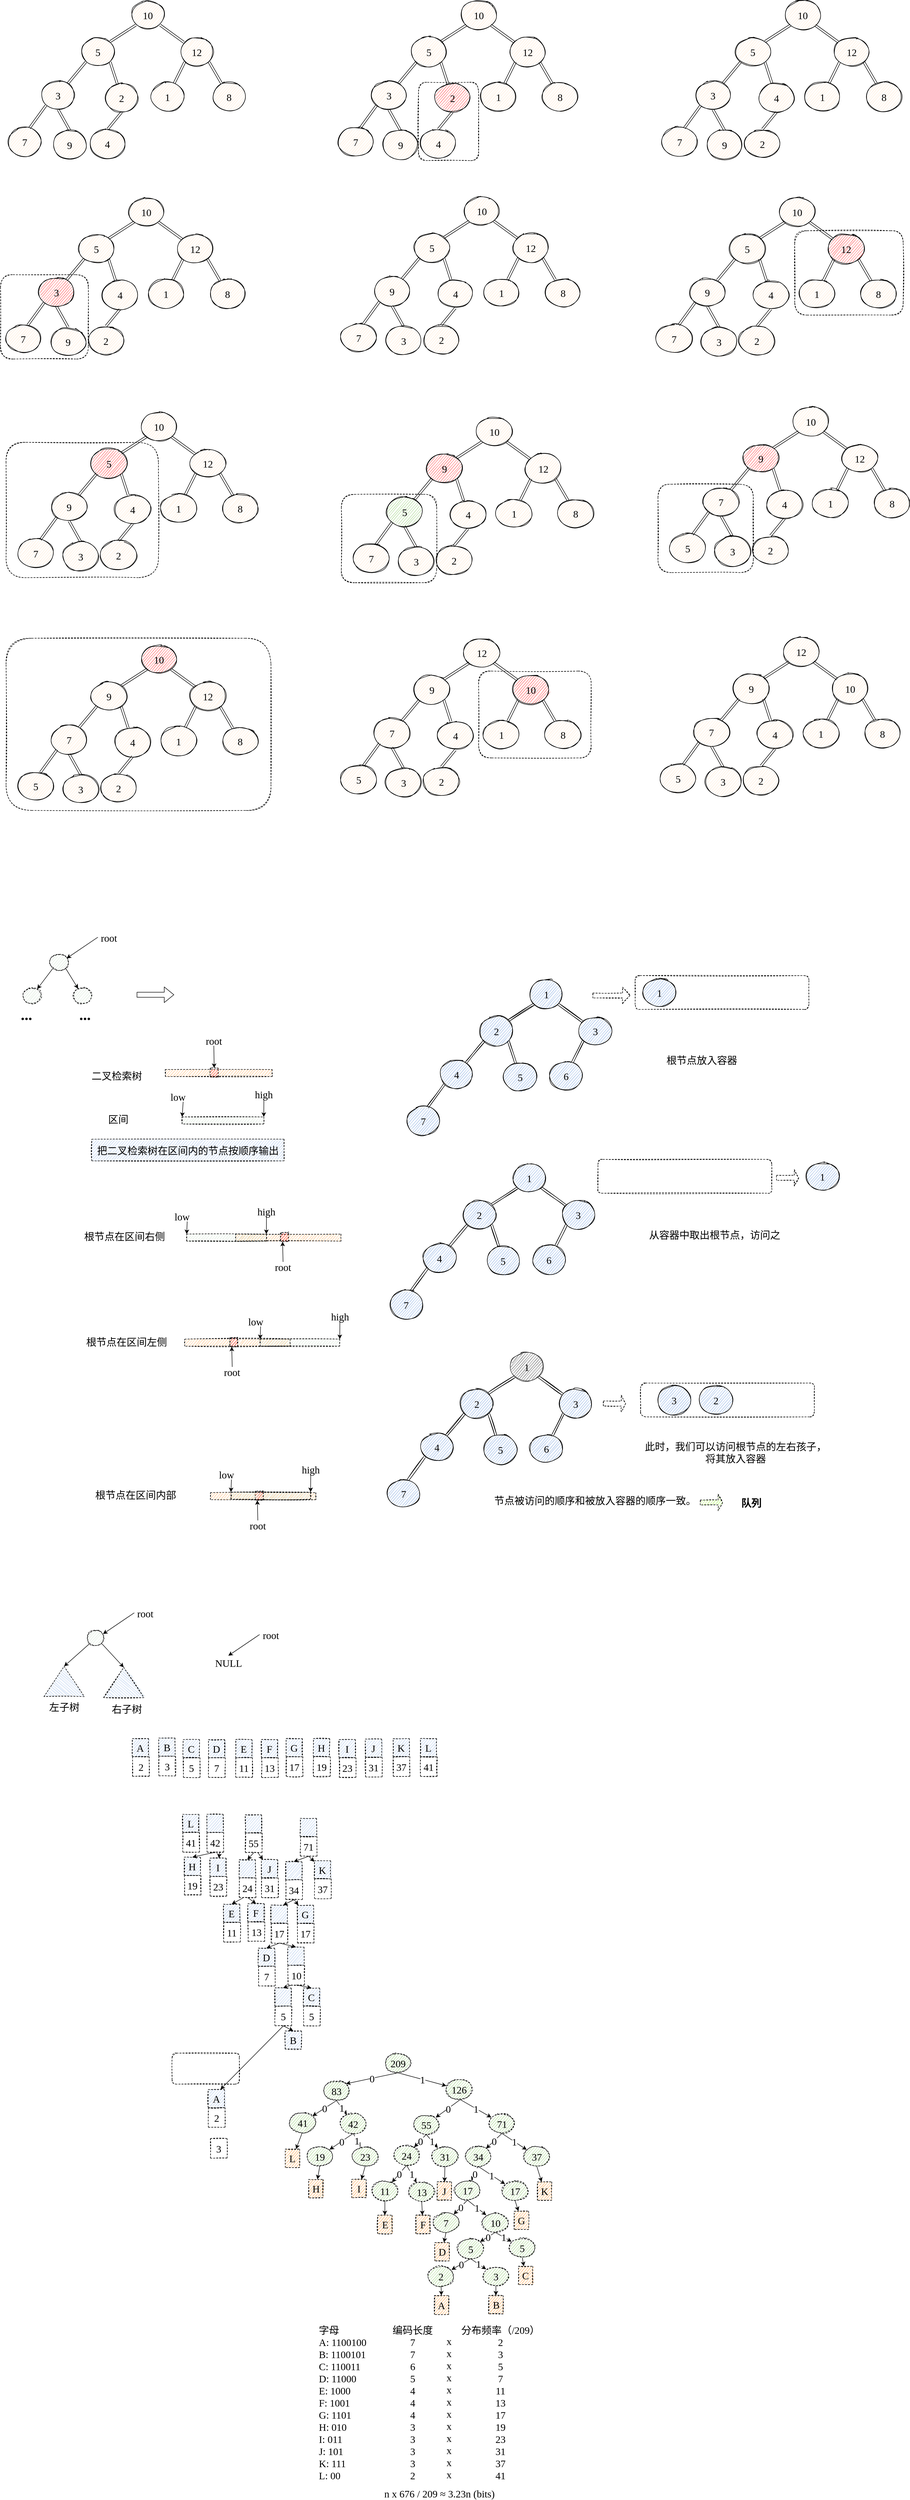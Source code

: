 <mxfile version="13.8.7" type="github">
  <diagram id="kPPUYfFS527ivzW1LZ5I" name="Page-1">
    <mxGraphModel dx="1396" dy="915" grid="0" gridSize="10" guides="1" tooltips="1" connect="1" arrows="1" fold="1" page="0" pageScale="1" pageWidth="827" pageHeight="1169" math="0" shadow="0">
      <root>
        <mxCell id="0" />
        <mxCell id="1" parent="0" />
        <mxCell id="U9mmGLhQqzgiAe78-ZDL-180" value="" style="rounded=1;whiteSpace=wrap;html=1;shadow=0;sketch=1;fontFamily=Comic Sans MS;fontSize=20;fillColor=none;dashed=1;" parent="1" vertex="1">
          <mxGeometry x="370.5" y="808" width="189" height="175" as="geometry" />
        </mxCell>
        <mxCell id="U9mmGLhQqzgiAe78-ZDL-160" value="" style="rounded=1;whiteSpace=wrap;html=1;shadow=0;sketch=1;fontFamily=Comic Sans MS;fontSize=20;fillColor=none;dashed=1;" parent="1" vertex="1">
          <mxGeometry x="-294" y="1093" width="525" height="341" as="geometry" />
        </mxCell>
        <mxCell id="U9mmGLhQqzgiAe78-ZDL-11" style="rounded=0;orthogonalLoop=1;jettySize=auto;html=1;exitX=0;exitY=1;exitDx=0;exitDy=0;entryX=1;entryY=0;entryDx=0;entryDy=0;fontFamily=Comic Sans MS;fontSize=20;shape=link;" parent="1" source="U9mmGLhQqzgiAe78-ZDL-1" target="U9mmGLhQqzgiAe78-ZDL-2" edge="1">
          <mxGeometry relative="1" as="geometry" />
        </mxCell>
        <mxCell id="U9mmGLhQqzgiAe78-ZDL-12" style="edgeStyle=none;shape=link;rounded=0;orthogonalLoop=1;jettySize=auto;html=1;exitX=1;exitY=1;exitDx=0;exitDy=0;fontFamily=Comic Sans MS;fontSize=20;" parent="1" source="U9mmGLhQqzgiAe78-ZDL-1" target="U9mmGLhQqzgiAe78-ZDL-3" edge="1">
          <mxGeometry relative="1" as="geometry" />
        </mxCell>
        <mxCell id="U9mmGLhQqzgiAe78-ZDL-1" value="10" style="ellipse;whiteSpace=wrap;html=1;shadow=0;sketch=1;fillStyle=hachure;fillColor=#FFE6CC;fontSize=20;fontFamily=Comic Sans MS;" parent="1" vertex="1">
          <mxGeometry x="-46.75" y="-170" width="68" height="57" as="geometry" />
        </mxCell>
        <mxCell id="U9mmGLhQqzgiAe78-ZDL-14" style="edgeStyle=none;shape=link;rounded=0;orthogonalLoop=1;jettySize=auto;html=1;exitX=0;exitY=1;exitDx=0;exitDy=0;fontFamily=Comic Sans MS;fontSize=20;" parent="1" source="U9mmGLhQqzgiAe78-ZDL-2" target="U9mmGLhQqzgiAe78-ZDL-4" edge="1">
          <mxGeometry relative="1" as="geometry" />
        </mxCell>
        <mxCell id="U9mmGLhQqzgiAe78-ZDL-15" style="edgeStyle=none;shape=link;rounded=0;orthogonalLoop=1;jettySize=auto;html=1;exitX=1;exitY=1;exitDx=0;exitDy=0;fontFamily=Comic Sans MS;fontSize=20;" parent="1" source="U9mmGLhQqzgiAe78-ZDL-2" target="U9mmGLhQqzgiAe78-ZDL-5" edge="1">
          <mxGeometry relative="1" as="geometry" />
        </mxCell>
        <mxCell id="U9mmGLhQqzgiAe78-ZDL-2" value="5" style="ellipse;whiteSpace=wrap;html=1;shadow=0;sketch=1;fillStyle=hachure;fillColor=#FFE6CC;fontSize=20;fontFamily=Comic Sans MS;" parent="1" vertex="1">
          <mxGeometry x="-145.75" y="-97" width="68" height="57" as="geometry" />
        </mxCell>
        <mxCell id="U9mmGLhQqzgiAe78-ZDL-16" style="edgeStyle=none;shape=link;rounded=0;orthogonalLoop=1;jettySize=auto;html=1;exitX=0;exitY=1;exitDx=0;exitDy=0;fontFamily=Comic Sans MS;fontSize=20;" parent="1" source="U9mmGLhQqzgiAe78-ZDL-3" target="U9mmGLhQqzgiAe78-ZDL-6" edge="1">
          <mxGeometry relative="1" as="geometry" />
        </mxCell>
        <mxCell id="U9mmGLhQqzgiAe78-ZDL-17" style="edgeStyle=none;shape=link;rounded=0;orthogonalLoop=1;jettySize=auto;html=1;exitX=1;exitY=1;exitDx=0;exitDy=0;fontFamily=Comic Sans MS;fontSize=20;" parent="1" source="U9mmGLhQqzgiAe78-ZDL-3" target="U9mmGLhQqzgiAe78-ZDL-7" edge="1">
          <mxGeometry relative="1" as="geometry" />
        </mxCell>
        <mxCell id="U9mmGLhQqzgiAe78-ZDL-3" value="12" style="ellipse;whiteSpace=wrap;html=1;shadow=0;sketch=1;fillStyle=hachure;fillColor=#FFE6CC;fontSize=20;fontFamily=Comic Sans MS;" parent="1" vertex="1">
          <mxGeometry x="50.25" y="-97" width="68" height="57" as="geometry" />
        </mxCell>
        <mxCell id="U9mmGLhQqzgiAe78-ZDL-18" style="edgeStyle=none;shape=link;rounded=0;orthogonalLoop=1;jettySize=auto;html=1;exitX=0;exitY=1;exitDx=0;exitDy=0;entryX=0.632;entryY=0.035;entryDx=0;entryDy=0;entryPerimeter=0;fontFamily=Comic Sans MS;fontSize=20;" parent="1" source="U9mmGLhQqzgiAe78-ZDL-4" target="U9mmGLhQqzgiAe78-ZDL-8" edge="1">
          <mxGeometry relative="1" as="geometry" />
        </mxCell>
        <mxCell id="U9mmGLhQqzgiAe78-ZDL-19" style="edgeStyle=none;shape=link;rounded=0;orthogonalLoop=1;jettySize=auto;html=1;exitX=0.5;exitY=1;exitDx=0;exitDy=0;entryX=0.5;entryY=0;entryDx=0;entryDy=0;fontFamily=Comic Sans MS;fontSize=20;" parent="1" source="U9mmGLhQqzgiAe78-ZDL-4" target="U9mmGLhQqzgiAe78-ZDL-9" edge="1">
          <mxGeometry relative="1" as="geometry" />
        </mxCell>
        <mxCell id="U9mmGLhQqzgiAe78-ZDL-4" value="3" style="ellipse;whiteSpace=wrap;html=1;shadow=0;sketch=1;fillStyle=hachure;fillColor=#FFE6CC;fontSize=20;fontFamily=Comic Sans MS;" parent="1" vertex="1">
          <mxGeometry x="-224.75" y="-11" width="68" height="57" as="geometry" />
        </mxCell>
        <mxCell id="U9mmGLhQqzgiAe78-ZDL-21" style="edgeStyle=none;shape=link;rounded=0;orthogonalLoop=1;jettySize=auto;html=1;exitX=0.5;exitY=1;exitDx=0;exitDy=0;entryX=0.5;entryY=0;entryDx=0;entryDy=0;fontFamily=Comic Sans MS;fontSize=20;" parent="1" source="U9mmGLhQqzgiAe78-ZDL-5" target="U9mmGLhQqzgiAe78-ZDL-10" edge="1">
          <mxGeometry relative="1" as="geometry" />
        </mxCell>
        <mxCell id="U9mmGLhQqzgiAe78-ZDL-5" value="2" style="ellipse;whiteSpace=wrap;html=1;shadow=0;sketch=1;fillStyle=hachure;fillColor=#FFE6CC;fontSize=20;fontFamily=Comic Sans MS;" parent="1" vertex="1">
          <mxGeometry x="-98.75" y="-6" width="68" height="57" as="geometry" />
        </mxCell>
        <mxCell id="U9mmGLhQqzgiAe78-ZDL-6" value="1" style="ellipse;whiteSpace=wrap;html=1;shadow=0;sketch=1;fillStyle=hachure;fillColor=#FFE6CC;fontSize=20;fontFamily=Comic Sans MS;" parent="1" vertex="1">
          <mxGeometry x="-7.75" y="-8" width="68" height="57" as="geometry" />
        </mxCell>
        <mxCell id="U9mmGLhQqzgiAe78-ZDL-7" value="8" style="ellipse;whiteSpace=wrap;html=1;shadow=0;sketch=1;fillStyle=hachure;fillColor=#FFE6CC;fontSize=20;fontFamily=Comic Sans MS;" parent="1" vertex="1">
          <mxGeometry x="114.25" y="-8" width="68" height="57" as="geometry" />
        </mxCell>
        <mxCell id="U9mmGLhQqzgiAe78-ZDL-8" value="7" style="ellipse;whiteSpace=wrap;html=1;shadow=0;sketch=1;fillStyle=hachure;fillColor=#FFE6CC;fontSize=20;fontFamily=Comic Sans MS;" parent="1" vertex="1">
          <mxGeometry x="-290.75" y="81" width="68" height="57" as="geometry" />
        </mxCell>
        <mxCell id="U9mmGLhQqzgiAe78-ZDL-9" value="9" style="ellipse;whiteSpace=wrap;html=1;shadow=0;sketch=1;fillStyle=hachure;fillColor=#FFE6CC;fontSize=20;fontFamily=Comic Sans MS;" parent="1" vertex="1">
          <mxGeometry x="-201.75" y="87" width="68" height="57" as="geometry" />
        </mxCell>
        <mxCell id="U9mmGLhQqzgiAe78-ZDL-10" value="4" style="ellipse;whiteSpace=wrap;html=1;shadow=0;sketch=1;fillStyle=hachure;fillColor=#FFE6CC;fontSize=20;fontFamily=Comic Sans MS;" parent="1" vertex="1">
          <mxGeometry x="-126.75" y="85" width="68" height="57" as="geometry" />
        </mxCell>
        <mxCell id="U9mmGLhQqzgiAe78-ZDL-22" style="rounded=0;orthogonalLoop=1;jettySize=auto;html=1;exitX=0;exitY=1;exitDx=0;exitDy=0;entryX=1;entryY=0;entryDx=0;entryDy=0;fontFamily=Comic Sans MS;fontSize=20;shape=link;" parent="1" source="U9mmGLhQqzgiAe78-ZDL-24" target="U9mmGLhQqzgiAe78-ZDL-27" edge="1">
          <mxGeometry relative="1" as="geometry" />
        </mxCell>
        <mxCell id="U9mmGLhQqzgiAe78-ZDL-23" style="edgeStyle=none;shape=link;rounded=0;orthogonalLoop=1;jettySize=auto;html=1;exitX=1;exitY=1;exitDx=0;exitDy=0;fontFamily=Comic Sans MS;fontSize=20;" parent="1" source="U9mmGLhQqzgiAe78-ZDL-24" target="U9mmGLhQqzgiAe78-ZDL-30" edge="1">
          <mxGeometry relative="1" as="geometry" />
        </mxCell>
        <mxCell id="U9mmGLhQqzgiAe78-ZDL-24" value="10" style="ellipse;whiteSpace=wrap;html=1;shadow=0;sketch=1;fillStyle=hachure;fillColor=#FFE6CC;fontSize=20;fontFamily=Comic Sans MS;" parent="1" vertex="1">
          <mxGeometry x="608.5" y="-170" width="68" height="57" as="geometry" />
        </mxCell>
        <mxCell id="U9mmGLhQqzgiAe78-ZDL-25" style="edgeStyle=none;shape=link;rounded=0;orthogonalLoop=1;jettySize=auto;html=1;exitX=0;exitY=1;exitDx=0;exitDy=0;fontFamily=Comic Sans MS;fontSize=20;" parent="1" source="U9mmGLhQqzgiAe78-ZDL-27" target="U9mmGLhQqzgiAe78-ZDL-33" edge="1">
          <mxGeometry relative="1" as="geometry" />
        </mxCell>
        <mxCell id="U9mmGLhQqzgiAe78-ZDL-26" style="edgeStyle=none;shape=link;rounded=0;orthogonalLoop=1;jettySize=auto;html=1;exitX=1;exitY=1;exitDx=0;exitDy=0;fontFamily=Comic Sans MS;fontSize=20;" parent="1" source="U9mmGLhQqzgiAe78-ZDL-27" target="U9mmGLhQqzgiAe78-ZDL-35" edge="1">
          <mxGeometry relative="1" as="geometry" />
        </mxCell>
        <mxCell id="U9mmGLhQqzgiAe78-ZDL-27" value="5" style="ellipse;whiteSpace=wrap;html=1;shadow=0;sketch=1;fillStyle=hachure;fillColor=#FFE6CC;fontSize=20;fontFamily=Comic Sans MS;" parent="1" vertex="1">
          <mxGeometry x="509.5" y="-97" width="68" height="57" as="geometry" />
        </mxCell>
        <mxCell id="U9mmGLhQqzgiAe78-ZDL-28" style="edgeStyle=none;shape=link;rounded=0;orthogonalLoop=1;jettySize=auto;html=1;exitX=0;exitY=1;exitDx=0;exitDy=0;fontFamily=Comic Sans MS;fontSize=20;" parent="1" source="U9mmGLhQqzgiAe78-ZDL-30" target="U9mmGLhQqzgiAe78-ZDL-36" edge="1">
          <mxGeometry relative="1" as="geometry" />
        </mxCell>
        <mxCell id="U9mmGLhQqzgiAe78-ZDL-29" style="edgeStyle=none;shape=link;rounded=0;orthogonalLoop=1;jettySize=auto;html=1;exitX=1;exitY=1;exitDx=0;exitDy=0;fontFamily=Comic Sans MS;fontSize=20;" parent="1" source="U9mmGLhQqzgiAe78-ZDL-30" target="U9mmGLhQqzgiAe78-ZDL-37" edge="1">
          <mxGeometry relative="1" as="geometry" />
        </mxCell>
        <mxCell id="U9mmGLhQqzgiAe78-ZDL-30" value="12" style="ellipse;whiteSpace=wrap;html=1;shadow=0;sketch=1;fillStyle=hachure;fillColor=#FFE6CC;fontSize=20;fontFamily=Comic Sans MS;" parent="1" vertex="1">
          <mxGeometry x="705.5" y="-97" width="68" height="57" as="geometry" />
        </mxCell>
        <mxCell id="U9mmGLhQqzgiAe78-ZDL-31" style="edgeStyle=none;shape=link;rounded=0;orthogonalLoop=1;jettySize=auto;html=1;exitX=0;exitY=1;exitDx=0;exitDy=0;entryX=0.632;entryY=0.035;entryDx=0;entryDy=0;entryPerimeter=0;fontFamily=Comic Sans MS;fontSize=20;" parent="1" source="U9mmGLhQqzgiAe78-ZDL-33" target="U9mmGLhQqzgiAe78-ZDL-38" edge="1">
          <mxGeometry relative="1" as="geometry" />
        </mxCell>
        <mxCell id="U9mmGLhQqzgiAe78-ZDL-32" style="edgeStyle=none;shape=link;rounded=0;orthogonalLoop=1;jettySize=auto;html=1;exitX=0.5;exitY=1;exitDx=0;exitDy=0;entryX=0.5;entryY=0;entryDx=0;entryDy=0;fontFamily=Comic Sans MS;fontSize=20;" parent="1" source="U9mmGLhQqzgiAe78-ZDL-33" target="U9mmGLhQqzgiAe78-ZDL-39" edge="1">
          <mxGeometry relative="1" as="geometry" />
        </mxCell>
        <mxCell id="U9mmGLhQqzgiAe78-ZDL-33" value="3" style="ellipse;whiteSpace=wrap;html=1;shadow=0;sketch=1;fillStyle=hachure;fillColor=#FFE6CC;fontSize=20;fontFamily=Comic Sans MS;" parent="1" vertex="1">
          <mxGeometry x="430.5" y="-11" width="68" height="57" as="geometry" />
        </mxCell>
        <mxCell id="U9mmGLhQqzgiAe78-ZDL-34" style="edgeStyle=none;shape=link;rounded=0;orthogonalLoop=1;jettySize=auto;html=1;exitX=0.5;exitY=1;exitDx=0;exitDy=0;entryX=0.5;entryY=0;entryDx=0;entryDy=0;fontFamily=Comic Sans MS;fontSize=20;" parent="1" source="U9mmGLhQqzgiAe78-ZDL-35" target="U9mmGLhQqzgiAe78-ZDL-40" edge="1">
          <mxGeometry relative="1" as="geometry" />
        </mxCell>
        <mxCell id="U9mmGLhQqzgiAe78-ZDL-35" value="2" style="ellipse;whiteSpace=wrap;html=1;shadow=0;sketch=1;fillStyle=hachure;fontSize=20;fontFamily=Comic Sans MS;fillColor=#FF3333;" parent="1" vertex="1">
          <mxGeometry x="556.5" y="-6" width="68" height="57" as="geometry" />
        </mxCell>
        <mxCell id="U9mmGLhQqzgiAe78-ZDL-36" value="1" style="ellipse;whiteSpace=wrap;html=1;shadow=0;sketch=1;fillStyle=hachure;fillColor=#FFE6CC;fontSize=20;fontFamily=Comic Sans MS;" parent="1" vertex="1">
          <mxGeometry x="647.5" y="-8" width="68" height="57" as="geometry" />
        </mxCell>
        <mxCell id="U9mmGLhQqzgiAe78-ZDL-37" value="8" style="ellipse;whiteSpace=wrap;html=1;shadow=0;sketch=1;fillStyle=hachure;fillColor=#FFE6CC;fontSize=20;fontFamily=Comic Sans MS;" parent="1" vertex="1">
          <mxGeometry x="769.5" y="-8" width="68" height="57" as="geometry" />
        </mxCell>
        <mxCell id="U9mmGLhQqzgiAe78-ZDL-38" value="7" style="ellipse;whiteSpace=wrap;html=1;shadow=0;sketch=1;fillStyle=hachure;fillColor=#FFE6CC;fontSize=20;fontFamily=Comic Sans MS;" parent="1" vertex="1">
          <mxGeometry x="364.5" y="81" width="68" height="57" as="geometry" />
        </mxCell>
        <mxCell id="U9mmGLhQqzgiAe78-ZDL-39" value="9" style="ellipse;whiteSpace=wrap;html=1;shadow=0;sketch=1;fillStyle=hachure;fillColor=#FFE6CC;fontSize=20;fontFamily=Comic Sans MS;" parent="1" vertex="1">
          <mxGeometry x="453.5" y="87" width="68" height="57" as="geometry" />
        </mxCell>
        <mxCell id="U9mmGLhQqzgiAe78-ZDL-40" value="4" style="ellipse;whiteSpace=wrap;html=1;shadow=0;sketch=1;fillStyle=hachure;fillColor=#FFE6CC;fontSize=20;fontFamily=Comic Sans MS;" parent="1" vertex="1">
          <mxGeometry x="528.5" y="85" width="68" height="57" as="geometry" />
        </mxCell>
        <mxCell id="U9mmGLhQqzgiAe78-ZDL-41" style="rounded=0;orthogonalLoop=1;jettySize=auto;html=1;exitX=0;exitY=1;exitDx=0;exitDy=0;entryX=1;entryY=0;entryDx=0;entryDy=0;fontFamily=Comic Sans MS;fontSize=20;shape=link;" parent="1" source="U9mmGLhQqzgiAe78-ZDL-43" target="U9mmGLhQqzgiAe78-ZDL-46" edge="1">
          <mxGeometry relative="1" as="geometry" />
        </mxCell>
        <mxCell id="U9mmGLhQqzgiAe78-ZDL-42" style="edgeStyle=none;shape=link;rounded=0;orthogonalLoop=1;jettySize=auto;html=1;exitX=1;exitY=1;exitDx=0;exitDy=0;fontFamily=Comic Sans MS;fontSize=20;" parent="1" source="U9mmGLhQqzgiAe78-ZDL-43" target="U9mmGLhQqzgiAe78-ZDL-49" edge="1">
          <mxGeometry relative="1" as="geometry" />
        </mxCell>
        <mxCell id="U9mmGLhQqzgiAe78-ZDL-43" value="10" style="ellipse;whiteSpace=wrap;html=1;shadow=0;sketch=1;fillStyle=hachure;fillColor=#FFE6CC;fontSize=20;fontFamily=Comic Sans MS;" parent="1" vertex="1">
          <mxGeometry x="1251" y="-170" width="68" height="57" as="geometry" />
        </mxCell>
        <mxCell id="U9mmGLhQqzgiAe78-ZDL-44" style="edgeStyle=none;shape=link;rounded=0;orthogonalLoop=1;jettySize=auto;html=1;exitX=0;exitY=1;exitDx=0;exitDy=0;fontFamily=Comic Sans MS;fontSize=20;" parent="1" source="U9mmGLhQqzgiAe78-ZDL-46" target="U9mmGLhQqzgiAe78-ZDL-52" edge="1">
          <mxGeometry relative="1" as="geometry" />
        </mxCell>
        <mxCell id="U9mmGLhQqzgiAe78-ZDL-45" style="edgeStyle=none;shape=link;rounded=0;orthogonalLoop=1;jettySize=auto;html=1;exitX=1;exitY=1;exitDx=0;exitDy=0;fontFamily=Comic Sans MS;fontSize=20;" parent="1" source="U9mmGLhQqzgiAe78-ZDL-46" target="U9mmGLhQqzgiAe78-ZDL-54" edge="1">
          <mxGeometry relative="1" as="geometry" />
        </mxCell>
        <mxCell id="U9mmGLhQqzgiAe78-ZDL-46" value="5" style="ellipse;whiteSpace=wrap;html=1;shadow=0;sketch=1;fillStyle=hachure;fillColor=#FFE6CC;fontSize=20;fontFamily=Comic Sans MS;" parent="1" vertex="1">
          <mxGeometry x="1152" y="-97" width="68" height="57" as="geometry" />
        </mxCell>
        <mxCell id="U9mmGLhQqzgiAe78-ZDL-47" style="edgeStyle=none;shape=link;rounded=0;orthogonalLoop=1;jettySize=auto;html=1;exitX=0;exitY=1;exitDx=0;exitDy=0;fontFamily=Comic Sans MS;fontSize=20;" parent="1" source="U9mmGLhQqzgiAe78-ZDL-49" target="U9mmGLhQqzgiAe78-ZDL-55" edge="1">
          <mxGeometry relative="1" as="geometry" />
        </mxCell>
        <mxCell id="U9mmGLhQqzgiAe78-ZDL-48" style="edgeStyle=none;shape=link;rounded=0;orthogonalLoop=1;jettySize=auto;html=1;exitX=1;exitY=1;exitDx=0;exitDy=0;fontFamily=Comic Sans MS;fontSize=20;" parent="1" source="U9mmGLhQqzgiAe78-ZDL-49" target="U9mmGLhQqzgiAe78-ZDL-56" edge="1">
          <mxGeometry relative="1" as="geometry" />
        </mxCell>
        <mxCell id="U9mmGLhQqzgiAe78-ZDL-49" value="12" style="ellipse;whiteSpace=wrap;html=1;shadow=0;sketch=1;fillStyle=hachure;fillColor=#FFE6CC;fontSize=20;fontFamily=Comic Sans MS;" parent="1" vertex="1">
          <mxGeometry x="1348" y="-97" width="68" height="57" as="geometry" />
        </mxCell>
        <mxCell id="U9mmGLhQqzgiAe78-ZDL-50" style="edgeStyle=none;shape=link;rounded=0;orthogonalLoop=1;jettySize=auto;html=1;exitX=0;exitY=1;exitDx=0;exitDy=0;entryX=0.632;entryY=0.035;entryDx=0;entryDy=0;entryPerimeter=0;fontFamily=Comic Sans MS;fontSize=20;" parent="1" source="U9mmGLhQqzgiAe78-ZDL-52" target="U9mmGLhQqzgiAe78-ZDL-57" edge="1">
          <mxGeometry relative="1" as="geometry" />
        </mxCell>
        <mxCell id="U9mmGLhQqzgiAe78-ZDL-51" style="edgeStyle=none;shape=link;rounded=0;orthogonalLoop=1;jettySize=auto;html=1;exitX=0.5;exitY=1;exitDx=0;exitDy=0;entryX=0.5;entryY=0;entryDx=0;entryDy=0;fontFamily=Comic Sans MS;fontSize=20;" parent="1" source="U9mmGLhQqzgiAe78-ZDL-52" target="U9mmGLhQqzgiAe78-ZDL-58" edge="1">
          <mxGeometry relative="1" as="geometry" />
        </mxCell>
        <mxCell id="U9mmGLhQqzgiAe78-ZDL-52" value="3" style="ellipse;whiteSpace=wrap;html=1;shadow=0;sketch=1;fillStyle=hachure;fillColor=#FFE6CC;fontSize=20;fontFamily=Comic Sans MS;" parent="1" vertex="1">
          <mxGeometry x="1073" y="-11" width="68" height="57" as="geometry" />
        </mxCell>
        <mxCell id="U9mmGLhQqzgiAe78-ZDL-53" style="edgeStyle=none;shape=link;rounded=0;orthogonalLoop=1;jettySize=auto;html=1;exitX=0.5;exitY=1;exitDx=0;exitDy=0;entryX=0.5;entryY=0;entryDx=0;entryDy=0;fontFamily=Comic Sans MS;fontSize=20;" parent="1" source="U9mmGLhQqzgiAe78-ZDL-54" target="U9mmGLhQqzgiAe78-ZDL-59" edge="1">
          <mxGeometry relative="1" as="geometry" />
        </mxCell>
        <mxCell id="U9mmGLhQqzgiAe78-ZDL-54" value="4" style="ellipse;whiteSpace=wrap;html=1;shadow=0;sketch=1;fillStyle=hachure;fillColor=#FFE6CC;fontSize=20;fontFamily=Comic Sans MS;" parent="1" vertex="1">
          <mxGeometry x="1199" y="-6" width="68" height="57" as="geometry" />
        </mxCell>
        <mxCell id="U9mmGLhQqzgiAe78-ZDL-55" value="1" style="ellipse;whiteSpace=wrap;html=1;shadow=0;sketch=1;fillStyle=hachure;fillColor=#FFE6CC;fontSize=20;fontFamily=Comic Sans MS;" parent="1" vertex="1">
          <mxGeometry x="1290" y="-8" width="68" height="57" as="geometry" />
        </mxCell>
        <mxCell id="U9mmGLhQqzgiAe78-ZDL-56" value="8" style="ellipse;whiteSpace=wrap;html=1;shadow=0;sketch=1;fillStyle=hachure;fillColor=#FFE6CC;fontSize=20;fontFamily=Comic Sans MS;" parent="1" vertex="1">
          <mxGeometry x="1412" y="-8" width="68" height="57" as="geometry" />
        </mxCell>
        <mxCell id="U9mmGLhQqzgiAe78-ZDL-57" value="7" style="ellipse;whiteSpace=wrap;html=1;shadow=0;sketch=1;fillStyle=hachure;fillColor=#FFE6CC;fontSize=20;fontFamily=Comic Sans MS;" parent="1" vertex="1">
          <mxGeometry x="1007" y="81" width="68" height="57" as="geometry" />
        </mxCell>
        <mxCell id="U9mmGLhQqzgiAe78-ZDL-58" value="9" style="ellipse;whiteSpace=wrap;html=1;shadow=0;sketch=1;fillStyle=hachure;fillColor=#FFE6CC;fontSize=20;fontFamily=Comic Sans MS;" parent="1" vertex="1">
          <mxGeometry x="1096" y="87" width="68" height="57" as="geometry" />
        </mxCell>
        <mxCell id="U9mmGLhQqzgiAe78-ZDL-59" value="2" style="ellipse;whiteSpace=wrap;html=1;shadow=0;sketch=1;fillStyle=hachure;fillColor=#FFE6CC;fontSize=20;fontFamily=Comic Sans MS;" parent="1" vertex="1">
          <mxGeometry x="1171" y="85" width="68" height="57" as="geometry" />
        </mxCell>
        <mxCell id="U9mmGLhQqzgiAe78-ZDL-60" style="rounded=0;orthogonalLoop=1;jettySize=auto;html=1;exitX=0;exitY=1;exitDx=0;exitDy=0;entryX=1;entryY=0;entryDx=0;entryDy=0;fontFamily=Comic Sans MS;fontSize=20;shape=link;" parent="1" source="U9mmGLhQqzgiAe78-ZDL-62" target="U9mmGLhQqzgiAe78-ZDL-65" edge="1">
          <mxGeometry relative="1" as="geometry" />
        </mxCell>
        <mxCell id="U9mmGLhQqzgiAe78-ZDL-61" style="edgeStyle=none;shape=link;rounded=0;orthogonalLoop=1;jettySize=auto;html=1;exitX=1;exitY=1;exitDx=0;exitDy=0;fontFamily=Comic Sans MS;fontSize=20;" parent="1" source="U9mmGLhQqzgiAe78-ZDL-62" target="U9mmGLhQqzgiAe78-ZDL-68" edge="1">
          <mxGeometry relative="1" as="geometry" />
        </mxCell>
        <mxCell id="U9mmGLhQqzgiAe78-ZDL-62" value="10" style="ellipse;whiteSpace=wrap;html=1;shadow=0;sketch=1;fillStyle=hachure;fillColor=#FFE6CC;fontSize=20;fontFamily=Comic Sans MS;" parent="1" vertex="1">
          <mxGeometry x="-50" y="220" width="68" height="57" as="geometry" />
        </mxCell>
        <mxCell id="U9mmGLhQqzgiAe78-ZDL-63" style="edgeStyle=none;shape=link;rounded=0;orthogonalLoop=1;jettySize=auto;html=1;exitX=0;exitY=1;exitDx=0;exitDy=0;fontFamily=Comic Sans MS;fontSize=20;" parent="1" source="U9mmGLhQqzgiAe78-ZDL-65" target="U9mmGLhQqzgiAe78-ZDL-71" edge="1">
          <mxGeometry relative="1" as="geometry" />
        </mxCell>
        <mxCell id="U9mmGLhQqzgiAe78-ZDL-64" style="edgeStyle=none;shape=link;rounded=0;orthogonalLoop=1;jettySize=auto;html=1;exitX=1;exitY=1;exitDx=0;exitDy=0;fontFamily=Comic Sans MS;fontSize=20;" parent="1" source="U9mmGLhQqzgiAe78-ZDL-65" target="U9mmGLhQqzgiAe78-ZDL-73" edge="1">
          <mxGeometry relative="1" as="geometry" />
        </mxCell>
        <mxCell id="U9mmGLhQqzgiAe78-ZDL-65" value="5" style="ellipse;whiteSpace=wrap;html=1;shadow=0;sketch=1;fillStyle=hachure;fillColor=#FFE6CC;fontSize=20;fontFamily=Comic Sans MS;" parent="1" vertex="1">
          <mxGeometry x="-149" y="293" width="68" height="57" as="geometry" />
        </mxCell>
        <mxCell id="U9mmGLhQqzgiAe78-ZDL-66" style="edgeStyle=none;shape=link;rounded=0;orthogonalLoop=1;jettySize=auto;html=1;exitX=0;exitY=1;exitDx=0;exitDy=0;fontFamily=Comic Sans MS;fontSize=20;" parent="1" source="U9mmGLhQqzgiAe78-ZDL-68" target="U9mmGLhQqzgiAe78-ZDL-74" edge="1">
          <mxGeometry relative="1" as="geometry" />
        </mxCell>
        <mxCell id="U9mmGLhQqzgiAe78-ZDL-67" style="edgeStyle=none;shape=link;rounded=0;orthogonalLoop=1;jettySize=auto;html=1;exitX=1;exitY=1;exitDx=0;exitDy=0;fontFamily=Comic Sans MS;fontSize=20;" parent="1" source="U9mmGLhQqzgiAe78-ZDL-68" target="U9mmGLhQqzgiAe78-ZDL-75" edge="1">
          <mxGeometry relative="1" as="geometry" />
        </mxCell>
        <mxCell id="U9mmGLhQqzgiAe78-ZDL-68" value="12" style="ellipse;whiteSpace=wrap;html=1;shadow=0;sketch=1;fillStyle=hachure;fillColor=#FFE6CC;fontSize=20;fontFamily=Comic Sans MS;" parent="1" vertex="1">
          <mxGeometry x="47" y="293" width="68" height="57" as="geometry" />
        </mxCell>
        <mxCell id="U9mmGLhQqzgiAe78-ZDL-69" style="edgeStyle=none;shape=link;rounded=0;orthogonalLoop=1;jettySize=auto;html=1;exitX=0;exitY=1;exitDx=0;exitDy=0;entryX=0.632;entryY=0.035;entryDx=0;entryDy=0;entryPerimeter=0;fontFamily=Comic Sans MS;fontSize=20;" parent="1" source="U9mmGLhQqzgiAe78-ZDL-71" target="U9mmGLhQqzgiAe78-ZDL-76" edge="1">
          <mxGeometry relative="1" as="geometry" />
        </mxCell>
        <mxCell id="U9mmGLhQqzgiAe78-ZDL-70" style="edgeStyle=none;shape=link;rounded=0;orthogonalLoop=1;jettySize=auto;html=1;exitX=0.5;exitY=1;exitDx=0;exitDy=0;entryX=0.5;entryY=0;entryDx=0;entryDy=0;fontFamily=Comic Sans MS;fontSize=20;" parent="1" source="U9mmGLhQqzgiAe78-ZDL-71" target="U9mmGLhQqzgiAe78-ZDL-77" edge="1">
          <mxGeometry relative="1" as="geometry" />
        </mxCell>
        <mxCell id="U9mmGLhQqzgiAe78-ZDL-71" value="3" style="ellipse;whiteSpace=wrap;html=1;shadow=0;sketch=1;fillStyle=hachure;fontSize=20;fontFamily=Comic Sans MS;fillColor=#FF3333;" parent="1" vertex="1">
          <mxGeometry x="-228" y="379" width="68" height="57" as="geometry" />
        </mxCell>
        <mxCell id="U9mmGLhQqzgiAe78-ZDL-72" style="edgeStyle=none;shape=link;rounded=0;orthogonalLoop=1;jettySize=auto;html=1;exitX=0.5;exitY=1;exitDx=0;exitDy=0;entryX=0.5;entryY=0;entryDx=0;entryDy=0;fontFamily=Comic Sans MS;fontSize=20;" parent="1" source="U9mmGLhQqzgiAe78-ZDL-73" target="U9mmGLhQqzgiAe78-ZDL-78" edge="1">
          <mxGeometry relative="1" as="geometry" />
        </mxCell>
        <mxCell id="U9mmGLhQqzgiAe78-ZDL-73" value="4" style="ellipse;whiteSpace=wrap;html=1;shadow=0;sketch=1;fillStyle=hachure;fillColor=#FFE6CC;fontSize=20;fontFamily=Comic Sans MS;" parent="1" vertex="1">
          <mxGeometry x="-102" y="384" width="68" height="57" as="geometry" />
        </mxCell>
        <mxCell id="U9mmGLhQqzgiAe78-ZDL-74" value="1" style="ellipse;whiteSpace=wrap;html=1;shadow=0;sketch=1;fillStyle=hachure;fillColor=#FFE6CC;fontSize=20;fontFamily=Comic Sans MS;" parent="1" vertex="1">
          <mxGeometry x="-11" y="382" width="68" height="57" as="geometry" />
        </mxCell>
        <mxCell id="U9mmGLhQqzgiAe78-ZDL-75" value="8" style="ellipse;whiteSpace=wrap;html=1;shadow=0;sketch=1;fillStyle=hachure;fillColor=#FFE6CC;fontSize=20;fontFamily=Comic Sans MS;" parent="1" vertex="1">
          <mxGeometry x="111" y="382" width="68" height="57" as="geometry" />
        </mxCell>
        <mxCell id="U9mmGLhQqzgiAe78-ZDL-76" value="7" style="ellipse;whiteSpace=wrap;html=1;shadow=0;sketch=1;fillStyle=hachure;fillColor=#FFE6CC;fontSize=20;fontFamily=Comic Sans MS;" parent="1" vertex="1">
          <mxGeometry x="-294" y="471" width="68" height="57" as="geometry" />
        </mxCell>
        <mxCell id="U9mmGLhQqzgiAe78-ZDL-77" value="9" style="ellipse;whiteSpace=wrap;html=1;shadow=0;sketch=1;fillStyle=hachure;fillColor=#FFE6CC;fontSize=20;fontFamily=Comic Sans MS;" parent="1" vertex="1">
          <mxGeometry x="-205" y="477" width="68" height="57" as="geometry" />
        </mxCell>
        <mxCell id="U9mmGLhQqzgiAe78-ZDL-78" value="2" style="ellipse;whiteSpace=wrap;html=1;shadow=0;sketch=1;fillStyle=hachure;fillColor=#FFE6CC;fontSize=20;fontFamily=Comic Sans MS;" parent="1" vertex="1">
          <mxGeometry x="-130" y="475" width="68" height="57" as="geometry" />
        </mxCell>
        <mxCell id="U9mmGLhQqzgiAe78-ZDL-80" style="rounded=0;orthogonalLoop=1;jettySize=auto;html=1;exitX=0;exitY=1;exitDx=0;exitDy=0;entryX=1;entryY=0;entryDx=0;entryDy=0;fontFamily=Comic Sans MS;fontSize=20;shape=link;" parent="1" source="U9mmGLhQqzgiAe78-ZDL-82" target="U9mmGLhQqzgiAe78-ZDL-85" edge="1">
          <mxGeometry relative="1" as="geometry" />
        </mxCell>
        <mxCell id="U9mmGLhQqzgiAe78-ZDL-81" style="edgeStyle=none;shape=link;rounded=0;orthogonalLoop=1;jettySize=auto;html=1;exitX=1;exitY=1;exitDx=0;exitDy=0;fontFamily=Comic Sans MS;fontSize=20;" parent="1" source="U9mmGLhQqzgiAe78-ZDL-82" target="U9mmGLhQqzgiAe78-ZDL-88" edge="1">
          <mxGeometry relative="1" as="geometry" />
        </mxCell>
        <mxCell id="U9mmGLhQqzgiAe78-ZDL-82" value="10" style="ellipse;whiteSpace=wrap;html=1;shadow=0;sketch=1;fillStyle=hachure;fillColor=#FFE6CC;fontSize=20;fontFamily=Comic Sans MS;" parent="1" vertex="1">
          <mxGeometry x="614.5" y="218" width="68" height="57" as="geometry" />
        </mxCell>
        <mxCell id="U9mmGLhQqzgiAe78-ZDL-83" style="edgeStyle=none;shape=link;rounded=0;orthogonalLoop=1;jettySize=auto;html=1;exitX=0;exitY=1;exitDx=0;exitDy=0;fontFamily=Comic Sans MS;fontSize=20;" parent="1" source="U9mmGLhQqzgiAe78-ZDL-85" target="U9mmGLhQqzgiAe78-ZDL-91" edge="1">
          <mxGeometry relative="1" as="geometry" />
        </mxCell>
        <mxCell id="U9mmGLhQqzgiAe78-ZDL-84" style="edgeStyle=none;shape=link;rounded=0;orthogonalLoop=1;jettySize=auto;html=1;exitX=1;exitY=1;exitDx=0;exitDy=0;fontFamily=Comic Sans MS;fontSize=20;" parent="1" source="U9mmGLhQqzgiAe78-ZDL-85" target="U9mmGLhQqzgiAe78-ZDL-93" edge="1">
          <mxGeometry relative="1" as="geometry" />
        </mxCell>
        <mxCell id="U9mmGLhQqzgiAe78-ZDL-85" value="5" style="ellipse;whiteSpace=wrap;html=1;shadow=0;sketch=1;fillStyle=hachure;fillColor=#FFE6CC;fontSize=20;fontFamily=Comic Sans MS;" parent="1" vertex="1">
          <mxGeometry x="515.5" y="291" width="68" height="57" as="geometry" />
        </mxCell>
        <mxCell id="U9mmGLhQqzgiAe78-ZDL-86" style="edgeStyle=none;shape=link;rounded=0;orthogonalLoop=1;jettySize=auto;html=1;exitX=0;exitY=1;exitDx=0;exitDy=0;fontFamily=Comic Sans MS;fontSize=20;" parent="1" source="U9mmGLhQqzgiAe78-ZDL-88" target="U9mmGLhQqzgiAe78-ZDL-94" edge="1">
          <mxGeometry relative="1" as="geometry" />
        </mxCell>
        <mxCell id="U9mmGLhQqzgiAe78-ZDL-87" style="edgeStyle=none;shape=link;rounded=0;orthogonalLoop=1;jettySize=auto;html=1;exitX=1;exitY=1;exitDx=0;exitDy=0;fontFamily=Comic Sans MS;fontSize=20;" parent="1" source="U9mmGLhQqzgiAe78-ZDL-88" target="U9mmGLhQqzgiAe78-ZDL-95" edge="1">
          <mxGeometry relative="1" as="geometry" />
        </mxCell>
        <mxCell id="U9mmGLhQqzgiAe78-ZDL-88" value="12" style="ellipse;whiteSpace=wrap;html=1;shadow=0;sketch=1;fillStyle=hachure;fillColor=#FFE6CC;fontSize=20;fontFamily=Comic Sans MS;" parent="1" vertex="1">
          <mxGeometry x="711.5" y="291" width="68" height="57" as="geometry" />
        </mxCell>
        <mxCell id="U9mmGLhQqzgiAe78-ZDL-89" style="edgeStyle=none;shape=link;rounded=0;orthogonalLoop=1;jettySize=auto;html=1;exitX=0;exitY=1;exitDx=0;exitDy=0;entryX=0.632;entryY=0.035;entryDx=0;entryDy=0;entryPerimeter=0;fontFamily=Comic Sans MS;fontSize=20;" parent="1" source="U9mmGLhQqzgiAe78-ZDL-91" target="U9mmGLhQqzgiAe78-ZDL-96" edge="1">
          <mxGeometry relative="1" as="geometry" />
        </mxCell>
        <mxCell id="U9mmGLhQqzgiAe78-ZDL-90" style="edgeStyle=none;shape=link;rounded=0;orthogonalLoop=1;jettySize=auto;html=1;exitX=0.5;exitY=1;exitDx=0;exitDy=0;entryX=0.5;entryY=0;entryDx=0;entryDy=0;fontFamily=Comic Sans MS;fontSize=20;" parent="1" source="U9mmGLhQqzgiAe78-ZDL-91" target="U9mmGLhQqzgiAe78-ZDL-97" edge="1">
          <mxGeometry relative="1" as="geometry" />
        </mxCell>
        <mxCell id="U9mmGLhQqzgiAe78-ZDL-91" value="9" style="ellipse;whiteSpace=wrap;html=1;shadow=0;sketch=1;fillStyle=hachure;fontSize=20;fontFamily=Comic Sans MS;fillColor=#FFE6CC;" parent="1" vertex="1">
          <mxGeometry x="436.5" y="377" width="68" height="57" as="geometry" />
        </mxCell>
        <mxCell id="U9mmGLhQqzgiAe78-ZDL-92" style="edgeStyle=none;shape=link;rounded=0;orthogonalLoop=1;jettySize=auto;html=1;exitX=0.5;exitY=1;exitDx=0;exitDy=0;entryX=0.5;entryY=0;entryDx=0;entryDy=0;fontFamily=Comic Sans MS;fontSize=20;" parent="1" source="U9mmGLhQqzgiAe78-ZDL-93" target="U9mmGLhQqzgiAe78-ZDL-98" edge="1">
          <mxGeometry relative="1" as="geometry" />
        </mxCell>
        <mxCell id="U9mmGLhQqzgiAe78-ZDL-93" value="4" style="ellipse;whiteSpace=wrap;html=1;shadow=0;sketch=1;fillStyle=hachure;fillColor=#FFE6CC;fontSize=20;fontFamily=Comic Sans MS;" parent="1" vertex="1">
          <mxGeometry x="562.5" y="382" width="68" height="57" as="geometry" />
        </mxCell>
        <mxCell id="U9mmGLhQqzgiAe78-ZDL-94" value="1" style="ellipse;whiteSpace=wrap;html=1;shadow=0;sketch=1;fillStyle=hachure;fillColor=#FFE6CC;fontSize=20;fontFamily=Comic Sans MS;" parent="1" vertex="1">
          <mxGeometry x="653.5" y="380" width="68" height="57" as="geometry" />
        </mxCell>
        <mxCell id="U9mmGLhQqzgiAe78-ZDL-95" value="8" style="ellipse;whiteSpace=wrap;html=1;shadow=0;sketch=1;fillStyle=hachure;fillColor=#FFE6CC;fontSize=20;fontFamily=Comic Sans MS;" parent="1" vertex="1">
          <mxGeometry x="775.5" y="380" width="68" height="57" as="geometry" />
        </mxCell>
        <mxCell id="U9mmGLhQqzgiAe78-ZDL-96" value="7" style="ellipse;whiteSpace=wrap;html=1;shadow=0;sketch=1;fillStyle=hachure;fillColor=#FFE6CC;fontSize=20;fontFamily=Comic Sans MS;" parent="1" vertex="1">
          <mxGeometry x="370.5" y="469" width="68" height="57" as="geometry" />
        </mxCell>
        <mxCell id="U9mmGLhQqzgiAe78-ZDL-97" value="3" style="ellipse;whiteSpace=wrap;html=1;shadow=0;sketch=1;fillStyle=hachure;fillColor=#FFE6CC;fontSize=20;fontFamily=Comic Sans MS;" parent="1" vertex="1">
          <mxGeometry x="459.5" y="475" width="68" height="57" as="geometry" />
        </mxCell>
        <mxCell id="U9mmGLhQqzgiAe78-ZDL-98" value="2" style="ellipse;whiteSpace=wrap;html=1;shadow=0;sketch=1;fillStyle=hachure;fillColor=#FFE6CC;fontSize=20;fontFamily=Comic Sans MS;" parent="1" vertex="1">
          <mxGeometry x="534.5" y="473" width="68" height="57" as="geometry" />
        </mxCell>
        <mxCell id="U9mmGLhQqzgiAe78-ZDL-99" style="rounded=0;orthogonalLoop=1;jettySize=auto;html=1;exitX=0;exitY=1;exitDx=0;exitDy=0;entryX=1;entryY=0;entryDx=0;entryDy=0;fontFamily=Comic Sans MS;fontSize=20;shape=link;" parent="1" source="U9mmGLhQqzgiAe78-ZDL-101" target="U9mmGLhQqzgiAe78-ZDL-104" edge="1">
          <mxGeometry relative="1" as="geometry" />
        </mxCell>
        <mxCell id="U9mmGLhQqzgiAe78-ZDL-100" style="edgeStyle=none;shape=link;rounded=0;orthogonalLoop=1;jettySize=auto;html=1;exitX=1;exitY=1;exitDx=0;exitDy=0;fontFamily=Comic Sans MS;fontSize=20;" parent="1" source="U9mmGLhQqzgiAe78-ZDL-101" target="U9mmGLhQqzgiAe78-ZDL-107" edge="1">
          <mxGeometry relative="1" as="geometry" />
        </mxCell>
        <mxCell id="U9mmGLhQqzgiAe78-ZDL-101" value="10" style="ellipse;whiteSpace=wrap;html=1;shadow=0;sketch=1;fillStyle=hachure;fillColor=#FFE6CC;fontSize=20;fontFamily=Comic Sans MS;" parent="1" vertex="1">
          <mxGeometry x="1240" y="220" width="68" height="57" as="geometry" />
        </mxCell>
        <mxCell id="U9mmGLhQqzgiAe78-ZDL-102" style="edgeStyle=none;shape=link;rounded=0;orthogonalLoop=1;jettySize=auto;html=1;exitX=0;exitY=1;exitDx=0;exitDy=0;fontFamily=Comic Sans MS;fontSize=20;" parent="1" source="U9mmGLhQqzgiAe78-ZDL-104" target="U9mmGLhQqzgiAe78-ZDL-110" edge="1">
          <mxGeometry relative="1" as="geometry" />
        </mxCell>
        <mxCell id="U9mmGLhQqzgiAe78-ZDL-103" style="edgeStyle=none;shape=link;rounded=0;orthogonalLoop=1;jettySize=auto;html=1;exitX=1;exitY=1;exitDx=0;exitDy=0;fontFamily=Comic Sans MS;fontSize=20;" parent="1" source="U9mmGLhQqzgiAe78-ZDL-104" target="U9mmGLhQqzgiAe78-ZDL-112" edge="1">
          <mxGeometry relative="1" as="geometry" />
        </mxCell>
        <mxCell id="U9mmGLhQqzgiAe78-ZDL-104" value="5" style="ellipse;whiteSpace=wrap;html=1;shadow=0;sketch=1;fillStyle=hachure;fillColor=#FFE6CC;fontSize=20;fontFamily=Comic Sans MS;" parent="1" vertex="1">
          <mxGeometry x="1141" y="293" width="68" height="57" as="geometry" />
        </mxCell>
        <mxCell id="U9mmGLhQqzgiAe78-ZDL-105" style="edgeStyle=none;shape=link;rounded=0;orthogonalLoop=1;jettySize=auto;html=1;exitX=0;exitY=1;exitDx=0;exitDy=0;fontFamily=Comic Sans MS;fontSize=20;" parent="1" source="U9mmGLhQqzgiAe78-ZDL-107" target="U9mmGLhQqzgiAe78-ZDL-113" edge="1">
          <mxGeometry relative="1" as="geometry" />
        </mxCell>
        <mxCell id="U9mmGLhQqzgiAe78-ZDL-106" style="edgeStyle=none;shape=link;rounded=0;orthogonalLoop=1;jettySize=auto;html=1;exitX=1;exitY=1;exitDx=0;exitDy=0;fontFamily=Comic Sans MS;fontSize=20;" parent="1" source="U9mmGLhQqzgiAe78-ZDL-107" target="U9mmGLhQqzgiAe78-ZDL-114" edge="1">
          <mxGeometry relative="1" as="geometry" />
        </mxCell>
        <mxCell id="U9mmGLhQqzgiAe78-ZDL-107" value="12" style="ellipse;whiteSpace=wrap;html=1;shadow=0;sketch=1;fillStyle=hachure;fontSize=20;fontFamily=Comic Sans MS;fillColor=#FF3333;" parent="1" vertex="1">
          <mxGeometry x="1337" y="293" width="68" height="57" as="geometry" />
        </mxCell>
        <mxCell id="U9mmGLhQqzgiAe78-ZDL-108" style="edgeStyle=none;shape=link;rounded=0;orthogonalLoop=1;jettySize=auto;html=1;exitX=0;exitY=1;exitDx=0;exitDy=0;entryX=0.632;entryY=0.035;entryDx=0;entryDy=0;entryPerimeter=0;fontFamily=Comic Sans MS;fontSize=20;" parent="1" source="U9mmGLhQqzgiAe78-ZDL-110" target="U9mmGLhQqzgiAe78-ZDL-115" edge="1">
          <mxGeometry relative="1" as="geometry" />
        </mxCell>
        <mxCell id="U9mmGLhQqzgiAe78-ZDL-109" style="edgeStyle=none;shape=link;rounded=0;orthogonalLoop=1;jettySize=auto;html=1;exitX=0.5;exitY=1;exitDx=0;exitDy=0;entryX=0.5;entryY=0;entryDx=0;entryDy=0;fontFamily=Comic Sans MS;fontSize=20;" parent="1" source="U9mmGLhQqzgiAe78-ZDL-110" target="U9mmGLhQqzgiAe78-ZDL-116" edge="1">
          <mxGeometry relative="1" as="geometry" />
        </mxCell>
        <mxCell id="U9mmGLhQqzgiAe78-ZDL-110" value="9" style="ellipse;whiteSpace=wrap;html=1;shadow=0;sketch=1;fillStyle=hachure;fontSize=20;fontFamily=Comic Sans MS;fillColor=#FFE6CC;" parent="1" vertex="1">
          <mxGeometry x="1062" y="379" width="68" height="57" as="geometry" />
        </mxCell>
        <mxCell id="U9mmGLhQqzgiAe78-ZDL-111" style="edgeStyle=none;shape=link;rounded=0;orthogonalLoop=1;jettySize=auto;html=1;exitX=0.5;exitY=1;exitDx=0;exitDy=0;entryX=0.5;entryY=0;entryDx=0;entryDy=0;fontFamily=Comic Sans MS;fontSize=20;" parent="1" source="U9mmGLhQqzgiAe78-ZDL-112" target="U9mmGLhQqzgiAe78-ZDL-117" edge="1">
          <mxGeometry relative="1" as="geometry" />
        </mxCell>
        <mxCell id="U9mmGLhQqzgiAe78-ZDL-112" value="4" style="ellipse;whiteSpace=wrap;html=1;shadow=0;sketch=1;fillStyle=hachure;fillColor=#FFE6CC;fontSize=20;fontFamily=Comic Sans MS;" parent="1" vertex="1">
          <mxGeometry x="1188" y="384" width="68" height="57" as="geometry" />
        </mxCell>
        <mxCell id="U9mmGLhQqzgiAe78-ZDL-113" value="1" style="ellipse;whiteSpace=wrap;html=1;shadow=0;sketch=1;fillStyle=hachure;fillColor=#FFE6CC;fontSize=20;fontFamily=Comic Sans MS;" parent="1" vertex="1">
          <mxGeometry x="1279" y="382" width="68" height="57" as="geometry" />
        </mxCell>
        <mxCell id="U9mmGLhQqzgiAe78-ZDL-114" value="8" style="ellipse;whiteSpace=wrap;html=1;shadow=0;sketch=1;fillStyle=hachure;fillColor=#FFE6CC;fontSize=20;fontFamily=Comic Sans MS;" parent="1" vertex="1">
          <mxGeometry x="1401" y="382" width="68" height="57" as="geometry" />
        </mxCell>
        <mxCell id="U9mmGLhQqzgiAe78-ZDL-115" value="7" style="ellipse;whiteSpace=wrap;html=1;shadow=0;sketch=1;fillStyle=hachure;fillColor=#FFE6CC;fontSize=20;fontFamily=Comic Sans MS;" parent="1" vertex="1">
          <mxGeometry x="996" y="471" width="68" height="57" as="geometry" />
        </mxCell>
        <mxCell id="U9mmGLhQqzgiAe78-ZDL-116" value="3" style="ellipse;whiteSpace=wrap;html=1;shadow=0;sketch=1;fillStyle=hachure;fillColor=#FFE6CC;fontSize=20;fontFamily=Comic Sans MS;" parent="1" vertex="1">
          <mxGeometry x="1085" y="477" width="68" height="57" as="geometry" />
        </mxCell>
        <mxCell id="U9mmGLhQqzgiAe78-ZDL-117" value="2" style="ellipse;whiteSpace=wrap;html=1;shadow=0;sketch=1;fillStyle=hachure;fillColor=#FFE6CC;fontSize=20;fontFamily=Comic Sans MS;" parent="1" vertex="1">
          <mxGeometry x="1160" y="475" width="68" height="57" as="geometry" />
        </mxCell>
        <mxCell id="U9mmGLhQqzgiAe78-ZDL-118" style="rounded=0;orthogonalLoop=1;jettySize=auto;html=1;exitX=0;exitY=1;exitDx=0;exitDy=0;entryX=1;entryY=0;entryDx=0;entryDy=0;fontFamily=Comic Sans MS;fontSize=20;shape=link;" parent="1" source="U9mmGLhQqzgiAe78-ZDL-120" target="U9mmGLhQqzgiAe78-ZDL-123" edge="1">
          <mxGeometry relative="1" as="geometry" />
        </mxCell>
        <mxCell id="U9mmGLhQqzgiAe78-ZDL-119" style="edgeStyle=none;shape=link;rounded=0;orthogonalLoop=1;jettySize=auto;html=1;exitX=1;exitY=1;exitDx=0;exitDy=0;fontFamily=Comic Sans MS;fontSize=20;" parent="1" source="U9mmGLhQqzgiAe78-ZDL-120" target="U9mmGLhQqzgiAe78-ZDL-126" edge="1">
          <mxGeometry relative="1" as="geometry" />
        </mxCell>
        <mxCell id="U9mmGLhQqzgiAe78-ZDL-120" value="10" style="ellipse;whiteSpace=wrap;html=1;shadow=0;sketch=1;fillStyle=hachure;fillColor=#FFE6CC;fontSize=20;fontFamily=Comic Sans MS;" parent="1" vertex="1">
          <mxGeometry x="-25" y="645" width="68" height="57" as="geometry" />
        </mxCell>
        <mxCell id="U9mmGLhQqzgiAe78-ZDL-121" style="edgeStyle=none;shape=link;rounded=0;orthogonalLoop=1;jettySize=auto;html=1;exitX=0;exitY=1;exitDx=0;exitDy=0;fontFamily=Comic Sans MS;fontSize=20;" parent="1" source="U9mmGLhQqzgiAe78-ZDL-123" target="U9mmGLhQqzgiAe78-ZDL-129" edge="1">
          <mxGeometry relative="1" as="geometry" />
        </mxCell>
        <mxCell id="U9mmGLhQqzgiAe78-ZDL-122" style="edgeStyle=none;shape=link;rounded=0;orthogonalLoop=1;jettySize=auto;html=1;exitX=1;exitY=1;exitDx=0;exitDy=0;fontFamily=Comic Sans MS;fontSize=20;" parent="1" source="U9mmGLhQqzgiAe78-ZDL-123" target="U9mmGLhQqzgiAe78-ZDL-131" edge="1">
          <mxGeometry relative="1" as="geometry" />
        </mxCell>
        <mxCell id="U9mmGLhQqzgiAe78-ZDL-123" value="5" style="ellipse;whiteSpace=wrap;html=1;shadow=0;sketch=1;fillStyle=hachure;fontSize=20;fontFamily=Comic Sans MS;fillColor=#FF3333;" parent="1" vertex="1">
          <mxGeometry x="-124" y="718" width="68" height="57" as="geometry" />
        </mxCell>
        <mxCell id="U9mmGLhQqzgiAe78-ZDL-124" style="edgeStyle=none;shape=link;rounded=0;orthogonalLoop=1;jettySize=auto;html=1;exitX=0;exitY=1;exitDx=0;exitDy=0;fontFamily=Comic Sans MS;fontSize=20;" parent="1" source="U9mmGLhQqzgiAe78-ZDL-126" target="U9mmGLhQqzgiAe78-ZDL-132" edge="1">
          <mxGeometry relative="1" as="geometry" />
        </mxCell>
        <mxCell id="U9mmGLhQqzgiAe78-ZDL-125" style="edgeStyle=none;shape=link;rounded=0;orthogonalLoop=1;jettySize=auto;html=1;exitX=1;exitY=1;exitDx=0;exitDy=0;fontFamily=Comic Sans MS;fontSize=20;" parent="1" source="U9mmGLhQqzgiAe78-ZDL-126" target="U9mmGLhQqzgiAe78-ZDL-133" edge="1">
          <mxGeometry relative="1" as="geometry" />
        </mxCell>
        <mxCell id="U9mmGLhQqzgiAe78-ZDL-126" value="12" style="ellipse;whiteSpace=wrap;html=1;shadow=0;sketch=1;fillStyle=hachure;fontSize=20;fontFamily=Comic Sans MS;fillColor=#FFE6CC;" parent="1" vertex="1">
          <mxGeometry x="72" y="718" width="68" height="57" as="geometry" />
        </mxCell>
        <mxCell id="U9mmGLhQqzgiAe78-ZDL-127" style="edgeStyle=none;shape=link;rounded=0;orthogonalLoop=1;jettySize=auto;html=1;exitX=0;exitY=1;exitDx=0;exitDy=0;entryX=0.632;entryY=0.035;entryDx=0;entryDy=0;entryPerimeter=0;fontFamily=Comic Sans MS;fontSize=20;" parent="1" source="U9mmGLhQqzgiAe78-ZDL-129" target="U9mmGLhQqzgiAe78-ZDL-134" edge="1">
          <mxGeometry relative="1" as="geometry" />
        </mxCell>
        <mxCell id="U9mmGLhQqzgiAe78-ZDL-128" style="edgeStyle=none;shape=link;rounded=0;orthogonalLoop=1;jettySize=auto;html=1;exitX=0.5;exitY=1;exitDx=0;exitDy=0;entryX=0.5;entryY=0;entryDx=0;entryDy=0;fontFamily=Comic Sans MS;fontSize=20;" parent="1" source="U9mmGLhQqzgiAe78-ZDL-129" target="U9mmGLhQqzgiAe78-ZDL-135" edge="1">
          <mxGeometry relative="1" as="geometry" />
        </mxCell>
        <mxCell id="U9mmGLhQqzgiAe78-ZDL-129" value="9" style="ellipse;whiteSpace=wrap;html=1;shadow=0;sketch=1;fillStyle=hachure;fontSize=20;fontFamily=Comic Sans MS;fillColor=#FFE6CC;" parent="1" vertex="1">
          <mxGeometry x="-203" y="804" width="68" height="57" as="geometry" />
        </mxCell>
        <mxCell id="U9mmGLhQqzgiAe78-ZDL-130" style="edgeStyle=none;shape=link;rounded=0;orthogonalLoop=1;jettySize=auto;html=1;exitX=0.5;exitY=1;exitDx=0;exitDy=0;entryX=0.5;entryY=0;entryDx=0;entryDy=0;fontFamily=Comic Sans MS;fontSize=20;" parent="1" source="U9mmGLhQqzgiAe78-ZDL-131" target="U9mmGLhQqzgiAe78-ZDL-136" edge="1">
          <mxGeometry relative="1" as="geometry" />
        </mxCell>
        <mxCell id="U9mmGLhQqzgiAe78-ZDL-131" value="4" style="ellipse;whiteSpace=wrap;html=1;shadow=0;sketch=1;fillStyle=hachure;fillColor=#FFE6CC;fontSize=20;fontFamily=Comic Sans MS;" parent="1" vertex="1">
          <mxGeometry x="-77" y="809" width="68" height="57" as="geometry" />
        </mxCell>
        <mxCell id="U9mmGLhQqzgiAe78-ZDL-132" value="1" style="ellipse;whiteSpace=wrap;html=1;shadow=0;sketch=1;fillStyle=hachure;fillColor=#FFE6CC;fontSize=20;fontFamily=Comic Sans MS;" parent="1" vertex="1">
          <mxGeometry x="14" y="807" width="68" height="57" as="geometry" />
        </mxCell>
        <mxCell id="U9mmGLhQqzgiAe78-ZDL-133" value="8" style="ellipse;whiteSpace=wrap;html=1;shadow=0;sketch=1;fillStyle=hachure;fillColor=#FFE6CC;fontSize=20;fontFamily=Comic Sans MS;" parent="1" vertex="1">
          <mxGeometry x="136" y="807" width="68" height="57" as="geometry" />
        </mxCell>
        <mxCell id="U9mmGLhQqzgiAe78-ZDL-134" value="7" style="ellipse;whiteSpace=wrap;html=1;shadow=0;sketch=1;fillStyle=hachure;fillColor=#FFE6CC;fontSize=20;fontFamily=Comic Sans MS;" parent="1" vertex="1">
          <mxGeometry x="-269" y="896" width="68" height="57" as="geometry" />
        </mxCell>
        <mxCell id="U9mmGLhQqzgiAe78-ZDL-135" value="3" style="ellipse;whiteSpace=wrap;html=1;shadow=0;sketch=1;fillStyle=hachure;fillColor=#FFE6CC;fontSize=20;fontFamily=Comic Sans MS;" parent="1" vertex="1">
          <mxGeometry x="-180" y="902" width="68" height="57" as="geometry" />
        </mxCell>
        <mxCell id="U9mmGLhQqzgiAe78-ZDL-136" value="2" style="ellipse;whiteSpace=wrap;html=1;shadow=0;sketch=1;fillStyle=hachure;fillColor=#FFE6CC;fontSize=20;fontFamily=Comic Sans MS;" parent="1" vertex="1">
          <mxGeometry x="-105" y="900" width="68" height="57" as="geometry" />
        </mxCell>
        <mxCell id="U9mmGLhQqzgiAe78-ZDL-137" value="" style="rounded=1;whiteSpace=wrap;html=1;shadow=0;sketch=1;fontFamily=Comic Sans MS;fontSize=20;fillColor=none;dashed=1;" parent="1" vertex="1">
          <mxGeometry x="523.5" y="-8" width="119" height="155" as="geometry" />
        </mxCell>
        <mxCell id="U9mmGLhQqzgiAe78-ZDL-138" value="" style="rounded=1;whiteSpace=wrap;html=1;shadow=0;sketch=1;fontFamily=Comic Sans MS;fontSize=20;fillColor=none;dashed=1;" parent="1" vertex="1">
          <mxGeometry x="-305" y="373" width="174" height="167" as="geometry" />
        </mxCell>
        <mxCell id="U9mmGLhQqzgiAe78-ZDL-139" value="" style="rounded=1;whiteSpace=wrap;html=1;shadow=0;sketch=1;fontFamily=Comic Sans MS;fontSize=20;fillColor=none;dashed=1;" parent="1" vertex="1">
          <mxGeometry x="1269" y="286" width="215" height="167" as="geometry" />
        </mxCell>
        <mxCell id="U9mmGLhQqzgiAe78-ZDL-140" value="" style="rounded=1;whiteSpace=wrap;html=1;shadow=0;sketch=1;fontFamily=Comic Sans MS;fontSize=20;fillColor=none;dashed=1;" parent="1" vertex="1">
          <mxGeometry x="-294" y="705" width="302" height="268" as="geometry" />
        </mxCell>
        <mxCell id="U9mmGLhQqzgiAe78-ZDL-141" style="rounded=0;orthogonalLoop=1;jettySize=auto;html=1;exitX=0;exitY=1;exitDx=0;exitDy=0;entryX=1;entryY=0;entryDx=0;entryDy=0;fontFamily=Comic Sans MS;fontSize=20;shape=link;" parent="1" source="U9mmGLhQqzgiAe78-ZDL-143" target="U9mmGLhQqzgiAe78-ZDL-146" edge="1">
          <mxGeometry relative="1" as="geometry" />
        </mxCell>
        <mxCell id="U9mmGLhQqzgiAe78-ZDL-142" style="edgeStyle=none;shape=link;rounded=0;orthogonalLoop=1;jettySize=auto;html=1;exitX=1;exitY=1;exitDx=0;exitDy=0;fontFamily=Comic Sans MS;fontSize=20;" parent="1" source="U9mmGLhQqzgiAe78-ZDL-143" target="U9mmGLhQqzgiAe78-ZDL-149" edge="1">
          <mxGeometry relative="1" as="geometry" />
        </mxCell>
        <mxCell id="U9mmGLhQqzgiAe78-ZDL-143" value="10" style="ellipse;whiteSpace=wrap;html=1;shadow=0;sketch=1;fillStyle=hachure;fontSize=20;fontFamily=Comic Sans MS;fillColor=#FF3333;" parent="1" vertex="1">
          <mxGeometry x="-25" y="1106" width="68" height="57" as="geometry" />
        </mxCell>
        <mxCell id="U9mmGLhQqzgiAe78-ZDL-144" style="edgeStyle=none;shape=link;rounded=0;orthogonalLoop=1;jettySize=auto;html=1;exitX=0;exitY=1;exitDx=0;exitDy=0;fontFamily=Comic Sans MS;fontSize=20;" parent="1" source="U9mmGLhQqzgiAe78-ZDL-146" target="U9mmGLhQqzgiAe78-ZDL-152" edge="1">
          <mxGeometry relative="1" as="geometry" />
        </mxCell>
        <mxCell id="U9mmGLhQqzgiAe78-ZDL-145" style="edgeStyle=none;shape=link;rounded=0;orthogonalLoop=1;jettySize=auto;html=1;exitX=1;exitY=1;exitDx=0;exitDy=0;fontFamily=Comic Sans MS;fontSize=20;" parent="1" source="U9mmGLhQqzgiAe78-ZDL-146" target="U9mmGLhQqzgiAe78-ZDL-154" edge="1">
          <mxGeometry relative="1" as="geometry" />
        </mxCell>
        <mxCell id="U9mmGLhQqzgiAe78-ZDL-146" value="9" style="ellipse;whiteSpace=wrap;html=1;shadow=0;sketch=1;fillStyle=hachure;fontSize=20;fontFamily=Comic Sans MS;fillColor=#FFE6CC;" parent="1" vertex="1">
          <mxGeometry x="-124" y="1179" width="68" height="57" as="geometry" />
        </mxCell>
        <mxCell id="U9mmGLhQqzgiAe78-ZDL-147" style="edgeStyle=none;shape=link;rounded=0;orthogonalLoop=1;jettySize=auto;html=1;exitX=0;exitY=1;exitDx=0;exitDy=0;fontFamily=Comic Sans MS;fontSize=20;" parent="1" source="U9mmGLhQqzgiAe78-ZDL-149" target="U9mmGLhQqzgiAe78-ZDL-155" edge="1">
          <mxGeometry relative="1" as="geometry" />
        </mxCell>
        <mxCell id="U9mmGLhQqzgiAe78-ZDL-148" style="edgeStyle=none;shape=link;rounded=0;orthogonalLoop=1;jettySize=auto;html=1;exitX=1;exitY=1;exitDx=0;exitDy=0;fontFamily=Comic Sans MS;fontSize=20;" parent="1" source="U9mmGLhQqzgiAe78-ZDL-149" target="U9mmGLhQqzgiAe78-ZDL-156" edge="1">
          <mxGeometry relative="1" as="geometry" />
        </mxCell>
        <mxCell id="U9mmGLhQqzgiAe78-ZDL-149" value="12" style="ellipse;whiteSpace=wrap;html=1;shadow=0;sketch=1;fillStyle=hachure;fontSize=20;fontFamily=Comic Sans MS;fillColor=#FFE6CC;" parent="1" vertex="1">
          <mxGeometry x="72" y="1179" width="68" height="57" as="geometry" />
        </mxCell>
        <mxCell id="U9mmGLhQqzgiAe78-ZDL-150" style="edgeStyle=none;shape=link;rounded=0;orthogonalLoop=1;jettySize=auto;html=1;exitX=0;exitY=1;exitDx=0;exitDy=0;entryX=0.632;entryY=0.035;entryDx=0;entryDy=0;entryPerimeter=0;fontFamily=Comic Sans MS;fontSize=20;" parent="1" source="U9mmGLhQqzgiAe78-ZDL-152" target="U9mmGLhQqzgiAe78-ZDL-157" edge="1">
          <mxGeometry relative="1" as="geometry" />
        </mxCell>
        <mxCell id="U9mmGLhQqzgiAe78-ZDL-151" style="edgeStyle=none;shape=link;rounded=0;orthogonalLoop=1;jettySize=auto;html=1;exitX=0.5;exitY=1;exitDx=0;exitDy=0;entryX=0.5;entryY=0;entryDx=0;entryDy=0;fontFamily=Comic Sans MS;fontSize=20;" parent="1" source="U9mmGLhQqzgiAe78-ZDL-152" target="U9mmGLhQqzgiAe78-ZDL-158" edge="1">
          <mxGeometry relative="1" as="geometry" />
        </mxCell>
        <mxCell id="U9mmGLhQqzgiAe78-ZDL-152" value="7" style="ellipse;whiteSpace=wrap;html=1;shadow=0;sketch=1;fillStyle=hachure;fontSize=20;fontFamily=Comic Sans MS;fillColor=#FFE6CC;" parent="1" vertex="1">
          <mxGeometry x="-203" y="1265" width="68" height="57" as="geometry" />
        </mxCell>
        <mxCell id="U9mmGLhQqzgiAe78-ZDL-153" style="edgeStyle=none;shape=link;rounded=0;orthogonalLoop=1;jettySize=auto;html=1;exitX=0.5;exitY=1;exitDx=0;exitDy=0;entryX=0.5;entryY=0;entryDx=0;entryDy=0;fontFamily=Comic Sans MS;fontSize=20;" parent="1" source="U9mmGLhQqzgiAe78-ZDL-154" target="U9mmGLhQqzgiAe78-ZDL-159" edge="1">
          <mxGeometry relative="1" as="geometry" />
        </mxCell>
        <mxCell id="U9mmGLhQqzgiAe78-ZDL-154" value="4" style="ellipse;whiteSpace=wrap;html=1;shadow=0;sketch=1;fillStyle=hachure;fillColor=#FFE6CC;fontSize=20;fontFamily=Comic Sans MS;" parent="1" vertex="1">
          <mxGeometry x="-77" y="1270" width="68" height="57" as="geometry" />
        </mxCell>
        <mxCell id="U9mmGLhQqzgiAe78-ZDL-155" value="1" style="ellipse;whiteSpace=wrap;html=1;shadow=0;sketch=1;fillStyle=hachure;fillColor=#FFE6CC;fontSize=20;fontFamily=Comic Sans MS;" parent="1" vertex="1">
          <mxGeometry x="14" y="1268" width="68" height="57" as="geometry" />
        </mxCell>
        <mxCell id="U9mmGLhQqzgiAe78-ZDL-156" value="8" style="ellipse;whiteSpace=wrap;html=1;shadow=0;sketch=1;fillStyle=hachure;fillColor=#FFE6CC;fontSize=20;fontFamily=Comic Sans MS;" parent="1" vertex="1">
          <mxGeometry x="136" y="1268" width="68" height="57" as="geometry" />
        </mxCell>
        <mxCell id="U9mmGLhQqzgiAe78-ZDL-157" value="5" style="ellipse;whiteSpace=wrap;html=1;shadow=0;sketch=1;fillStyle=hachure;fillColor=#FFE6CC;fontSize=20;fontFamily=Comic Sans MS;" parent="1" vertex="1">
          <mxGeometry x="-269" y="1357" width="68" height="57" as="geometry" />
        </mxCell>
        <mxCell id="U9mmGLhQqzgiAe78-ZDL-158" value="3" style="ellipse;whiteSpace=wrap;html=1;shadow=0;sketch=1;fillStyle=hachure;fillColor=#FFE6CC;fontSize=20;fontFamily=Comic Sans MS;" parent="1" vertex="1">
          <mxGeometry x="-180" y="1363" width="68" height="57" as="geometry" />
        </mxCell>
        <mxCell id="U9mmGLhQqzgiAe78-ZDL-159" value="2" style="ellipse;whiteSpace=wrap;html=1;shadow=0;sketch=1;fillStyle=hachure;fillColor=#FFE6CC;fontSize=20;fontFamily=Comic Sans MS;" parent="1" vertex="1">
          <mxGeometry x="-105" y="1361" width="68" height="57" as="geometry" />
        </mxCell>
        <mxCell id="U9mmGLhQqzgiAe78-ZDL-161" style="rounded=0;orthogonalLoop=1;jettySize=auto;html=1;exitX=0;exitY=1;exitDx=0;exitDy=0;entryX=1;entryY=0;entryDx=0;entryDy=0;fontFamily=Comic Sans MS;fontSize=20;shape=link;" parent="1" source="U9mmGLhQqzgiAe78-ZDL-163" target="U9mmGLhQqzgiAe78-ZDL-166" edge="1">
          <mxGeometry relative="1" as="geometry" />
        </mxCell>
        <mxCell id="U9mmGLhQqzgiAe78-ZDL-162" style="edgeStyle=none;shape=link;rounded=0;orthogonalLoop=1;jettySize=auto;html=1;exitX=1;exitY=1;exitDx=0;exitDy=0;fontFamily=Comic Sans MS;fontSize=20;" parent="1" source="U9mmGLhQqzgiAe78-ZDL-163" target="U9mmGLhQqzgiAe78-ZDL-169" edge="1">
          <mxGeometry relative="1" as="geometry" />
        </mxCell>
        <mxCell id="U9mmGLhQqzgiAe78-ZDL-163" value="10" style="ellipse;whiteSpace=wrap;html=1;shadow=0;sketch=1;fillStyle=hachure;fillColor=#FFE6CC;fontSize=20;fontFamily=Comic Sans MS;" parent="1" vertex="1">
          <mxGeometry x="639.5" y="655" width="68" height="57" as="geometry" />
        </mxCell>
        <mxCell id="U9mmGLhQqzgiAe78-ZDL-164" style="edgeStyle=none;shape=link;rounded=0;orthogonalLoop=1;jettySize=auto;html=1;exitX=0;exitY=1;exitDx=0;exitDy=0;fontFamily=Comic Sans MS;fontSize=20;" parent="1" source="U9mmGLhQqzgiAe78-ZDL-166" target="U9mmGLhQqzgiAe78-ZDL-172" edge="1">
          <mxGeometry relative="1" as="geometry" />
        </mxCell>
        <mxCell id="U9mmGLhQqzgiAe78-ZDL-165" style="edgeStyle=none;shape=link;rounded=0;orthogonalLoop=1;jettySize=auto;html=1;exitX=1;exitY=1;exitDx=0;exitDy=0;fontFamily=Comic Sans MS;fontSize=20;" parent="1" source="U9mmGLhQqzgiAe78-ZDL-166" target="U9mmGLhQqzgiAe78-ZDL-174" edge="1">
          <mxGeometry relative="1" as="geometry" />
        </mxCell>
        <mxCell id="U9mmGLhQqzgiAe78-ZDL-166" value="9" style="ellipse;whiteSpace=wrap;html=1;shadow=0;sketch=1;fillStyle=hachure;fontSize=20;fontFamily=Comic Sans MS;fillColor=#FF3333;" parent="1" vertex="1">
          <mxGeometry x="540.5" y="728" width="68" height="57" as="geometry" />
        </mxCell>
        <mxCell id="U9mmGLhQqzgiAe78-ZDL-167" style="edgeStyle=none;shape=link;rounded=0;orthogonalLoop=1;jettySize=auto;html=1;exitX=0;exitY=1;exitDx=0;exitDy=0;fontFamily=Comic Sans MS;fontSize=20;" parent="1" source="U9mmGLhQqzgiAe78-ZDL-169" target="U9mmGLhQqzgiAe78-ZDL-175" edge="1">
          <mxGeometry relative="1" as="geometry" />
        </mxCell>
        <mxCell id="U9mmGLhQqzgiAe78-ZDL-168" style="edgeStyle=none;shape=link;rounded=0;orthogonalLoop=1;jettySize=auto;html=1;exitX=1;exitY=1;exitDx=0;exitDy=0;fontFamily=Comic Sans MS;fontSize=20;" parent="1" source="U9mmGLhQqzgiAe78-ZDL-169" target="U9mmGLhQqzgiAe78-ZDL-176" edge="1">
          <mxGeometry relative="1" as="geometry" />
        </mxCell>
        <mxCell id="U9mmGLhQqzgiAe78-ZDL-169" value="12" style="ellipse;whiteSpace=wrap;html=1;shadow=0;sketch=1;fillStyle=hachure;fontSize=20;fontFamily=Comic Sans MS;fillColor=#FFE6CC;" parent="1" vertex="1">
          <mxGeometry x="736.5" y="728" width="68" height="57" as="geometry" />
        </mxCell>
        <mxCell id="U9mmGLhQqzgiAe78-ZDL-170" style="edgeStyle=none;shape=link;rounded=0;orthogonalLoop=1;jettySize=auto;html=1;exitX=0;exitY=1;exitDx=0;exitDy=0;entryX=0.632;entryY=0.035;entryDx=0;entryDy=0;entryPerimeter=0;fontFamily=Comic Sans MS;fontSize=20;" parent="1" source="U9mmGLhQqzgiAe78-ZDL-172" target="U9mmGLhQqzgiAe78-ZDL-177" edge="1">
          <mxGeometry relative="1" as="geometry" />
        </mxCell>
        <mxCell id="U9mmGLhQqzgiAe78-ZDL-171" style="edgeStyle=none;shape=link;rounded=0;orthogonalLoop=1;jettySize=auto;html=1;exitX=0.5;exitY=1;exitDx=0;exitDy=0;entryX=0.5;entryY=0;entryDx=0;entryDy=0;fontFamily=Comic Sans MS;fontSize=20;" parent="1" source="U9mmGLhQqzgiAe78-ZDL-172" target="U9mmGLhQqzgiAe78-ZDL-178" edge="1">
          <mxGeometry relative="1" as="geometry" />
        </mxCell>
        <mxCell id="U9mmGLhQqzgiAe78-ZDL-172" value="5" style="ellipse;whiteSpace=wrap;html=1;shadow=0;sketch=1;fillStyle=hachure;fontSize=20;fontFamily=Comic Sans MS;fillColor=#97D077;" parent="1" vertex="1">
          <mxGeometry x="461.5" y="814" width="68" height="57" as="geometry" />
        </mxCell>
        <mxCell id="U9mmGLhQqzgiAe78-ZDL-173" style="edgeStyle=none;shape=link;rounded=0;orthogonalLoop=1;jettySize=auto;html=1;exitX=0.5;exitY=1;exitDx=0;exitDy=0;entryX=0.5;entryY=0;entryDx=0;entryDy=0;fontFamily=Comic Sans MS;fontSize=20;" parent="1" source="U9mmGLhQqzgiAe78-ZDL-174" target="U9mmGLhQqzgiAe78-ZDL-179" edge="1">
          <mxGeometry relative="1" as="geometry" />
        </mxCell>
        <mxCell id="U9mmGLhQqzgiAe78-ZDL-174" value="4" style="ellipse;whiteSpace=wrap;html=1;shadow=0;sketch=1;fillStyle=hachure;fillColor=#FFE6CC;fontSize=20;fontFamily=Comic Sans MS;" parent="1" vertex="1">
          <mxGeometry x="587.5" y="819" width="68" height="57" as="geometry" />
        </mxCell>
        <mxCell id="U9mmGLhQqzgiAe78-ZDL-175" value="1" style="ellipse;whiteSpace=wrap;html=1;shadow=0;sketch=1;fillStyle=hachure;fillColor=#FFE6CC;fontSize=20;fontFamily=Comic Sans MS;" parent="1" vertex="1">
          <mxGeometry x="678.5" y="817" width="68" height="57" as="geometry" />
        </mxCell>
        <mxCell id="U9mmGLhQqzgiAe78-ZDL-176" value="8" style="ellipse;whiteSpace=wrap;html=1;shadow=0;sketch=1;fillStyle=hachure;fillColor=#FFE6CC;fontSize=20;fontFamily=Comic Sans MS;" parent="1" vertex="1">
          <mxGeometry x="800.5" y="817" width="68" height="57" as="geometry" />
        </mxCell>
        <mxCell id="U9mmGLhQqzgiAe78-ZDL-177" value="7" style="ellipse;whiteSpace=wrap;html=1;shadow=0;sketch=1;fillStyle=hachure;fillColor=#FFE6CC;fontSize=20;fontFamily=Comic Sans MS;" parent="1" vertex="1">
          <mxGeometry x="395.5" y="906" width="68" height="57" as="geometry" />
        </mxCell>
        <mxCell id="U9mmGLhQqzgiAe78-ZDL-178" value="3" style="ellipse;whiteSpace=wrap;html=1;shadow=0;sketch=1;fillStyle=hachure;fillColor=#FFE6CC;fontSize=20;fontFamily=Comic Sans MS;" parent="1" vertex="1">
          <mxGeometry x="484.5" y="912" width="68" height="57" as="geometry" />
        </mxCell>
        <mxCell id="U9mmGLhQqzgiAe78-ZDL-179" value="2" style="ellipse;whiteSpace=wrap;html=1;shadow=0;sketch=1;fillStyle=hachure;fillColor=#FFE6CC;fontSize=20;fontFamily=Comic Sans MS;" parent="1" vertex="1">
          <mxGeometry x="559.5" y="910" width="68" height="57" as="geometry" />
        </mxCell>
        <mxCell id="U9mmGLhQqzgiAe78-ZDL-181" value="" style="rounded=1;whiteSpace=wrap;html=1;shadow=0;sketch=1;fontFamily=Comic Sans MS;fontSize=20;fillColor=none;dashed=1;" parent="1" vertex="1">
          <mxGeometry x="998" y="788" width="189" height="175" as="geometry" />
        </mxCell>
        <mxCell id="U9mmGLhQqzgiAe78-ZDL-182" style="rounded=0;orthogonalLoop=1;jettySize=auto;html=1;exitX=0;exitY=1;exitDx=0;exitDy=0;entryX=1;entryY=0;entryDx=0;entryDy=0;fontFamily=Comic Sans MS;fontSize=20;shape=link;" parent="1" source="U9mmGLhQqzgiAe78-ZDL-184" target="U9mmGLhQqzgiAe78-ZDL-187" edge="1">
          <mxGeometry relative="1" as="geometry" />
        </mxCell>
        <mxCell id="U9mmGLhQqzgiAe78-ZDL-183" style="edgeStyle=none;shape=link;rounded=0;orthogonalLoop=1;jettySize=auto;html=1;exitX=1;exitY=1;exitDx=0;exitDy=0;fontFamily=Comic Sans MS;fontSize=20;" parent="1" source="U9mmGLhQqzgiAe78-ZDL-184" target="U9mmGLhQqzgiAe78-ZDL-190" edge="1">
          <mxGeometry relative="1" as="geometry" />
        </mxCell>
        <mxCell id="U9mmGLhQqzgiAe78-ZDL-184" value="10" style="ellipse;whiteSpace=wrap;html=1;shadow=0;sketch=1;fillStyle=hachure;fillColor=#FFE6CC;fontSize=20;fontFamily=Comic Sans MS;" parent="1" vertex="1">
          <mxGeometry x="1267" y="635" width="68" height="57" as="geometry" />
        </mxCell>
        <mxCell id="U9mmGLhQqzgiAe78-ZDL-185" style="edgeStyle=none;shape=link;rounded=0;orthogonalLoop=1;jettySize=auto;html=1;exitX=0;exitY=1;exitDx=0;exitDy=0;fontFamily=Comic Sans MS;fontSize=20;" parent="1" source="U9mmGLhQqzgiAe78-ZDL-187" target="U9mmGLhQqzgiAe78-ZDL-193" edge="1">
          <mxGeometry relative="1" as="geometry" />
        </mxCell>
        <mxCell id="U9mmGLhQqzgiAe78-ZDL-186" style="edgeStyle=none;shape=link;rounded=0;orthogonalLoop=1;jettySize=auto;html=1;exitX=1;exitY=1;exitDx=0;exitDy=0;fontFamily=Comic Sans MS;fontSize=20;" parent="1" source="U9mmGLhQqzgiAe78-ZDL-187" target="U9mmGLhQqzgiAe78-ZDL-195" edge="1">
          <mxGeometry relative="1" as="geometry" />
        </mxCell>
        <mxCell id="U9mmGLhQqzgiAe78-ZDL-187" value="9" style="ellipse;whiteSpace=wrap;html=1;shadow=0;sketch=1;fillStyle=hachure;fontSize=20;fontFamily=Comic Sans MS;fillColor=#FF3333;" parent="1" vertex="1">
          <mxGeometry x="1168" y="708" width="68" height="57" as="geometry" />
        </mxCell>
        <mxCell id="U9mmGLhQqzgiAe78-ZDL-188" style="edgeStyle=none;shape=link;rounded=0;orthogonalLoop=1;jettySize=auto;html=1;exitX=0;exitY=1;exitDx=0;exitDy=0;fontFamily=Comic Sans MS;fontSize=20;" parent="1" source="U9mmGLhQqzgiAe78-ZDL-190" target="U9mmGLhQqzgiAe78-ZDL-196" edge="1">
          <mxGeometry relative="1" as="geometry" />
        </mxCell>
        <mxCell id="U9mmGLhQqzgiAe78-ZDL-189" style="edgeStyle=none;shape=link;rounded=0;orthogonalLoop=1;jettySize=auto;html=1;exitX=1;exitY=1;exitDx=0;exitDy=0;fontFamily=Comic Sans MS;fontSize=20;" parent="1" source="U9mmGLhQqzgiAe78-ZDL-190" target="U9mmGLhQqzgiAe78-ZDL-197" edge="1">
          <mxGeometry relative="1" as="geometry" />
        </mxCell>
        <mxCell id="U9mmGLhQqzgiAe78-ZDL-190" value="12" style="ellipse;whiteSpace=wrap;html=1;shadow=0;sketch=1;fillStyle=hachure;fontSize=20;fontFamily=Comic Sans MS;fillColor=#FFE6CC;" parent="1" vertex="1">
          <mxGeometry x="1364" y="708" width="68" height="57" as="geometry" />
        </mxCell>
        <mxCell id="U9mmGLhQqzgiAe78-ZDL-191" style="edgeStyle=none;shape=link;rounded=0;orthogonalLoop=1;jettySize=auto;html=1;exitX=0;exitY=1;exitDx=0;exitDy=0;entryX=0.632;entryY=0.035;entryDx=0;entryDy=0;entryPerimeter=0;fontFamily=Comic Sans MS;fontSize=20;" parent="1" source="U9mmGLhQqzgiAe78-ZDL-193" target="U9mmGLhQqzgiAe78-ZDL-198" edge="1">
          <mxGeometry relative="1" as="geometry" />
        </mxCell>
        <mxCell id="U9mmGLhQqzgiAe78-ZDL-192" style="edgeStyle=none;shape=link;rounded=0;orthogonalLoop=1;jettySize=auto;html=1;exitX=0.5;exitY=1;exitDx=0;exitDy=0;entryX=0.5;entryY=0;entryDx=0;entryDy=0;fontFamily=Comic Sans MS;fontSize=20;" parent="1" source="U9mmGLhQqzgiAe78-ZDL-193" target="U9mmGLhQqzgiAe78-ZDL-199" edge="1">
          <mxGeometry relative="1" as="geometry" />
        </mxCell>
        <mxCell id="U9mmGLhQqzgiAe78-ZDL-193" value="7" style="ellipse;whiteSpace=wrap;html=1;shadow=0;sketch=1;fillStyle=hachure;fontSize=20;fontFamily=Comic Sans MS;fillColor=#FFE6CC;" parent="1" vertex="1">
          <mxGeometry x="1089" y="794" width="68" height="57" as="geometry" />
        </mxCell>
        <mxCell id="U9mmGLhQqzgiAe78-ZDL-194" style="edgeStyle=none;shape=link;rounded=0;orthogonalLoop=1;jettySize=auto;html=1;exitX=0.5;exitY=1;exitDx=0;exitDy=0;entryX=0.5;entryY=0;entryDx=0;entryDy=0;fontFamily=Comic Sans MS;fontSize=20;" parent="1" source="U9mmGLhQqzgiAe78-ZDL-195" target="U9mmGLhQqzgiAe78-ZDL-200" edge="1">
          <mxGeometry relative="1" as="geometry" />
        </mxCell>
        <mxCell id="U9mmGLhQqzgiAe78-ZDL-195" value="4" style="ellipse;whiteSpace=wrap;html=1;shadow=0;sketch=1;fillStyle=hachure;fillColor=#FFE6CC;fontSize=20;fontFamily=Comic Sans MS;" parent="1" vertex="1">
          <mxGeometry x="1215" y="799" width="68" height="57" as="geometry" />
        </mxCell>
        <mxCell id="U9mmGLhQqzgiAe78-ZDL-196" value="1" style="ellipse;whiteSpace=wrap;html=1;shadow=0;sketch=1;fillStyle=hachure;fillColor=#FFE6CC;fontSize=20;fontFamily=Comic Sans MS;" parent="1" vertex="1">
          <mxGeometry x="1306" y="797" width="68" height="57" as="geometry" />
        </mxCell>
        <mxCell id="U9mmGLhQqzgiAe78-ZDL-197" value="8" style="ellipse;whiteSpace=wrap;html=1;shadow=0;sketch=1;fillStyle=hachure;fillColor=#FFE6CC;fontSize=20;fontFamily=Comic Sans MS;" parent="1" vertex="1">
          <mxGeometry x="1428" y="797" width="68" height="57" as="geometry" />
        </mxCell>
        <mxCell id="U9mmGLhQqzgiAe78-ZDL-198" value="5" style="ellipse;whiteSpace=wrap;html=1;shadow=0;sketch=1;fillStyle=hachure;fillColor=#FFE6CC;fontSize=20;fontFamily=Comic Sans MS;" parent="1" vertex="1">
          <mxGeometry x="1023" y="886" width="68" height="57" as="geometry" />
        </mxCell>
        <mxCell id="U9mmGLhQqzgiAe78-ZDL-199" value="3" style="ellipse;whiteSpace=wrap;html=1;shadow=0;sketch=1;fillStyle=hachure;fillColor=#FFE6CC;fontSize=20;fontFamily=Comic Sans MS;" parent="1" vertex="1">
          <mxGeometry x="1112" y="892" width="68" height="57" as="geometry" />
        </mxCell>
        <mxCell id="U9mmGLhQqzgiAe78-ZDL-200" value="2" style="ellipse;whiteSpace=wrap;html=1;shadow=0;sketch=1;fillStyle=hachure;fillColor=#FFE6CC;fontSize=20;fontFamily=Comic Sans MS;" parent="1" vertex="1">
          <mxGeometry x="1187" y="890" width="68" height="57" as="geometry" />
        </mxCell>
        <mxCell id="U9mmGLhQqzgiAe78-ZDL-201" value="" style="rounded=1;whiteSpace=wrap;html=1;shadow=0;sketch=1;fontFamily=Comic Sans MS;fontSize=20;fillColor=none;dashed=1;" parent="1" vertex="1">
          <mxGeometry x="642.5" y="1158" width="223" height="172" as="geometry" />
        </mxCell>
        <mxCell id="U9mmGLhQqzgiAe78-ZDL-202" style="rounded=0;orthogonalLoop=1;jettySize=auto;html=1;exitX=0;exitY=1;exitDx=0;exitDy=0;entryX=1;entryY=0;entryDx=0;entryDy=0;fontFamily=Comic Sans MS;fontSize=20;shape=link;" parent="1" source="U9mmGLhQqzgiAe78-ZDL-204" target="U9mmGLhQqzgiAe78-ZDL-207" edge="1">
          <mxGeometry relative="1" as="geometry" />
        </mxCell>
        <mxCell id="U9mmGLhQqzgiAe78-ZDL-203" style="edgeStyle=none;shape=link;rounded=0;orthogonalLoop=1;jettySize=auto;html=1;exitX=1;exitY=1;exitDx=0;exitDy=0;fontFamily=Comic Sans MS;fontSize=20;" parent="1" source="U9mmGLhQqzgiAe78-ZDL-204" target="U9mmGLhQqzgiAe78-ZDL-210" edge="1">
          <mxGeometry relative="1" as="geometry" />
        </mxCell>
        <mxCell id="U9mmGLhQqzgiAe78-ZDL-204" value="12" style="ellipse;whiteSpace=wrap;html=1;shadow=0;sketch=1;fillStyle=hachure;fontSize=20;fontFamily=Comic Sans MS;fillColor=#FFE6CC;" parent="1" vertex="1">
          <mxGeometry x="614.5" y="1093" width="68" height="57" as="geometry" />
        </mxCell>
        <mxCell id="U9mmGLhQqzgiAe78-ZDL-205" style="edgeStyle=none;shape=link;rounded=0;orthogonalLoop=1;jettySize=auto;html=1;exitX=0;exitY=1;exitDx=0;exitDy=0;fontFamily=Comic Sans MS;fontSize=20;" parent="1" source="U9mmGLhQqzgiAe78-ZDL-207" target="U9mmGLhQqzgiAe78-ZDL-213" edge="1">
          <mxGeometry relative="1" as="geometry" />
        </mxCell>
        <mxCell id="U9mmGLhQqzgiAe78-ZDL-206" style="edgeStyle=none;shape=link;rounded=0;orthogonalLoop=1;jettySize=auto;html=1;exitX=1;exitY=1;exitDx=0;exitDy=0;fontFamily=Comic Sans MS;fontSize=20;" parent="1" source="U9mmGLhQqzgiAe78-ZDL-207" target="U9mmGLhQqzgiAe78-ZDL-215" edge="1">
          <mxGeometry relative="1" as="geometry" />
        </mxCell>
        <mxCell id="U9mmGLhQqzgiAe78-ZDL-207" value="9" style="ellipse;whiteSpace=wrap;html=1;shadow=0;sketch=1;fillStyle=hachure;fontSize=20;fontFamily=Comic Sans MS;fillColor=#FFE6CC;" parent="1" vertex="1">
          <mxGeometry x="515.5" y="1166" width="68" height="57" as="geometry" />
        </mxCell>
        <mxCell id="U9mmGLhQqzgiAe78-ZDL-208" style="edgeStyle=none;shape=link;rounded=0;orthogonalLoop=1;jettySize=auto;html=1;exitX=0;exitY=1;exitDx=0;exitDy=0;fontFamily=Comic Sans MS;fontSize=20;" parent="1" source="U9mmGLhQqzgiAe78-ZDL-210" target="U9mmGLhQqzgiAe78-ZDL-216" edge="1">
          <mxGeometry relative="1" as="geometry" />
        </mxCell>
        <mxCell id="U9mmGLhQqzgiAe78-ZDL-209" style="edgeStyle=none;shape=link;rounded=0;orthogonalLoop=1;jettySize=auto;html=1;exitX=1;exitY=1;exitDx=0;exitDy=0;fontFamily=Comic Sans MS;fontSize=20;" parent="1" source="U9mmGLhQqzgiAe78-ZDL-210" target="U9mmGLhQqzgiAe78-ZDL-217" edge="1">
          <mxGeometry relative="1" as="geometry" />
        </mxCell>
        <mxCell id="U9mmGLhQqzgiAe78-ZDL-210" value="10" style="ellipse;whiteSpace=wrap;html=1;shadow=0;sketch=1;fillStyle=hachure;fontSize=20;fontFamily=Comic Sans MS;fillColor=#FF3333;" parent="1" vertex="1">
          <mxGeometry x="711.5" y="1166" width="68" height="57" as="geometry" />
        </mxCell>
        <mxCell id="U9mmGLhQqzgiAe78-ZDL-211" style="edgeStyle=none;shape=link;rounded=0;orthogonalLoop=1;jettySize=auto;html=1;exitX=0;exitY=1;exitDx=0;exitDy=0;entryX=0.632;entryY=0.035;entryDx=0;entryDy=0;entryPerimeter=0;fontFamily=Comic Sans MS;fontSize=20;" parent="1" source="U9mmGLhQqzgiAe78-ZDL-213" target="U9mmGLhQqzgiAe78-ZDL-218" edge="1">
          <mxGeometry relative="1" as="geometry" />
        </mxCell>
        <mxCell id="U9mmGLhQqzgiAe78-ZDL-212" style="edgeStyle=none;shape=link;rounded=0;orthogonalLoop=1;jettySize=auto;html=1;exitX=0.5;exitY=1;exitDx=0;exitDy=0;entryX=0.5;entryY=0;entryDx=0;entryDy=0;fontFamily=Comic Sans MS;fontSize=20;" parent="1" source="U9mmGLhQqzgiAe78-ZDL-213" target="U9mmGLhQqzgiAe78-ZDL-219" edge="1">
          <mxGeometry relative="1" as="geometry" />
        </mxCell>
        <mxCell id="U9mmGLhQqzgiAe78-ZDL-213" value="7" style="ellipse;whiteSpace=wrap;html=1;shadow=0;sketch=1;fillStyle=hachure;fontSize=20;fontFamily=Comic Sans MS;fillColor=#FFE6CC;" parent="1" vertex="1">
          <mxGeometry x="436.5" y="1252" width="68" height="57" as="geometry" />
        </mxCell>
        <mxCell id="U9mmGLhQqzgiAe78-ZDL-214" style="edgeStyle=none;shape=link;rounded=0;orthogonalLoop=1;jettySize=auto;html=1;exitX=0.5;exitY=1;exitDx=0;exitDy=0;entryX=0.5;entryY=0;entryDx=0;entryDy=0;fontFamily=Comic Sans MS;fontSize=20;" parent="1" source="U9mmGLhQqzgiAe78-ZDL-215" target="U9mmGLhQqzgiAe78-ZDL-220" edge="1">
          <mxGeometry relative="1" as="geometry" />
        </mxCell>
        <mxCell id="U9mmGLhQqzgiAe78-ZDL-215" value="4" style="ellipse;whiteSpace=wrap;html=1;shadow=0;sketch=1;fillStyle=hachure;fillColor=#FFE6CC;fontSize=20;fontFamily=Comic Sans MS;" parent="1" vertex="1">
          <mxGeometry x="562.5" y="1257" width="68" height="57" as="geometry" />
        </mxCell>
        <mxCell id="U9mmGLhQqzgiAe78-ZDL-216" value="1" style="ellipse;whiteSpace=wrap;html=1;shadow=0;sketch=1;fillStyle=hachure;fillColor=#FFE6CC;fontSize=20;fontFamily=Comic Sans MS;" parent="1" vertex="1">
          <mxGeometry x="653.5" y="1255" width="68" height="57" as="geometry" />
        </mxCell>
        <mxCell id="U9mmGLhQqzgiAe78-ZDL-217" value="8" style="ellipse;whiteSpace=wrap;html=1;shadow=0;sketch=1;fillStyle=hachure;fillColor=#FFE6CC;fontSize=20;fontFamily=Comic Sans MS;" parent="1" vertex="1">
          <mxGeometry x="775.5" y="1255" width="68" height="57" as="geometry" />
        </mxCell>
        <mxCell id="U9mmGLhQqzgiAe78-ZDL-218" value="5" style="ellipse;whiteSpace=wrap;html=1;shadow=0;sketch=1;fillStyle=hachure;fillColor=#FFE6CC;fontSize=20;fontFamily=Comic Sans MS;" parent="1" vertex="1">
          <mxGeometry x="370.5" y="1344" width="68" height="57" as="geometry" />
        </mxCell>
        <mxCell id="U9mmGLhQqzgiAe78-ZDL-219" value="3" style="ellipse;whiteSpace=wrap;html=1;shadow=0;sketch=1;fillStyle=hachure;fillColor=#FFE6CC;fontSize=20;fontFamily=Comic Sans MS;" parent="1" vertex="1">
          <mxGeometry x="459.5" y="1350" width="68" height="57" as="geometry" />
        </mxCell>
        <mxCell id="U9mmGLhQqzgiAe78-ZDL-220" value="2" style="ellipse;whiteSpace=wrap;html=1;shadow=0;sketch=1;fillStyle=hachure;fillColor=#FFE6CC;fontSize=20;fontFamily=Comic Sans MS;" parent="1" vertex="1">
          <mxGeometry x="534.5" y="1348" width="68" height="57" as="geometry" />
        </mxCell>
        <mxCell id="U9mmGLhQqzgiAe78-ZDL-222" style="rounded=0;orthogonalLoop=1;jettySize=auto;html=1;exitX=0;exitY=1;exitDx=0;exitDy=0;entryX=1;entryY=0;entryDx=0;entryDy=0;fontFamily=Comic Sans MS;fontSize=20;shape=link;" parent="1" source="U9mmGLhQqzgiAe78-ZDL-224" target="U9mmGLhQqzgiAe78-ZDL-227" edge="1">
          <mxGeometry relative="1" as="geometry" />
        </mxCell>
        <mxCell id="U9mmGLhQqzgiAe78-ZDL-223" style="edgeStyle=none;shape=link;rounded=0;orthogonalLoop=1;jettySize=auto;html=1;exitX=1;exitY=1;exitDx=0;exitDy=0;fontFamily=Comic Sans MS;fontSize=20;" parent="1" source="U9mmGLhQqzgiAe78-ZDL-224" target="U9mmGLhQqzgiAe78-ZDL-230" edge="1">
          <mxGeometry relative="1" as="geometry" />
        </mxCell>
        <mxCell id="U9mmGLhQqzgiAe78-ZDL-224" value="12" style="ellipse;whiteSpace=wrap;html=1;shadow=0;sketch=1;fillStyle=hachure;fontSize=20;fontFamily=Comic Sans MS;fillColor=#FFE6CC;" parent="1" vertex="1">
          <mxGeometry x="1248" y="1091" width="68" height="57" as="geometry" />
        </mxCell>
        <mxCell id="U9mmGLhQqzgiAe78-ZDL-225" style="edgeStyle=none;shape=link;rounded=0;orthogonalLoop=1;jettySize=auto;html=1;exitX=0;exitY=1;exitDx=0;exitDy=0;fontFamily=Comic Sans MS;fontSize=20;" parent="1" source="U9mmGLhQqzgiAe78-ZDL-227" target="U9mmGLhQqzgiAe78-ZDL-233" edge="1">
          <mxGeometry relative="1" as="geometry" />
        </mxCell>
        <mxCell id="U9mmGLhQqzgiAe78-ZDL-226" style="edgeStyle=none;shape=link;rounded=0;orthogonalLoop=1;jettySize=auto;html=1;exitX=1;exitY=1;exitDx=0;exitDy=0;fontFamily=Comic Sans MS;fontSize=20;" parent="1" source="U9mmGLhQqzgiAe78-ZDL-227" target="U9mmGLhQqzgiAe78-ZDL-235" edge="1">
          <mxGeometry relative="1" as="geometry" />
        </mxCell>
        <mxCell id="U9mmGLhQqzgiAe78-ZDL-227" value="9" style="ellipse;whiteSpace=wrap;html=1;shadow=0;sketch=1;fillStyle=hachure;fontSize=20;fontFamily=Comic Sans MS;fillColor=#FFE6CC;" parent="1" vertex="1">
          <mxGeometry x="1149" y="1164" width="68" height="57" as="geometry" />
        </mxCell>
        <mxCell id="U9mmGLhQqzgiAe78-ZDL-228" style="edgeStyle=none;shape=link;rounded=0;orthogonalLoop=1;jettySize=auto;html=1;exitX=0;exitY=1;exitDx=0;exitDy=0;fontFamily=Comic Sans MS;fontSize=20;" parent="1" source="U9mmGLhQqzgiAe78-ZDL-230" target="U9mmGLhQqzgiAe78-ZDL-236" edge="1">
          <mxGeometry relative="1" as="geometry" />
        </mxCell>
        <mxCell id="U9mmGLhQqzgiAe78-ZDL-229" style="edgeStyle=none;shape=link;rounded=0;orthogonalLoop=1;jettySize=auto;html=1;exitX=1;exitY=1;exitDx=0;exitDy=0;fontFamily=Comic Sans MS;fontSize=20;" parent="1" source="U9mmGLhQqzgiAe78-ZDL-230" target="U9mmGLhQqzgiAe78-ZDL-237" edge="1">
          <mxGeometry relative="1" as="geometry" />
        </mxCell>
        <mxCell id="U9mmGLhQqzgiAe78-ZDL-230" value="10" style="ellipse;whiteSpace=wrap;html=1;shadow=0;sketch=1;fillStyle=hachure;fontSize=20;fontFamily=Comic Sans MS;fillColor=#FFE6CC;" parent="1" vertex="1">
          <mxGeometry x="1345" y="1164" width="68" height="57" as="geometry" />
        </mxCell>
        <mxCell id="U9mmGLhQqzgiAe78-ZDL-231" style="edgeStyle=none;shape=link;rounded=0;orthogonalLoop=1;jettySize=auto;html=1;exitX=0;exitY=1;exitDx=0;exitDy=0;entryX=0.632;entryY=0.035;entryDx=0;entryDy=0;entryPerimeter=0;fontFamily=Comic Sans MS;fontSize=20;" parent="1" source="U9mmGLhQqzgiAe78-ZDL-233" target="U9mmGLhQqzgiAe78-ZDL-238" edge="1">
          <mxGeometry relative="1" as="geometry" />
        </mxCell>
        <mxCell id="U9mmGLhQqzgiAe78-ZDL-232" style="edgeStyle=none;shape=link;rounded=0;orthogonalLoop=1;jettySize=auto;html=1;exitX=0.5;exitY=1;exitDx=0;exitDy=0;entryX=0.5;entryY=0;entryDx=0;entryDy=0;fontFamily=Comic Sans MS;fontSize=20;" parent="1" source="U9mmGLhQqzgiAe78-ZDL-233" target="U9mmGLhQqzgiAe78-ZDL-239" edge="1">
          <mxGeometry relative="1" as="geometry" />
        </mxCell>
        <mxCell id="U9mmGLhQqzgiAe78-ZDL-233" value="7" style="ellipse;whiteSpace=wrap;html=1;shadow=0;sketch=1;fillStyle=hachure;fontSize=20;fontFamily=Comic Sans MS;fillColor=#FFE6CC;" parent="1" vertex="1">
          <mxGeometry x="1070" y="1250" width="68" height="57" as="geometry" />
        </mxCell>
        <mxCell id="U9mmGLhQqzgiAe78-ZDL-234" style="edgeStyle=none;shape=link;rounded=0;orthogonalLoop=1;jettySize=auto;html=1;exitX=0.5;exitY=1;exitDx=0;exitDy=0;entryX=0.5;entryY=0;entryDx=0;entryDy=0;fontFamily=Comic Sans MS;fontSize=20;" parent="1" source="U9mmGLhQqzgiAe78-ZDL-235" target="U9mmGLhQqzgiAe78-ZDL-240" edge="1">
          <mxGeometry relative="1" as="geometry" />
        </mxCell>
        <mxCell id="U9mmGLhQqzgiAe78-ZDL-235" value="4" style="ellipse;whiteSpace=wrap;html=1;shadow=0;sketch=1;fillStyle=hachure;fillColor=#FFE6CC;fontSize=20;fontFamily=Comic Sans MS;" parent="1" vertex="1">
          <mxGeometry x="1196" y="1255" width="68" height="57" as="geometry" />
        </mxCell>
        <mxCell id="U9mmGLhQqzgiAe78-ZDL-236" value="1" style="ellipse;whiteSpace=wrap;html=1;shadow=0;sketch=1;fillStyle=hachure;fillColor=#FFE6CC;fontSize=20;fontFamily=Comic Sans MS;" parent="1" vertex="1">
          <mxGeometry x="1287" y="1253" width="68" height="57" as="geometry" />
        </mxCell>
        <mxCell id="U9mmGLhQqzgiAe78-ZDL-237" value="8" style="ellipse;whiteSpace=wrap;html=1;shadow=0;sketch=1;fillStyle=hachure;fillColor=#FFE6CC;fontSize=20;fontFamily=Comic Sans MS;" parent="1" vertex="1">
          <mxGeometry x="1409" y="1253" width="68" height="57" as="geometry" />
        </mxCell>
        <mxCell id="U9mmGLhQqzgiAe78-ZDL-238" value="5" style="ellipse;whiteSpace=wrap;html=1;shadow=0;sketch=1;fillStyle=hachure;fillColor=#FFE6CC;fontSize=20;fontFamily=Comic Sans MS;" parent="1" vertex="1">
          <mxGeometry x="1004" y="1342" width="68" height="57" as="geometry" />
        </mxCell>
        <mxCell id="U9mmGLhQqzgiAe78-ZDL-239" value="3" style="ellipse;whiteSpace=wrap;html=1;shadow=0;sketch=1;fillStyle=hachure;fillColor=#FFE6CC;fontSize=20;fontFamily=Comic Sans MS;" parent="1" vertex="1">
          <mxGeometry x="1093" y="1348" width="68" height="57" as="geometry" />
        </mxCell>
        <mxCell id="U9mmGLhQqzgiAe78-ZDL-240" value="2" style="ellipse;whiteSpace=wrap;html=1;shadow=0;sketch=1;fillStyle=hachure;fillColor=#FFE6CC;fontSize=20;fontFamily=Comic Sans MS;" parent="1" vertex="1">
          <mxGeometry x="1168" y="1346" width="68" height="57" as="geometry" />
        </mxCell>
        <mxCell id="U9mmGLhQqzgiAe78-ZDL-242" value="" style="rounded=0;whiteSpace=wrap;html=1;shadow=0;dashed=1;sketch=1;fontFamily=Comic Sans MS;fontSize=20;fillColor=#FFB366;" parent="1" vertex="1">
          <mxGeometry x="21.5" y="1947" width="212" height="14" as="geometry" />
        </mxCell>
        <mxCell id="U9mmGLhQqzgiAe78-ZDL-13" value="" style="rounded=1;whiteSpace=wrap;html=1;shadow=0;dashed=1;sketch=1;fontFamily=Comic Sans MS;fontSize=20;fillColor=#FF0000;" vertex="1" parent="1">
          <mxGeometry x="110.5" y="1944" width="16" height="18" as="geometry" />
        </mxCell>
        <mxCell id="U9mmGLhQqzgiAe78-ZDL-79" style="edgeStyle=none;rounded=0;orthogonalLoop=1;jettySize=auto;html=1;exitX=0.5;exitY=1;exitDx=0;exitDy=0;entryX=0.5;entryY=0;entryDx=0;entryDy=0;fontFamily=Comic Sans MS;fontSize=20;" edge="1" parent="1" source="U9mmGLhQqzgiAe78-ZDL-20" target="U9mmGLhQqzgiAe78-ZDL-13">
          <mxGeometry relative="1" as="geometry" />
        </mxCell>
        <mxCell id="U9mmGLhQqzgiAe78-ZDL-20" value="root" style="text;html=1;strokeColor=none;fillColor=none;align=center;verticalAlign=middle;whiteSpace=wrap;rounded=0;shadow=0;dashed=1;sketch=1;fontFamily=Comic Sans MS;fontSize=20;" vertex="1" parent="1">
          <mxGeometry x="97.75" y="1880" width="40" height="20" as="geometry" />
        </mxCell>
        <mxCell id="U9mmGLhQqzgiAe78-ZDL-243" style="edgeStyle=none;rounded=0;orthogonalLoop=1;jettySize=auto;html=1;fontFamily=Comic Sans MS;fontSize=20;" edge="1" parent="1">
          <mxGeometry relative="1" as="geometry">
            <mxPoint x="-174" y="1727" as="targetPoint" />
            <mxPoint x="-112" y="1685" as="sourcePoint" />
          </mxGeometry>
        </mxCell>
        <mxCell id="U9mmGLhQqzgiAe78-ZDL-248" style="edgeStyle=none;rounded=0;orthogonalLoop=1;jettySize=auto;html=1;exitX=0;exitY=1;exitDx=0;exitDy=0;fontFamily=Comic Sans MS;fontSize=20;" edge="1" parent="1" source="U9mmGLhQqzgiAe78-ZDL-221" target="U9mmGLhQqzgiAe78-ZDL-246">
          <mxGeometry relative="1" as="geometry" />
        </mxCell>
        <mxCell id="U9mmGLhQqzgiAe78-ZDL-249" style="edgeStyle=none;rounded=0;orthogonalLoop=1;jettySize=auto;html=1;exitX=1;exitY=1;exitDx=0;exitDy=0;fontFamily=Comic Sans MS;fontSize=20;" edge="1" parent="1" source="U9mmGLhQqzgiAe78-ZDL-221" target="U9mmGLhQqzgiAe78-ZDL-247">
          <mxGeometry relative="1" as="geometry" />
        </mxCell>
        <mxCell id="U9mmGLhQqzgiAe78-ZDL-221" value="" style="ellipse;whiteSpace=wrap;html=1;shadow=0;dashed=1;sketch=1;fontFamily=Comic Sans MS;fontSize=20;fillColor=#D5E8D4;" vertex="1" parent="1">
          <mxGeometry x="-206" y="1719" width="35" height="32" as="geometry" />
        </mxCell>
        <mxCell id="U9mmGLhQqzgiAe78-ZDL-245" value="root" style="text;html=1;strokeColor=none;fillColor=none;align=center;verticalAlign=middle;whiteSpace=wrap;rounded=0;shadow=0;dashed=1;sketch=1;fontFamily=Comic Sans MS;fontSize=20;" vertex="1" parent="1">
          <mxGeometry x="-110" y="1676" width="40" height="20" as="geometry" />
        </mxCell>
        <mxCell id="U9mmGLhQqzgiAe78-ZDL-246" value="" style="ellipse;whiteSpace=wrap;html=1;shadow=0;dashed=1;sketch=1;fontFamily=Comic Sans MS;fontSize=20;fillColor=#D5E8D4;" vertex="1" parent="1">
          <mxGeometry x="-259.75" y="1785" width="35" height="32" as="geometry" />
        </mxCell>
        <mxCell id="U9mmGLhQqzgiAe78-ZDL-247" value="" style="ellipse;whiteSpace=wrap;html=1;shadow=0;dashed=1;sketch=1;fontFamily=Comic Sans MS;fontSize=20;fillColor=#D5E8D4;" vertex="1" parent="1">
          <mxGeometry x="-160" y="1785" width="35" height="32" as="geometry" />
        </mxCell>
        <mxCell id="U9mmGLhQqzgiAe78-ZDL-250" value="..." style="text;html=1;strokeColor=none;fillColor=none;align=center;verticalAlign=middle;whiteSpace=wrap;rounded=0;shadow=0;dashed=1;sketch=1;fontFamily=Comic Sans MS;fontSize=30;fontStyle=1" vertex="1" parent="1">
          <mxGeometry x="-279" y="1825" width="51" height="26" as="geometry" />
        </mxCell>
        <mxCell id="U9mmGLhQqzgiAe78-ZDL-251" value="..." style="text;html=1;strokeColor=none;fillColor=none;align=center;verticalAlign=middle;whiteSpace=wrap;rounded=0;shadow=0;dashed=1;sketch=1;fontFamily=Comic Sans MS;fontSize=30;fontStyle=1" vertex="1" parent="1">
          <mxGeometry x="-163" y="1825" width="51" height="26" as="geometry" />
        </mxCell>
        <mxCell id="U9mmGLhQqzgiAe78-ZDL-257" value="" style="shape=flexArrow;endArrow=classic;html=1;fontFamily=Comic Sans MS;fontSize=30;" edge="1" parent="1">
          <mxGeometry width="50" height="50" relative="1" as="geometry">
            <mxPoint x="-35" y="1799" as="sourcePoint" />
            <mxPoint x="39" y="1799" as="targetPoint" />
          </mxGeometry>
        </mxCell>
        <mxCell id="U9mmGLhQqzgiAe78-ZDL-258" value="" style="rounded=0;whiteSpace=wrap;html=1;shadow=0;dashed=1;sketch=1;fillColor=#D5E8D4;fontFamily=Comic Sans MS;fontSize=30;" vertex="1" parent="1">
          <mxGeometry x="55" y="2041" width="161.75" height="14" as="geometry" />
        </mxCell>
        <mxCell id="U9mmGLhQqzgiAe78-ZDL-261" style="edgeStyle=none;rounded=0;orthogonalLoop=1;jettySize=auto;html=1;exitX=0.75;exitY=1;exitDx=0;exitDy=0;entryX=0;entryY=0;entryDx=0;entryDy=0;fontFamily=Comic Sans MS;fontSize=20;" edge="1" parent="1" source="U9mmGLhQqzgiAe78-ZDL-259" target="U9mmGLhQqzgiAe78-ZDL-258">
          <mxGeometry relative="1" as="geometry" />
        </mxCell>
        <mxCell id="U9mmGLhQqzgiAe78-ZDL-259" value="low" style="text;html=1;strokeColor=none;fillColor=none;align=center;verticalAlign=middle;whiteSpace=wrap;rounded=0;shadow=0;dashed=1;sketch=1;fontFamily=Comic Sans MS;fontSize=20;" vertex="1" parent="1">
          <mxGeometry x="27" y="1991" width="40" height="20" as="geometry" />
        </mxCell>
        <mxCell id="U9mmGLhQqzgiAe78-ZDL-264" style="edgeStyle=none;rounded=0;orthogonalLoop=1;jettySize=auto;html=1;exitX=0.5;exitY=1;exitDx=0;exitDy=0;entryX=1;entryY=0;entryDx=0;entryDy=0;fontFamily=Comic Sans MS;fontSize=20;" edge="1" parent="1" source="U9mmGLhQqzgiAe78-ZDL-260" target="U9mmGLhQqzgiAe78-ZDL-258">
          <mxGeometry relative="1" as="geometry" />
        </mxCell>
        <mxCell id="U9mmGLhQqzgiAe78-ZDL-260" value="high" style="text;html=1;strokeColor=none;fillColor=none;align=center;verticalAlign=middle;whiteSpace=wrap;rounded=0;shadow=0;dashed=1;sketch=1;fontFamily=Comic Sans MS;fontSize=20;" vertex="1" parent="1">
          <mxGeometry x="197" y="1986" width="40" height="20" as="geometry" />
        </mxCell>
        <mxCell id="U9mmGLhQqzgiAe78-ZDL-265" value="" style="rounded=0;whiteSpace=wrap;html=1;shadow=0;dashed=1;sketch=1;fontFamily=Comic Sans MS;fontSize=20;fillColor=#FFB366;" vertex="1" parent="1">
          <mxGeometry x="161" y="2273" width="209" height="14" as="geometry" />
        </mxCell>
        <mxCell id="U9mmGLhQqzgiAe78-ZDL-266" value="" style="rounded=1;whiteSpace=wrap;html=1;shadow=0;dashed=1;sketch=1;fontFamily=Comic Sans MS;fontSize=20;fillColor=#FF0000;" vertex="1" parent="1">
          <mxGeometry x="250" y="2270" width="16" height="18" as="geometry" />
        </mxCell>
        <mxCell id="U9mmGLhQqzgiAe78-ZDL-274" style="edgeStyle=none;rounded=0;orthogonalLoop=1;jettySize=auto;html=1;exitX=0.5;exitY=0;exitDx=0;exitDy=0;entryX=0.25;entryY=1;entryDx=0;entryDy=0;fontFamily=Comic Sans MS;fontSize=20;" edge="1" parent="1" source="U9mmGLhQqzgiAe78-ZDL-268" target="U9mmGLhQqzgiAe78-ZDL-266">
          <mxGeometry relative="1" as="geometry" />
        </mxCell>
        <mxCell id="U9mmGLhQqzgiAe78-ZDL-268" value="root" style="text;html=1;strokeColor=none;fillColor=none;align=center;verticalAlign=middle;whiteSpace=wrap;rounded=0;shadow=0;dashed=1;sketch=1;fontFamily=Comic Sans MS;fontSize=20;" vertex="1" parent="1">
          <mxGeometry x="235" y="2328" width="40" height="20" as="geometry" />
        </mxCell>
        <mxCell id="U9mmGLhQqzgiAe78-ZDL-269" value="" style="rounded=0;whiteSpace=wrap;html=1;shadow=0;dashed=1;sketch=1;fillColor=#D5E8D4;fontFamily=Comic Sans MS;fontSize=30;" vertex="1" parent="1">
          <mxGeometry x="64" y="2273" width="157.88" height="14" as="geometry" />
        </mxCell>
        <mxCell id="U9mmGLhQqzgiAe78-ZDL-270" style="edgeStyle=none;rounded=0;orthogonalLoop=1;jettySize=auto;html=1;exitX=0.75;exitY=1;exitDx=0;exitDy=0;entryX=0;entryY=0;entryDx=0;entryDy=0;fontFamily=Comic Sans MS;fontSize=20;" edge="1" parent="1" source="U9mmGLhQqzgiAe78-ZDL-271" target="U9mmGLhQqzgiAe78-ZDL-269">
          <mxGeometry relative="1" as="geometry" />
        </mxCell>
        <mxCell id="U9mmGLhQqzgiAe78-ZDL-271" value="low" style="text;html=1;strokeColor=none;fillColor=none;align=center;verticalAlign=middle;whiteSpace=wrap;rounded=0;shadow=0;dashed=1;sketch=1;fontFamily=Comic Sans MS;fontSize=20;" vertex="1" parent="1">
          <mxGeometry x="35" y="2228" width="40" height="20" as="geometry" />
        </mxCell>
        <mxCell id="U9mmGLhQqzgiAe78-ZDL-272" style="edgeStyle=none;rounded=0;orthogonalLoop=1;jettySize=auto;html=1;exitX=0.5;exitY=1;exitDx=0;exitDy=0;entryX=1;entryY=0;entryDx=0;entryDy=0;fontFamily=Comic Sans MS;fontSize=20;" edge="1" parent="1" source="U9mmGLhQqzgiAe78-ZDL-273" target="U9mmGLhQqzgiAe78-ZDL-269">
          <mxGeometry relative="1" as="geometry" />
        </mxCell>
        <mxCell id="U9mmGLhQqzgiAe78-ZDL-273" value="high" style="text;html=1;strokeColor=none;fillColor=none;align=center;verticalAlign=middle;whiteSpace=wrap;rounded=0;shadow=0;dashed=1;sketch=1;fontFamily=Comic Sans MS;fontSize=20;" vertex="1" parent="1">
          <mxGeometry x="202.13" y="2218" width="40" height="20" as="geometry" />
        </mxCell>
        <mxCell id="U9mmGLhQqzgiAe78-ZDL-275" value="" style="rounded=0;whiteSpace=wrap;html=1;shadow=0;dashed=1;sketch=1;fontFamily=Comic Sans MS;fontSize=20;fillColor=#FFB366;" vertex="1" parent="1">
          <mxGeometry x="60.25" y="2481" width="209" height="14" as="geometry" />
        </mxCell>
        <mxCell id="U9mmGLhQqzgiAe78-ZDL-276" value="" style="rounded=1;whiteSpace=wrap;html=1;shadow=0;dashed=1;sketch=1;fontFamily=Comic Sans MS;fontSize=20;fillColor=#FF0000;" vertex="1" parent="1">
          <mxGeometry x="149.25" y="2478" width="16" height="18" as="geometry" />
        </mxCell>
        <mxCell id="U9mmGLhQqzgiAe78-ZDL-277" style="edgeStyle=none;rounded=0;orthogonalLoop=1;jettySize=auto;html=1;exitX=0.5;exitY=0;exitDx=0;exitDy=0;entryX=0.25;entryY=1;entryDx=0;entryDy=0;fontFamily=Comic Sans MS;fontSize=20;" edge="1" parent="1" source="U9mmGLhQqzgiAe78-ZDL-278" target="U9mmGLhQqzgiAe78-ZDL-276">
          <mxGeometry relative="1" as="geometry" />
        </mxCell>
        <mxCell id="U9mmGLhQqzgiAe78-ZDL-278" value="root" style="text;html=1;strokeColor=none;fillColor=none;align=center;verticalAlign=middle;whiteSpace=wrap;rounded=0;shadow=0;dashed=1;sketch=1;fontFamily=Comic Sans MS;fontSize=20;" vertex="1" parent="1">
          <mxGeometry x="134.25" y="2536" width="40" height="20" as="geometry" />
        </mxCell>
        <mxCell id="U9mmGLhQqzgiAe78-ZDL-279" value="" style="rounded=0;whiteSpace=wrap;html=1;shadow=0;dashed=1;sketch=1;fillColor=#D5E8D4;fontFamily=Comic Sans MS;fontSize=30;" vertex="1" parent="1">
          <mxGeometry x="209.5" y="2481" width="157.88" height="14" as="geometry" />
        </mxCell>
        <mxCell id="U9mmGLhQqzgiAe78-ZDL-280" style="edgeStyle=none;rounded=0;orthogonalLoop=1;jettySize=auto;html=1;exitX=0.75;exitY=1;exitDx=0;exitDy=0;entryX=0;entryY=0;entryDx=0;entryDy=0;fontFamily=Comic Sans MS;fontSize=20;" edge="1" parent="1" source="U9mmGLhQqzgiAe78-ZDL-281" target="U9mmGLhQqzgiAe78-ZDL-279">
          <mxGeometry relative="1" as="geometry" />
        </mxCell>
        <mxCell id="U9mmGLhQqzgiAe78-ZDL-281" value="low" style="text;html=1;strokeColor=none;fillColor=none;align=center;verticalAlign=middle;whiteSpace=wrap;rounded=0;shadow=0;dashed=1;sketch=1;fontFamily=Comic Sans MS;fontSize=20;" vertex="1" parent="1">
          <mxGeometry x="180.5" y="2436" width="40" height="20" as="geometry" />
        </mxCell>
        <mxCell id="U9mmGLhQqzgiAe78-ZDL-282" style="edgeStyle=none;rounded=0;orthogonalLoop=1;jettySize=auto;html=1;exitX=0.5;exitY=1;exitDx=0;exitDy=0;entryX=1;entryY=0;entryDx=0;entryDy=0;fontFamily=Comic Sans MS;fontSize=20;" edge="1" parent="1" source="U9mmGLhQqzgiAe78-ZDL-283" target="U9mmGLhQqzgiAe78-ZDL-279">
          <mxGeometry relative="1" as="geometry" />
        </mxCell>
        <mxCell id="U9mmGLhQqzgiAe78-ZDL-283" value="high" style="text;html=1;strokeColor=none;fillColor=none;align=center;verticalAlign=middle;whiteSpace=wrap;rounded=0;shadow=0;dashed=1;sketch=1;fontFamily=Comic Sans MS;fontSize=20;" vertex="1" parent="1">
          <mxGeometry x="347.63" y="2426" width="40" height="20" as="geometry" />
        </mxCell>
        <mxCell id="U9mmGLhQqzgiAe78-ZDL-284" value="" style="rounded=0;whiteSpace=wrap;html=1;shadow=0;dashed=1;sketch=1;fontFamily=Comic Sans MS;fontSize=20;fillColor=#FFB366;" vertex="1" parent="1">
          <mxGeometry x="111" y="2785" width="209" height="14" as="geometry" />
        </mxCell>
        <mxCell id="U9mmGLhQqzgiAe78-ZDL-285" value="" style="rounded=1;whiteSpace=wrap;html=1;shadow=0;dashed=1;sketch=1;fontFamily=Comic Sans MS;fontSize=20;fillColor=#FF0000;" vertex="1" parent="1">
          <mxGeometry x="200" y="2782" width="16" height="18" as="geometry" />
        </mxCell>
        <mxCell id="U9mmGLhQqzgiAe78-ZDL-286" style="edgeStyle=none;rounded=0;orthogonalLoop=1;jettySize=auto;html=1;exitX=0.5;exitY=0;exitDx=0;exitDy=0;entryX=0.25;entryY=1;entryDx=0;entryDy=0;fontFamily=Comic Sans MS;fontSize=20;" edge="1" parent="1" source="U9mmGLhQqzgiAe78-ZDL-287" target="U9mmGLhQqzgiAe78-ZDL-285">
          <mxGeometry relative="1" as="geometry" />
        </mxCell>
        <mxCell id="U9mmGLhQqzgiAe78-ZDL-287" value="root" style="text;html=1;strokeColor=none;fillColor=none;align=center;verticalAlign=middle;whiteSpace=wrap;rounded=0;shadow=0;dashed=1;sketch=1;fontFamily=Comic Sans MS;fontSize=20;" vertex="1" parent="1">
          <mxGeometry x="185" y="2840" width="40" height="20" as="geometry" />
        </mxCell>
        <mxCell id="U9mmGLhQqzgiAe78-ZDL-288" value="" style="rounded=0;whiteSpace=wrap;html=1;shadow=0;dashed=1;sketch=1;fillColor=#D5E8D4;fontFamily=Comic Sans MS;fontSize=30;" vertex="1" parent="1">
          <mxGeometry x="151.69" y="2784" width="157.88" height="14" as="geometry" />
        </mxCell>
        <mxCell id="U9mmGLhQqzgiAe78-ZDL-289" style="edgeStyle=none;rounded=0;orthogonalLoop=1;jettySize=auto;html=1;exitX=0.75;exitY=1;exitDx=0;exitDy=0;entryX=0;entryY=0;entryDx=0;entryDy=0;fontFamily=Comic Sans MS;fontSize=20;" edge="1" parent="1" source="U9mmGLhQqzgiAe78-ZDL-290" target="U9mmGLhQqzgiAe78-ZDL-288">
          <mxGeometry relative="1" as="geometry" />
        </mxCell>
        <mxCell id="U9mmGLhQqzgiAe78-ZDL-290" value="low" style="text;html=1;strokeColor=none;fillColor=none;align=center;verticalAlign=middle;whiteSpace=wrap;rounded=0;shadow=0;dashed=1;sketch=1;fontFamily=Comic Sans MS;fontSize=20;" vertex="1" parent="1">
          <mxGeometry x="122.69" y="2739" width="40" height="20" as="geometry" />
        </mxCell>
        <mxCell id="U9mmGLhQqzgiAe78-ZDL-291" style="edgeStyle=none;rounded=0;orthogonalLoop=1;jettySize=auto;html=1;exitX=0.5;exitY=1;exitDx=0;exitDy=0;entryX=1;entryY=0;entryDx=0;entryDy=0;fontFamily=Comic Sans MS;fontSize=20;" edge="1" parent="1" source="U9mmGLhQqzgiAe78-ZDL-292" target="U9mmGLhQqzgiAe78-ZDL-288">
          <mxGeometry relative="1" as="geometry" />
        </mxCell>
        <mxCell id="U9mmGLhQqzgiAe78-ZDL-292" value="high" style="text;html=1;strokeColor=none;fillColor=none;align=center;verticalAlign=middle;whiteSpace=wrap;rounded=0;shadow=0;dashed=1;sketch=1;fontFamily=Comic Sans MS;fontSize=20;" vertex="1" parent="1">
          <mxGeometry x="289.82" y="2729" width="40" height="20" as="geometry" />
        </mxCell>
        <mxCell id="U9mmGLhQqzgiAe78-ZDL-293" value="二叉检索树" style="text;html=1;strokeColor=none;fillColor=none;align=center;verticalAlign=middle;whiteSpace=wrap;rounded=0;shadow=0;dashed=1;sketch=1;fontFamily=Comic Sans MS;fontSize=20;" vertex="1" parent="1">
          <mxGeometry x="-133.75" y="1941" width="118.75" height="36" as="geometry" />
        </mxCell>
        <mxCell id="U9mmGLhQqzgiAe78-ZDL-294" value="区间" style="text;html=1;strokeColor=none;fillColor=none;align=center;verticalAlign=middle;whiteSpace=wrap;rounded=0;shadow=0;dashed=1;sketch=1;fontFamily=Comic Sans MS;fontSize=20;" vertex="1" parent="1">
          <mxGeometry x="-131" y="2027" width="118.75" height="36" as="geometry" />
        </mxCell>
        <mxCell id="U9mmGLhQqzgiAe78-ZDL-296" value="&lt;span&gt;把二叉检索树在区间内的节点按顺序输出&lt;/span&gt;" style="rounded=0;whiteSpace=wrap;html=1;shadow=0;dashed=1;labelBackgroundColor=none;sketch=1;fontFamily=Comic Sans MS;fontSize=20;fillColor=#A9C4EB;" vertex="1" parent="1">
          <mxGeometry x="-124" y="2085" width="381" height="43" as="geometry" />
        </mxCell>
        <mxCell id="U9mmGLhQqzgiAe78-ZDL-297" value="根节点在区间右侧" style="text;html=1;strokeColor=none;fillColor=none;align=center;verticalAlign=middle;whiteSpace=wrap;rounded=0;shadow=0;dashed=1;labelBackgroundColor=none;sketch=1;fontFamily=Comic Sans MS;fontSize=20;" vertex="1" parent="1">
          <mxGeometry x="-153" y="2267" width="188" height="20" as="geometry" />
        </mxCell>
        <mxCell id="U9mmGLhQqzgiAe78-ZDL-299" value="根节点在区间左侧" style="text;html=1;strokeColor=none;fillColor=none;align=center;verticalAlign=middle;whiteSpace=wrap;rounded=0;shadow=0;dashed=1;labelBackgroundColor=none;sketch=1;fontFamily=Comic Sans MS;fontSize=20;" vertex="1" parent="1">
          <mxGeometry x="-149" y="2476" width="188" height="20" as="geometry" />
        </mxCell>
        <mxCell id="U9mmGLhQqzgiAe78-ZDL-300" value="根节点在区间内部" style="text;html=1;strokeColor=none;fillColor=none;align=center;verticalAlign=middle;whiteSpace=wrap;rounded=0;shadow=0;dashed=1;labelBackgroundColor=none;sketch=1;fontFamily=Comic Sans MS;fontSize=20;" vertex="1" parent="1">
          <mxGeometry x="-131" y="2779" width="188" height="20" as="geometry" />
        </mxCell>
        <mxCell id="U9mmGLhQqzgiAe78-ZDL-302" style="edgeStyle=none;rounded=0;orthogonalLoop=1;jettySize=auto;html=1;fontFamily=Comic Sans MS;fontSize=20;" edge="1" parent="1">
          <mxGeometry relative="1" as="geometry">
            <mxPoint x="-101.87" y="3065" as="targetPoint" />
            <mxPoint x="-39.87" y="3023" as="sourcePoint" />
          </mxGeometry>
        </mxCell>
        <mxCell id="U9mmGLhQqzgiAe78-ZDL-311" style="edgeStyle=none;rounded=0;orthogonalLoop=1;jettySize=auto;html=1;exitX=0;exitY=1;exitDx=0;exitDy=0;entryX=1;entryY=0.5;entryDx=0;entryDy=0;fontFamily=Comic Sans MS;fontSize=20;" edge="1" parent="1" source="U9mmGLhQqzgiAe78-ZDL-305" target="U9mmGLhQqzgiAe78-ZDL-309">
          <mxGeometry relative="1" as="geometry" />
        </mxCell>
        <mxCell id="U9mmGLhQqzgiAe78-ZDL-312" style="edgeStyle=none;rounded=0;orthogonalLoop=1;jettySize=auto;html=1;exitX=1;exitY=1;exitDx=0;exitDy=0;entryX=1;entryY=0.5;entryDx=0;entryDy=0;fontFamily=Comic Sans MS;fontSize=20;" edge="1" parent="1" source="U9mmGLhQqzgiAe78-ZDL-305" target="U9mmGLhQqzgiAe78-ZDL-310">
          <mxGeometry relative="1" as="geometry" />
        </mxCell>
        <mxCell id="U9mmGLhQqzgiAe78-ZDL-305" value="" style="ellipse;whiteSpace=wrap;html=1;shadow=0;dashed=1;sketch=1;fontFamily=Comic Sans MS;fontSize=20;fillColor=#D5E8D4;" vertex="1" parent="1">
          <mxGeometry x="-133.87" y="3057" width="35" height="32" as="geometry" />
        </mxCell>
        <mxCell id="U9mmGLhQqzgiAe78-ZDL-306" value="root" style="text;html=1;strokeColor=none;fillColor=none;align=center;verticalAlign=middle;whiteSpace=wrap;rounded=0;shadow=0;dashed=1;sketch=1;fontFamily=Comic Sans MS;fontSize=20;" vertex="1" parent="1">
          <mxGeometry x="-37.87" y="3014" width="40" height="20" as="geometry" />
        </mxCell>
        <mxCell id="U9mmGLhQqzgiAe78-ZDL-309" value="" style="triangle;whiteSpace=wrap;html=1;shadow=0;dashed=1;labelBackgroundColor=none;sketch=1;fillColor=#A9C4EB;fontFamily=Comic Sans MS;fontSize=20;rotation=-90;" vertex="1" parent="1">
          <mxGeometry x="-209" y="3119" width="60" height="80" as="geometry" />
        </mxCell>
        <mxCell id="U9mmGLhQqzgiAe78-ZDL-310" value="" style="triangle;whiteSpace=wrap;html=1;shadow=0;dashed=1;labelBackgroundColor=none;sketch=1;fillColor=#A9C4EB;fontFamily=Comic Sans MS;fontSize=20;rotation=-90;" vertex="1" parent="1">
          <mxGeometry x="-90.75" y="3121" width="60" height="80" as="geometry" />
        </mxCell>
        <mxCell id="U9mmGLhQqzgiAe78-ZDL-313" value="左子树" style="text;html=1;strokeColor=none;fillColor=none;align=center;verticalAlign=middle;whiteSpace=wrap;rounded=0;shadow=0;dashed=1;labelBackgroundColor=none;sketch=1;fontFamily=Comic Sans MS;fontSize=20;" vertex="1" parent="1">
          <mxGeometry x="-215.5" y="3199" width="73" height="20" as="geometry" />
        </mxCell>
        <mxCell id="U9mmGLhQqzgiAe78-ZDL-314" value="右子树" style="text;html=1;strokeColor=none;fillColor=none;align=center;verticalAlign=middle;whiteSpace=wrap;rounded=0;shadow=0;dashed=1;labelBackgroundColor=none;sketch=1;fontFamily=Comic Sans MS;fontSize=20;" vertex="1" parent="1">
          <mxGeometry x="-91.5" y="3203" width="73" height="20" as="geometry" />
        </mxCell>
        <mxCell id="U9mmGLhQqzgiAe78-ZDL-315" value="NULL" style="text;html=1;strokeColor=none;fillColor=none;align=center;verticalAlign=middle;whiteSpace=wrap;rounded=0;shadow=0;dashed=1;labelBackgroundColor=none;sketch=1;fontFamily=Comic Sans MS;fontSize=20;" vertex="1" parent="1">
          <mxGeometry x="126.5" y="3112" width="40" height="20" as="geometry" />
        </mxCell>
        <mxCell id="U9mmGLhQqzgiAe78-ZDL-316" style="edgeStyle=none;rounded=0;orthogonalLoop=1;jettySize=auto;html=1;fontFamily=Comic Sans MS;fontSize=20;" edge="1" parent="1">
          <mxGeometry relative="1" as="geometry">
            <mxPoint x="146.5" y="3108" as="targetPoint" />
            <mxPoint x="208.5" y="3066" as="sourcePoint" />
          </mxGeometry>
        </mxCell>
        <mxCell id="U9mmGLhQqzgiAe78-ZDL-317" value="root" style="text;html=1;strokeColor=none;fillColor=none;align=center;verticalAlign=middle;whiteSpace=wrap;rounded=0;shadow=0;dashed=1;sketch=1;fontFamily=Comic Sans MS;fontSize=20;" vertex="1" parent="1">
          <mxGeometry x="210.5" y="3057" width="40" height="20" as="geometry" />
        </mxCell>
        <mxCell id="U9mmGLhQqzgiAe78-ZDL-340" value="" style="group" vertex="1" connectable="0" parent="1">
          <mxGeometry x="57.0" y="3274" width="33.37" height="75" as="geometry" />
        </mxCell>
        <mxCell id="U9mmGLhQqzgiAe78-ZDL-341" value="C" style="rounded=0;whiteSpace=wrap;html=1;shadow=0;dashed=1;labelBackgroundColor=none;sketch=1;fillColor=#A9C4EB;fontFamily=Comic Sans MS;fontSize=20;" vertex="1" parent="U9mmGLhQqzgiAe78-ZDL-340">
          <mxGeometry width="32.37" height="36" as="geometry" />
        </mxCell>
        <mxCell id="U9mmGLhQqzgiAe78-ZDL-409" style="edgeStyle=none;rounded=0;orthogonalLoop=1;jettySize=auto;html=1;exitX=0.5;exitY=0;exitDx=0;exitDy=0;fontFamily=Comic Sans MS;fontSize=20;" edge="1" parent="U9mmGLhQqzgiAe78-ZDL-340" source="U9mmGLhQqzgiAe78-ZDL-342" target="U9mmGLhQqzgiAe78-ZDL-341">
          <mxGeometry relative="1" as="geometry" />
        </mxCell>
        <mxCell id="U9mmGLhQqzgiAe78-ZDL-342" value="5" style="rounded=0;whiteSpace=wrap;html=1;shadow=0;dashed=1;labelBackgroundColor=none;sketch=1;fontFamily=Comic Sans MS;fontSize=20;fillColor=none;" vertex="1" parent="U9mmGLhQqzgiAe78-ZDL-340">
          <mxGeometry x="0.37" y="36" width="33" height="39" as="geometry" />
        </mxCell>
        <mxCell id="U9mmGLhQqzgiAe78-ZDL-355" value="" style="group" vertex="1" connectable="0" parent="1">
          <mxGeometry x="64" y="3426" width="124.37" height="278" as="geometry" />
        </mxCell>
        <mxCell id="U9mmGLhQqzgiAe78-ZDL-356" value="H" style="rounded=0;whiteSpace=wrap;html=1;shadow=0;dashed=1;labelBackgroundColor=none;sketch=1;fillColor=#A9C4EB;fontFamily=Comic Sans MS;fontSize=20;" vertex="1" parent="U9mmGLhQqzgiAe78-ZDL-355">
          <mxGeometry x="-5" y="81" width="32.37" height="36" as="geometry" />
        </mxCell>
        <mxCell id="U9mmGLhQqzgiAe78-ZDL-357" value="19" style="rounded=0;whiteSpace=wrap;html=1;shadow=0;dashed=1;labelBackgroundColor=none;sketch=1;fontFamily=Comic Sans MS;fontSize=20;fillColor=none;" vertex="1" parent="U9mmGLhQqzgiAe78-ZDL-355">
          <mxGeometry x="-4.63" y="117" width="33" height="39" as="geometry" />
        </mxCell>
        <mxCell id="U9mmGLhQqzgiAe78-ZDL-438" value="" style="group" vertex="1" connectable="0" parent="U9mmGLhQqzgiAe78-ZDL-355">
          <mxGeometry x="40" y="-4" width="33.37" height="75" as="geometry" />
        </mxCell>
        <mxCell id="U9mmGLhQqzgiAe78-ZDL-439" value="" style="rounded=0;whiteSpace=wrap;html=1;shadow=0;dashed=1;labelBackgroundColor=none;sketch=1;fillColor=#A9C4EB;fontFamily=Comic Sans MS;fontSize=20;" vertex="1" parent="U9mmGLhQqzgiAe78-ZDL-438">
          <mxGeometry width="32.37" height="36" as="geometry" />
        </mxCell>
        <mxCell id="U9mmGLhQqzgiAe78-ZDL-440" value="42" style="rounded=0;whiteSpace=wrap;html=1;shadow=0;dashed=1;labelBackgroundColor=none;sketch=1;fontFamily=Comic Sans MS;fontSize=20;fillColor=none;" vertex="1" parent="U9mmGLhQqzgiAe78-ZDL-438">
          <mxGeometry x="0.37" y="36" width="33" height="39" as="geometry" />
        </mxCell>
        <mxCell id="U9mmGLhQqzgiAe78-ZDL-441" style="edgeStyle=none;rounded=0;orthogonalLoop=1;jettySize=auto;html=1;exitX=0.5;exitY=1;exitDx=0;exitDy=0;entryX=0.5;entryY=0;entryDx=0;entryDy=0;fontFamily=Comic Sans MS;fontSize=20;" edge="1" parent="U9mmGLhQqzgiAe78-ZDL-355" source="U9mmGLhQqzgiAe78-ZDL-440" target="U9mmGLhQqzgiAe78-ZDL-356">
          <mxGeometry relative="1" as="geometry" />
        </mxCell>
        <mxCell id="U9mmGLhQqzgiAe78-ZDL-358" value="" style="group" vertex="1" connectable="0" parent="U9mmGLhQqzgiAe78-ZDL-355">
          <mxGeometry x="46" y="83" width="33.37" height="75" as="geometry" />
        </mxCell>
        <mxCell id="U9mmGLhQqzgiAe78-ZDL-359" value="I" style="rounded=0;whiteSpace=wrap;html=1;shadow=0;dashed=1;labelBackgroundColor=none;sketch=1;fillColor=#A9C4EB;fontFamily=Comic Sans MS;fontSize=20;" vertex="1" parent="U9mmGLhQqzgiAe78-ZDL-358">
          <mxGeometry width="32.37" height="36" as="geometry" />
        </mxCell>
        <mxCell id="U9mmGLhQqzgiAe78-ZDL-360" value="23" style="rounded=0;whiteSpace=wrap;html=1;shadow=0;dashed=1;labelBackgroundColor=none;sketch=1;fontFamily=Comic Sans MS;fontSize=20;fillColor=none;" vertex="1" parent="U9mmGLhQqzgiAe78-ZDL-358">
          <mxGeometry x="0.37" y="36" width="33" height="39" as="geometry" />
        </mxCell>
        <mxCell id="U9mmGLhQqzgiAe78-ZDL-367" value="" style="group" vertex="1" connectable="0" parent="U9mmGLhQqzgiAe78-ZDL-355">
          <mxGeometry x="-8" y="-4" width="33.37" height="75" as="geometry" />
        </mxCell>
        <mxCell id="U9mmGLhQqzgiAe78-ZDL-368" value="L" style="rounded=0;whiteSpace=wrap;html=1;shadow=0;dashed=1;labelBackgroundColor=none;sketch=1;fillColor=#A9C4EB;fontFamily=Comic Sans MS;fontSize=20;" vertex="1" parent="U9mmGLhQqzgiAe78-ZDL-367">
          <mxGeometry width="32.37" height="36" as="geometry" />
        </mxCell>
        <mxCell id="U9mmGLhQqzgiAe78-ZDL-369" value="41" style="rounded=0;whiteSpace=wrap;html=1;shadow=0;dashed=1;labelBackgroundColor=none;sketch=1;fontFamily=Comic Sans MS;fontSize=20;fillColor=none;" vertex="1" parent="U9mmGLhQqzgiAe78-ZDL-367">
          <mxGeometry x="0.37" y="36" width="33" height="39" as="geometry" />
        </mxCell>
        <mxCell id="U9mmGLhQqzgiAe78-ZDL-442" style="edgeStyle=none;rounded=0;orthogonalLoop=1;jettySize=auto;html=1;exitX=0.75;exitY=1;exitDx=0;exitDy=0;fontFamily=Comic Sans MS;fontSize=20;" edge="1" parent="U9mmGLhQqzgiAe78-ZDL-355" source="U9mmGLhQqzgiAe78-ZDL-440" target="U9mmGLhQqzgiAe78-ZDL-359">
          <mxGeometry relative="1" as="geometry" />
        </mxCell>
        <mxCell id="U9mmGLhQqzgiAe78-ZDL-347" value="E" style="rounded=0;whiteSpace=wrap;html=1;shadow=0;dashed=1;labelBackgroundColor=none;sketch=1;fillColor=#A9C4EB;fontFamily=Comic Sans MS;fontSize=20;" vertex="1" parent="U9mmGLhQqzgiAe78-ZDL-355">
          <mxGeometry x="73" y="174" width="32.37" height="36" as="geometry" />
        </mxCell>
        <mxCell id="U9mmGLhQqzgiAe78-ZDL-348" value="11" style="rounded=0;whiteSpace=wrap;html=1;shadow=0;dashed=1;labelBackgroundColor=none;sketch=1;fontFamily=Comic Sans MS;fontSize=20;fillColor=none;" vertex="1" parent="U9mmGLhQqzgiAe78-ZDL-355">
          <mxGeometry x="73.37" y="210" width="33" height="39" as="geometry" />
        </mxCell>
        <mxCell id="U9mmGLhQqzgiAe78-ZDL-349" value="" style="group" vertex="1" connectable="0" parent="U9mmGLhQqzgiAe78-ZDL-355">
          <mxGeometry x="121.24" y="173" width="33.37" height="75" as="geometry" />
        </mxCell>
        <mxCell id="U9mmGLhQqzgiAe78-ZDL-350" value="F" style="rounded=0;whiteSpace=wrap;html=1;shadow=0;dashed=1;labelBackgroundColor=none;sketch=1;fillColor=#A9C4EB;fontFamily=Comic Sans MS;fontSize=20;" vertex="1" parent="U9mmGLhQqzgiAe78-ZDL-349">
          <mxGeometry width="32.37" height="36" as="geometry" />
        </mxCell>
        <mxCell id="U9mmGLhQqzgiAe78-ZDL-351" value="13" style="rounded=0;whiteSpace=wrap;html=1;shadow=0;dashed=1;labelBackgroundColor=none;sketch=1;fontFamily=Comic Sans MS;fontSize=20;fillColor=none;" vertex="1" parent="U9mmGLhQqzgiAe78-ZDL-349">
          <mxGeometry x="0.37" y="36" width="33" height="39" as="geometry" />
        </mxCell>
        <mxCell id="U9mmGLhQqzgiAe78-ZDL-361" value="" style="group" vertex="1" connectable="0" parent="U9mmGLhQqzgiAe78-ZDL-355">
          <mxGeometry x="148" y="86" width="33.37" height="75" as="geometry" />
        </mxCell>
        <mxCell id="U9mmGLhQqzgiAe78-ZDL-362" value="J" style="rounded=0;whiteSpace=wrap;html=1;shadow=0;dashed=1;labelBackgroundColor=none;sketch=1;fillColor=#A9C4EB;fontFamily=Comic Sans MS;fontSize=20;" vertex="1" parent="U9mmGLhQqzgiAe78-ZDL-361">
          <mxGeometry width="32.37" height="36" as="geometry" />
        </mxCell>
        <mxCell id="U9mmGLhQqzgiAe78-ZDL-363" value="31" style="rounded=0;whiteSpace=wrap;html=1;shadow=0;dashed=1;labelBackgroundColor=none;sketch=1;fontFamily=Comic Sans MS;fontSize=20;fillColor=none;" vertex="1" parent="U9mmGLhQqzgiAe78-ZDL-361">
          <mxGeometry x="0.37" y="36" width="33" height="39" as="geometry" />
        </mxCell>
        <mxCell id="U9mmGLhQqzgiAe78-ZDL-428" value="" style="rounded=0;whiteSpace=wrap;html=1;shadow=0;dashed=1;labelBackgroundColor=none;sketch=1;fillColor=#A9C4EB;fontFamily=Comic Sans MS;fontSize=20;" vertex="1" parent="U9mmGLhQqzgiAe78-ZDL-355">
          <mxGeometry x="104" y="86" width="32.37" height="36" as="geometry" />
        </mxCell>
        <mxCell id="U9mmGLhQqzgiAe78-ZDL-429" value="24" style="rounded=0;whiteSpace=wrap;html=1;shadow=0;dashed=1;labelBackgroundColor=none;sketch=1;fontFamily=Comic Sans MS;fontSize=20;fillColor=none;" vertex="1" parent="U9mmGLhQqzgiAe78-ZDL-355">
          <mxGeometry x="104.37" y="122" width="33" height="39" as="geometry" />
        </mxCell>
        <mxCell id="U9mmGLhQqzgiAe78-ZDL-430" style="edgeStyle=none;rounded=0;orthogonalLoop=1;jettySize=auto;html=1;exitX=0.25;exitY=1;exitDx=0;exitDy=0;entryX=0.5;entryY=0;entryDx=0;entryDy=0;fontFamily=Comic Sans MS;fontSize=20;" edge="1" parent="U9mmGLhQqzgiAe78-ZDL-355" source="U9mmGLhQqzgiAe78-ZDL-429" target="U9mmGLhQqzgiAe78-ZDL-347">
          <mxGeometry relative="1" as="geometry" />
        </mxCell>
        <mxCell id="U9mmGLhQqzgiAe78-ZDL-431" style="edgeStyle=none;rounded=0;orthogonalLoop=1;jettySize=auto;html=1;exitX=0.5;exitY=1;exitDx=0;exitDy=0;entryX=0.5;entryY=0;entryDx=0;entryDy=0;fontFamily=Comic Sans MS;fontSize=20;" edge="1" parent="U9mmGLhQqzgiAe78-ZDL-355" source="U9mmGLhQqzgiAe78-ZDL-429" target="U9mmGLhQqzgiAe78-ZDL-350">
          <mxGeometry relative="1" as="geometry" />
        </mxCell>
        <mxCell id="U9mmGLhQqzgiAe78-ZDL-443" value="" style="group" vertex="1" connectable="0" parent="U9mmGLhQqzgiAe78-ZDL-355">
          <mxGeometry x="116" y="-3" width="33.37" height="75" as="geometry" />
        </mxCell>
        <mxCell id="U9mmGLhQqzgiAe78-ZDL-444" value="" style="rounded=0;whiteSpace=wrap;html=1;shadow=0;dashed=1;labelBackgroundColor=none;sketch=1;fillColor=#A9C4EB;fontFamily=Comic Sans MS;fontSize=20;" vertex="1" parent="U9mmGLhQqzgiAe78-ZDL-443">
          <mxGeometry width="32.37" height="36" as="geometry" />
        </mxCell>
        <mxCell id="U9mmGLhQqzgiAe78-ZDL-445" value="55" style="rounded=0;whiteSpace=wrap;html=1;shadow=0;dashed=1;labelBackgroundColor=none;sketch=1;fontFamily=Comic Sans MS;fontSize=20;fillColor=none;" vertex="1" parent="U9mmGLhQqzgiAe78-ZDL-443">
          <mxGeometry x="0.37" y="36" width="33" height="39" as="geometry" />
        </mxCell>
        <mxCell id="U9mmGLhQqzgiAe78-ZDL-446" style="edgeStyle=none;rounded=0;orthogonalLoop=1;jettySize=auto;html=1;exitX=0.5;exitY=1;exitDx=0;exitDy=0;entryX=0.5;entryY=0;entryDx=0;entryDy=0;fontFamily=Comic Sans MS;fontSize=20;" edge="1" parent="U9mmGLhQqzgiAe78-ZDL-355" source="U9mmGLhQqzgiAe78-ZDL-445" target="U9mmGLhQqzgiAe78-ZDL-428">
          <mxGeometry relative="1" as="geometry" />
        </mxCell>
        <mxCell id="U9mmGLhQqzgiAe78-ZDL-447" style="edgeStyle=none;rounded=0;orthogonalLoop=1;jettySize=auto;html=1;exitX=0.75;exitY=1;exitDx=0;exitDy=0;fontFamily=Comic Sans MS;fontSize=20;" edge="1" parent="U9mmGLhQqzgiAe78-ZDL-355" source="U9mmGLhQqzgiAe78-ZDL-445" target="U9mmGLhQqzgiAe78-ZDL-362">
          <mxGeometry relative="1" as="geometry" />
        </mxCell>
        <mxCell id="U9mmGLhQqzgiAe78-ZDL-377" value="" style="group" vertex="1" connectable="0" parent="1">
          <mxGeometry x="-43.74" y="3272" width="33.37" height="75" as="geometry" />
        </mxCell>
        <mxCell id="U9mmGLhQqzgiAe78-ZDL-378" value="A" style="rounded=0;whiteSpace=wrap;html=1;shadow=0;dashed=1;labelBackgroundColor=none;sketch=1;fillColor=#A9C4EB;fontFamily=Comic Sans MS;fontSize=20;" vertex="1" parent="U9mmGLhQqzgiAe78-ZDL-377">
          <mxGeometry width="32.37" height="36" as="geometry" />
        </mxCell>
        <mxCell id="U9mmGLhQqzgiAe78-ZDL-379" value="2" style="rounded=0;whiteSpace=wrap;html=1;shadow=0;dashed=1;labelBackgroundColor=none;sketch=1;fontFamily=Comic Sans MS;fontSize=20;fillColor=none;" vertex="1" parent="U9mmGLhQqzgiAe78-ZDL-377">
          <mxGeometry x="0.37" y="36" width="33" height="39" as="geometry" />
        </mxCell>
        <mxCell id="U9mmGLhQqzgiAe78-ZDL-380" value="B" style="rounded=0;whiteSpace=wrap;html=1;shadow=0;dashed=1;labelBackgroundColor=none;sketch=1;fillColor=#A9C4EB;fontFamily=Comic Sans MS;fontSize=20;" vertex="1" parent="1">
          <mxGeometry x="8.63" y="3271" width="32.37" height="36" as="geometry" />
        </mxCell>
        <mxCell id="U9mmGLhQqzgiAe78-ZDL-381" value="3" style="rounded=0;whiteSpace=wrap;html=1;shadow=0;dashed=1;labelBackgroundColor=none;sketch=1;fontFamily=Comic Sans MS;fontSize=20;fillColor=none;" vertex="1" parent="1">
          <mxGeometry x="9" y="3307" width="33" height="39" as="geometry" />
        </mxCell>
        <mxCell id="U9mmGLhQqzgiAe78-ZDL-382" value="" style="group" vertex="1" connectable="0" parent="1">
          <mxGeometry x="107" y="3274" width="33.37" height="75" as="geometry" />
        </mxCell>
        <mxCell id="U9mmGLhQqzgiAe78-ZDL-383" value="D" style="rounded=0;whiteSpace=wrap;html=1;shadow=0;dashed=1;labelBackgroundColor=none;sketch=1;fillColor=#A9C4EB;fontFamily=Comic Sans MS;fontSize=20;" vertex="1" parent="U9mmGLhQqzgiAe78-ZDL-382">
          <mxGeometry width="32.37" height="36" as="geometry" />
        </mxCell>
        <mxCell id="U9mmGLhQqzgiAe78-ZDL-384" value="7" style="rounded=0;whiteSpace=wrap;html=1;shadow=0;dashed=1;labelBackgroundColor=none;sketch=1;fontFamily=Comic Sans MS;fontSize=20;fillColor=none;" vertex="1" parent="U9mmGLhQqzgiAe78-ZDL-382">
          <mxGeometry x="0.37" y="36" width="33" height="39" as="geometry" />
        </mxCell>
        <mxCell id="U9mmGLhQqzgiAe78-ZDL-385" value="" style="group" vertex="1" connectable="0" parent="1">
          <mxGeometry x="161" y="3274" width="33.37" height="75" as="geometry" />
        </mxCell>
        <mxCell id="U9mmGLhQqzgiAe78-ZDL-386" value="E" style="rounded=0;whiteSpace=wrap;html=1;shadow=0;dashed=1;labelBackgroundColor=none;sketch=1;fillColor=#A9C4EB;fontFamily=Comic Sans MS;fontSize=20;" vertex="1" parent="U9mmGLhQqzgiAe78-ZDL-385">
          <mxGeometry width="32.37" height="36" as="geometry" />
        </mxCell>
        <mxCell id="U9mmGLhQqzgiAe78-ZDL-387" value="11" style="rounded=0;whiteSpace=wrap;html=1;shadow=0;dashed=1;labelBackgroundColor=none;sketch=1;fontFamily=Comic Sans MS;fontSize=20;fillColor=none;" vertex="1" parent="U9mmGLhQqzgiAe78-ZDL-385">
          <mxGeometry x="0.37" y="36" width="33" height="39" as="geometry" />
        </mxCell>
        <mxCell id="U9mmGLhQqzgiAe78-ZDL-388" value="" style="group" vertex="1" connectable="0" parent="1">
          <mxGeometry x="212" y="3274" width="33.37" height="75" as="geometry" />
        </mxCell>
        <mxCell id="U9mmGLhQqzgiAe78-ZDL-389" value="F" style="rounded=0;whiteSpace=wrap;html=1;shadow=0;dashed=1;labelBackgroundColor=none;sketch=1;fillColor=#A9C4EB;fontFamily=Comic Sans MS;fontSize=20;" vertex="1" parent="U9mmGLhQqzgiAe78-ZDL-388">
          <mxGeometry width="32.37" height="36" as="geometry" />
        </mxCell>
        <mxCell id="U9mmGLhQqzgiAe78-ZDL-390" value="13" style="rounded=0;whiteSpace=wrap;html=1;shadow=0;dashed=1;labelBackgroundColor=none;sketch=1;fontFamily=Comic Sans MS;fontSize=20;fillColor=none;" vertex="1" parent="U9mmGLhQqzgiAe78-ZDL-388">
          <mxGeometry x="0.37" y="36" width="33" height="39" as="geometry" />
        </mxCell>
        <mxCell id="U9mmGLhQqzgiAe78-ZDL-391" value="" style="group" vertex="1" connectable="0" parent="1">
          <mxGeometry x="261" y="3272" width="33.37" height="75" as="geometry" />
        </mxCell>
        <mxCell id="U9mmGLhQqzgiAe78-ZDL-392" value="G" style="rounded=0;whiteSpace=wrap;html=1;shadow=0;dashed=1;labelBackgroundColor=none;sketch=1;fillColor=#A9C4EB;fontFamily=Comic Sans MS;fontSize=20;" vertex="1" parent="U9mmGLhQqzgiAe78-ZDL-391">
          <mxGeometry width="32.37" height="36" as="geometry" />
        </mxCell>
        <mxCell id="U9mmGLhQqzgiAe78-ZDL-393" value="17" style="rounded=0;whiteSpace=wrap;html=1;shadow=0;dashed=1;labelBackgroundColor=none;sketch=1;fontFamily=Comic Sans MS;fontSize=20;fillColor=none;" vertex="1" parent="U9mmGLhQqzgiAe78-ZDL-391">
          <mxGeometry x="0.37" y="36" width="33" height="39" as="geometry" />
        </mxCell>
        <mxCell id="U9mmGLhQqzgiAe78-ZDL-394" value="" style="group" vertex="1" connectable="0" parent="1">
          <mxGeometry x="315" y="3272" width="33.37" height="75" as="geometry" />
        </mxCell>
        <mxCell id="U9mmGLhQqzgiAe78-ZDL-395" value="H" style="rounded=0;whiteSpace=wrap;html=1;shadow=0;dashed=1;labelBackgroundColor=none;sketch=1;fillColor=#A9C4EB;fontFamily=Comic Sans MS;fontSize=20;" vertex="1" parent="U9mmGLhQqzgiAe78-ZDL-394">
          <mxGeometry width="32.37" height="36" as="geometry" />
        </mxCell>
        <mxCell id="U9mmGLhQqzgiAe78-ZDL-396" value="19" style="rounded=0;whiteSpace=wrap;html=1;shadow=0;dashed=1;labelBackgroundColor=none;sketch=1;fontFamily=Comic Sans MS;fontSize=20;fillColor=none;" vertex="1" parent="U9mmGLhQqzgiAe78-ZDL-394">
          <mxGeometry x="0.37" y="36" width="33" height="39" as="geometry" />
        </mxCell>
        <mxCell id="U9mmGLhQqzgiAe78-ZDL-397" value="" style="group" vertex="1" connectable="0" parent="1">
          <mxGeometry x="366" y="3274" width="33.37" height="75" as="geometry" />
        </mxCell>
        <mxCell id="U9mmGLhQqzgiAe78-ZDL-398" value="I" style="rounded=0;whiteSpace=wrap;html=1;shadow=0;dashed=1;labelBackgroundColor=none;sketch=1;fillColor=#A9C4EB;fontFamily=Comic Sans MS;fontSize=20;" vertex="1" parent="U9mmGLhQqzgiAe78-ZDL-397">
          <mxGeometry width="32.37" height="36" as="geometry" />
        </mxCell>
        <mxCell id="U9mmGLhQqzgiAe78-ZDL-399" value="23" style="rounded=0;whiteSpace=wrap;html=1;shadow=0;dashed=1;labelBackgroundColor=none;sketch=1;fontFamily=Comic Sans MS;fontSize=20;fillColor=none;" vertex="1" parent="U9mmGLhQqzgiAe78-ZDL-397">
          <mxGeometry x="0.37" y="36" width="33" height="39" as="geometry" />
        </mxCell>
        <mxCell id="U9mmGLhQqzgiAe78-ZDL-400" value="" style="group" vertex="1" connectable="0" parent="1">
          <mxGeometry x="418" y="3273" width="33.37" height="75" as="geometry" />
        </mxCell>
        <mxCell id="U9mmGLhQqzgiAe78-ZDL-401" value="J" style="rounded=0;whiteSpace=wrap;html=1;shadow=0;dashed=1;labelBackgroundColor=none;sketch=1;fillColor=#A9C4EB;fontFamily=Comic Sans MS;fontSize=20;" vertex="1" parent="U9mmGLhQqzgiAe78-ZDL-400">
          <mxGeometry width="32.37" height="36" as="geometry" />
        </mxCell>
        <mxCell id="U9mmGLhQqzgiAe78-ZDL-402" value="31" style="rounded=0;whiteSpace=wrap;html=1;shadow=0;dashed=1;labelBackgroundColor=none;sketch=1;fontFamily=Comic Sans MS;fontSize=20;fillColor=none;" vertex="1" parent="U9mmGLhQqzgiAe78-ZDL-400">
          <mxGeometry x="0.37" y="36" width="33" height="39" as="geometry" />
        </mxCell>
        <mxCell id="U9mmGLhQqzgiAe78-ZDL-403" value="" style="group" vertex="1" connectable="0" parent="1">
          <mxGeometry x="473" y="3272" width="33.37" height="75" as="geometry" />
        </mxCell>
        <mxCell id="U9mmGLhQqzgiAe78-ZDL-404" value="K" style="rounded=0;whiteSpace=wrap;html=1;shadow=0;dashed=1;labelBackgroundColor=none;sketch=1;fillColor=#A9C4EB;fontFamily=Comic Sans MS;fontSize=20;" vertex="1" parent="U9mmGLhQqzgiAe78-ZDL-403">
          <mxGeometry width="32.37" height="36" as="geometry" />
        </mxCell>
        <mxCell id="U9mmGLhQqzgiAe78-ZDL-405" value="37" style="rounded=0;whiteSpace=wrap;html=1;shadow=0;dashed=1;labelBackgroundColor=none;sketch=1;fontFamily=Comic Sans MS;fontSize=20;fillColor=none;" vertex="1" parent="U9mmGLhQqzgiAe78-ZDL-403">
          <mxGeometry x="0.37" y="36" width="33" height="39" as="geometry" />
        </mxCell>
        <mxCell id="U9mmGLhQqzgiAe78-ZDL-406" value="" style="group" vertex="1" connectable="0" parent="1">
          <mxGeometry x="527" y="3272" width="33.37" height="75" as="geometry" />
        </mxCell>
        <mxCell id="U9mmGLhQqzgiAe78-ZDL-407" value="L" style="rounded=0;whiteSpace=wrap;html=1;shadow=0;dashed=1;labelBackgroundColor=none;sketch=1;fillColor=#A9C4EB;fontFamily=Comic Sans MS;fontSize=20;" vertex="1" parent="U9mmGLhQqzgiAe78-ZDL-406">
          <mxGeometry width="32.37" height="36" as="geometry" />
        </mxCell>
        <mxCell id="U9mmGLhQqzgiAe78-ZDL-408" value="41" style="rounded=0;whiteSpace=wrap;html=1;shadow=0;dashed=1;labelBackgroundColor=none;sketch=1;fontFamily=Comic Sans MS;fontSize=20;fillColor=none;" vertex="1" parent="U9mmGLhQqzgiAe78-ZDL-406">
          <mxGeometry x="0.37" y="36" width="33" height="39" as="geometry" />
        </mxCell>
        <mxCell id="U9mmGLhQqzgiAe78-ZDL-370" value="" style="rounded=1;whiteSpace=wrap;html=1;shadow=0;dashed=1;labelBackgroundColor=none;sketch=1;fillColor=none;fontFamily=Comic Sans MS;fontSize=20;" vertex="1" parent="1">
          <mxGeometry x="35" y="3895" width="133.25" height="61.5" as="geometry" />
        </mxCell>
        <mxCell id="U9mmGLhQqzgiAe78-ZDL-421" style="edgeStyle=none;rounded=0;orthogonalLoop=1;jettySize=auto;html=1;exitX=0;exitY=0.5;exitDx=0;exitDy=0;fontFamily=Comic Sans MS;fontSize=20;" edge="1" parent="1" source="U9mmGLhQqzgiAe78-ZDL-370" target="U9mmGLhQqzgiAe78-ZDL-370">
          <mxGeometry relative="1" as="geometry" />
        </mxCell>
        <mxCell id="U9mmGLhQqzgiAe78-ZDL-343" value="" style="group" vertex="1" connectable="0" parent="1">
          <mxGeometry x="206" y="3687" width="101.63" height="88.5" as="geometry" />
        </mxCell>
        <mxCell id="U9mmGLhQqzgiAe78-ZDL-344" value="D" style="rounded=0;whiteSpace=wrap;html=1;shadow=0;dashed=1;labelBackgroundColor=none;sketch=1;fillColor=#A9C4EB;fontFamily=Comic Sans MS;fontSize=20;" vertex="1" parent="U9mmGLhQqzgiAe78-ZDL-343">
          <mxGeometry width="32.37" height="36" as="geometry" />
        </mxCell>
        <mxCell id="U9mmGLhQqzgiAe78-ZDL-345" value="7" style="rounded=0;whiteSpace=wrap;html=1;shadow=0;dashed=1;labelBackgroundColor=none;sketch=1;fontFamily=Comic Sans MS;fontSize=20;fillColor=none;" vertex="1" parent="U9mmGLhQqzgiAe78-ZDL-343">
          <mxGeometry x="0.37" y="36" width="33" height="39" as="geometry" />
        </mxCell>
        <mxCell id="U9mmGLhQqzgiAe78-ZDL-352" value="" style="group" vertex="1" connectable="0" parent="1">
          <mxGeometry x="283" y="3602" width="48" height="85" as="geometry" />
        </mxCell>
        <mxCell id="U9mmGLhQqzgiAe78-ZDL-353" value="G" style="rounded=0;whiteSpace=wrap;html=1;shadow=0;dashed=1;labelBackgroundColor=none;sketch=1;fillColor=#A9C4EB;fontFamily=Comic Sans MS;fontSize=20;" vertex="1" parent="U9mmGLhQqzgiAe78-ZDL-352">
          <mxGeometry width="32.37" height="36" as="geometry" />
        </mxCell>
        <mxCell id="U9mmGLhQqzgiAe78-ZDL-354" value="17" style="rounded=0;whiteSpace=wrap;html=1;shadow=0;dashed=1;labelBackgroundColor=none;sketch=1;fontFamily=Comic Sans MS;fontSize=20;fillColor=none;" vertex="1" parent="U9mmGLhQqzgiAe78-ZDL-352">
          <mxGeometry x="0.37" y="36" width="33" height="39" as="geometry" />
        </mxCell>
        <mxCell id="U9mmGLhQqzgiAe78-ZDL-365" value="K" style="rounded=0;whiteSpace=wrap;html=1;shadow=0;dashed=1;labelBackgroundColor=none;sketch=1;fillColor=#A9C4EB;fontFamily=Comic Sans MS;fontSize=20;" vertex="1" parent="1">
          <mxGeometry x="317" y="3514" width="32.37" height="36" as="geometry" />
        </mxCell>
        <mxCell id="U9mmGLhQqzgiAe78-ZDL-366" value="37" style="rounded=0;whiteSpace=wrap;html=1;shadow=0;dashed=1;labelBackgroundColor=none;sketch=1;fontFamily=Comic Sans MS;fontSize=20;fillColor=none;" vertex="1" parent="1">
          <mxGeometry x="317.37" y="3550" width="33" height="39" as="geometry" />
        </mxCell>
        <mxCell id="U9mmGLhQqzgiAe78-ZDL-371" value="" style="group" vertex="1" connectable="0" parent="1">
          <mxGeometry x="238.74" y="3766" width="33.37" height="75" as="geometry" />
        </mxCell>
        <mxCell id="U9mmGLhQqzgiAe78-ZDL-372" value="" style="rounded=0;whiteSpace=wrap;html=1;shadow=0;dashed=1;labelBackgroundColor=none;sketch=1;fillColor=#A9C4EB;fontFamily=Comic Sans MS;fontSize=20;" vertex="1" parent="U9mmGLhQqzgiAe78-ZDL-371">
          <mxGeometry width="32.37" height="36" as="geometry" />
        </mxCell>
        <mxCell id="U9mmGLhQqzgiAe78-ZDL-373" value="5" style="rounded=0;whiteSpace=wrap;html=1;shadow=0;dashed=1;labelBackgroundColor=none;sketch=1;fontFamily=Comic Sans MS;fontSize=20;fillColor=none;" vertex="1" parent="U9mmGLhQqzgiAe78-ZDL-371">
          <mxGeometry x="0.37" y="36" width="33" height="39" as="geometry" />
        </mxCell>
        <mxCell id="U9mmGLhQqzgiAe78-ZDL-324" value="" style="group" vertex="1" connectable="0" parent="1">
          <mxGeometry x="106.63" y="3967" width="33.37" height="75" as="geometry" />
        </mxCell>
        <mxCell id="U9mmGLhQqzgiAe78-ZDL-321" value="A" style="rounded=0;whiteSpace=wrap;html=1;shadow=0;dashed=1;labelBackgroundColor=none;sketch=1;fillColor=#A9C4EB;fontFamily=Comic Sans MS;fontSize=20;" vertex="1" parent="U9mmGLhQqzgiAe78-ZDL-324">
          <mxGeometry width="32.37" height="36" as="geometry" />
        </mxCell>
        <mxCell id="U9mmGLhQqzgiAe78-ZDL-323" value="2" style="rounded=0;whiteSpace=wrap;html=1;shadow=0;dashed=1;labelBackgroundColor=none;sketch=1;fontFamily=Comic Sans MS;fontSize=20;fillColor=none;" vertex="1" parent="U9mmGLhQqzgiAe78-ZDL-324">
          <mxGeometry x="0.37" y="36" width="33" height="39" as="geometry" />
        </mxCell>
        <mxCell id="U9mmGLhQqzgiAe78-ZDL-338" value="B" style="rounded=0;whiteSpace=wrap;html=1;shadow=0;dashed=1;labelBackgroundColor=none;sketch=1;fillColor=#A9C4EB;fontFamily=Comic Sans MS;fontSize=20;" vertex="1" parent="1">
          <mxGeometry x="259" y="3851" width="32.37" height="36" as="geometry" />
        </mxCell>
        <mxCell id="U9mmGLhQqzgiAe78-ZDL-339" value="3" style="rounded=0;whiteSpace=wrap;html=1;shadow=0;dashed=1;labelBackgroundColor=none;sketch=1;fontFamily=Comic Sans MS;fontSize=20;fillColor=none;" vertex="1" parent="1">
          <mxGeometry x="111" y="4064" width="33" height="39" as="geometry" />
        </mxCell>
        <mxCell id="U9mmGLhQqzgiAe78-ZDL-374" style="edgeStyle=none;rounded=0;orthogonalLoop=1;jettySize=auto;html=1;exitX=0.5;exitY=1;exitDx=0;exitDy=0;entryX=0.75;entryY=0;entryDx=0;entryDy=0;fontFamily=Comic Sans MS;fontSize=20;" edge="1" parent="1" source="U9mmGLhQqzgiAe78-ZDL-373" target="U9mmGLhQqzgiAe78-ZDL-321">
          <mxGeometry relative="1" as="geometry" />
        </mxCell>
        <mxCell id="U9mmGLhQqzgiAe78-ZDL-375" style="edgeStyle=none;rounded=0;orthogonalLoop=1;jettySize=auto;html=1;exitX=0.5;exitY=1;exitDx=0;exitDy=0;entryX=0.5;entryY=0;entryDx=0;entryDy=0;fontFamily=Comic Sans MS;fontSize=20;" edge="1" parent="1" source="U9mmGLhQqzgiAe78-ZDL-373" target="U9mmGLhQqzgiAe78-ZDL-338">
          <mxGeometry relative="1" as="geometry" />
        </mxCell>
        <mxCell id="U9mmGLhQqzgiAe78-ZDL-410" value="" style="group" vertex="1" connectable="0" parent="1">
          <mxGeometry x="295.11" y="3766" width="33.37" height="75" as="geometry" />
        </mxCell>
        <mxCell id="U9mmGLhQqzgiAe78-ZDL-411" value="C" style="rounded=0;whiteSpace=wrap;html=1;shadow=0;dashed=1;labelBackgroundColor=none;sketch=1;fillColor=#A9C4EB;fontFamily=Comic Sans MS;fontSize=20;" vertex="1" parent="U9mmGLhQqzgiAe78-ZDL-410">
          <mxGeometry width="32.37" height="36" as="geometry" />
        </mxCell>
        <mxCell id="U9mmGLhQqzgiAe78-ZDL-412" style="edgeStyle=none;rounded=0;orthogonalLoop=1;jettySize=auto;html=1;exitX=0.5;exitY=0;exitDx=0;exitDy=0;fontFamily=Comic Sans MS;fontSize=20;" edge="1" parent="U9mmGLhQqzgiAe78-ZDL-410" source="U9mmGLhQqzgiAe78-ZDL-413" target="U9mmGLhQqzgiAe78-ZDL-411">
          <mxGeometry relative="1" as="geometry" />
        </mxCell>
        <mxCell id="U9mmGLhQqzgiAe78-ZDL-413" value="5" style="rounded=0;whiteSpace=wrap;html=1;shadow=0;dashed=1;labelBackgroundColor=none;sketch=1;fontFamily=Comic Sans MS;fontSize=20;fillColor=none;" vertex="1" parent="U9mmGLhQqzgiAe78-ZDL-410">
          <mxGeometry x="0.37" y="36" width="33" height="39" as="geometry" />
        </mxCell>
        <mxCell id="U9mmGLhQqzgiAe78-ZDL-416" value="" style="group" vertex="1" connectable="0" parent="1">
          <mxGeometry x="264.37" y="3685" width="33.37" height="75" as="geometry" />
        </mxCell>
        <mxCell id="U9mmGLhQqzgiAe78-ZDL-417" value="" style="rounded=0;whiteSpace=wrap;html=1;shadow=0;dashed=1;labelBackgroundColor=none;sketch=1;fillColor=#A9C4EB;fontFamily=Comic Sans MS;fontSize=20;" vertex="1" parent="U9mmGLhQqzgiAe78-ZDL-416">
          <mxGeometry width="32.37" height="36" as="geometry" />
        </mxCell>
        <mxCell id="U9mmGLhQqzgiAe78-ZDL-418" value="10" style="rounded=0;whiteSpace=wrap;html=1;shadow=0;dashed=1;labelBackgroundColor=none;sketch=1;fontFamily=Comic Sans MS;fontSize=20;fillColor=none;" vertex="1" parent="U9mmGLhQqzgiAe78-ZDL-416">
          <mxGeometry x="0.37" y="36" width="33" height="39" as="geometry" />
        </mxCell>
        <mxCell id="U9mmGLhQqzgiAe78-ZDL-419" style="edgeStyle=none;rounded=0;orthogonalLoop=1;jettySize=auto;html=1;exitX=0.25;exitY=1;exitDx=0;exitDy=0;entryX=0.5;entryY=0;entryDx=0;entryDy=0;fontFamily=Comic Sans MS;fontSize=20;" edge="1" parent="1" source="U9mmGLhQqzgiAe78-ZDL-418" target="U9mmGLhQqzgiAe78-ZDL-372">
          <mxGeometry relative="1" as="geometry" />
        </mxCell>
        <mxCell id="U9mmGLhQqzgiAe78-ZDL-420" style="edgeStyle=none;rounded=0;orthogonalLoop=1;jettySize=auto;html=1;exitX=0.5;exitY=1;exitDx=0;exitDy=0;entryX=0.5;entryY=0;entryDx=0;entryDy=0;fontFamily=Comic Sans MS;fontSize=20;" edge="1" parent="1" source="U9mmGLhQqzgiAe78-ZDL-418" target="U9mmGLhQqzgiAe78-ZDL-411">
          <mxGeometry relative="1" as="geometry" />
        </mxCell>
        <mxCell id="U9mmGLhQqzgiAe78-ZDL-422" value="" style="group" vertex="1" connectable="0" parent="1">
          <mxGeometry x="231" y="3602" width="33.37" height="75" as="geometry" />
        </mxCell>
        <mxCell id="U9mmGLhQqzgiAe78-ZDL-423" value="" style="rounded=0;whiteSpace=wrap;html=1;shadow=0;dashed=1;labelBackgroundColor=none;sketch=1;fillColor=#A9C4EB;fontFamily=Comic Sans MS;fontSize=20;" vertex="1" parent="U9mmGLhQqzgiAe78-ZDL-422">
          <mxGeometry width="32.37" height="36" as="geometry" />
        </mxCell>
        <mxCell id="U9mmGLhQqzgiAe78-ZDL-424" value="17" style="rounded=0;whiteSpace=wrap;html=1;shadow=0;dashed=1;labelBackgroundColor=none;sketch=1;fontFamily=Comic Sans MS;fontSize=20;fillColor=none;" vertex="1" parent="U9mmGLhQqzgiAe78-ZDL-422">
          <mxGeometry x="0.37" y="36" width="33" height="39" as="geometry" />
        </mxCell>
        <mxCell id="U9mmGLhQqzgiAe78-ZDL-425" style="edgeStyle=none;rounded=0;orthogonalLoop=1;jettySize=auto;html=1;exitX=0.5;exitY=1;exitDx=0;exitDy=0;entryX=0.5;entryY=0;entryDx=0;entryDy=0;fontFamily=Comic Sans MS;fontSize=20;" edge="1" parent="1" source="U9mmGLhQqzgiAe78-ZDL-424" target="U9mmGLhQqzgiAe78-ZDL-344">
          <mxGeometry relative="1" as="geometry" />
        </mxCell>
        <mxCell id="U9mmGLhQqzgiAe78-ZDL-426" style="edgeStyle=none;rounded=0;orthogonalLoop=1;jettySize=auto;html=1;exitX=0.5;exitY=1;exitDx=0;exitDy=0;fontFamily=Comic Sans MS;fontSize=20;entryX=0.5;entryY=0;entryDx=0;entryDy=0;" edge="1" parent="1" source="U9mmGLhQqzgiAe78-ZDL-424" target="U9mmGLhQqzgiAe78-ZDL-417">
          <mxGeometry relative="1" as="geometry" />
        </mxCell>
        <mxCell id="U9mmGLhQqzgiAe78-ZDL-432" value="" style="group" vertex="1" connectable="0" parent="1">
          <mxGeometry x="260" y="3516" width="33.37" height="75" as="geometry" />
        </mxCell>
        <mxCell id="U9mmGLhQqzgiAe78-ZDL-433" value="" style="rounded=0;whiteSpace=wrap;html=1;shadow=0;dashed=1;labelBackgroundColor=none;sketch=1;fillColor=#A9C4EB;fontFamily=Comic Sans MS;fontSize=20;" vertex="1" parent="U9mmGLhQqzgiAe78-ZDL-432">
          <mxGeometry width="32.37" height="36" as="geometry" />
        </mxCell>
        <mxCell id="U9mmGLhQqzgiAe78-ZDL-434" value="34" style="rounded=0;whiteSpace=wrap;html=1;shadow=0;dashed=1;labelBackgroundColor=none;sketch=1;fontFamily=Comic Sans MS;fontSize=20;fillColor=none;" vertex="1" parent="U9mmGLhQqzgiAe78-ZDL-432">
          <mxGeometry x="0.37" y="36" width="33" height="39" as="geometry" />
        </mxCell>
        <mxCell id="U9mmGLhQqzgiAe78-ZDL-435" style="edgeStyle=none;rounded=0;orthogonalLoop=1;jettySize=auto;html=1;exitX=0.5;exitY=1;exitDx=0;exitDy=0;entryX=0.75;entryY=0;entryDx=0;entryDy=0;fontFamily=Comic Sans MS;fontSize=20;" edge="1" parent="1" source="U9mmGLhQqzgiAe78-ZDL-434" target="U9mmGLhQqzgiAe78-ZDL-423">
          <mxGeometry relative="1" as="geometry" />
        </mxCell>
        <mxCell id="U9mmGLhQqzgiAe78-ZDL-436" style="edgeStyle=none;rounded=0;orthogonalLoop=1;jettySize=auto;html=1;exitX=0.5;exitY=1;exitDx=0;exitDy=0;fontFamily=Comic Sans MS;fontSize=20;" edge="1" parent="1" source="U9mmGLhQqzgiAe78-ZDL-434" target="U9mmGLhQqzgiAe78-ZDL-353">
          <mxGeometry relative="1" as="geometry" />
        </mxCell>
        <mxCell id="U9mmGLhQqzgiAe78-ZDL-448" value="" style="group" vertex="1" connectable="0" parent="1">
          <mxGeometry x="289" y="3430" width="33.37" height="75" as="geometry" />
        </mxCell>
        <mxCell id="U9mmGLhQqzgiAe78-ZDL-449" value="" style="rounded=0;whiteSpace=wrap;html=1;shadow=0;dashed=1;labelBackgroundColor=none;sketch=1;fillColor=#A9C4EB;fontFamily=Comic Sans MS;fontSize=20;" vertex="1" parent="U9mmGLhQqzgiAe78-ZDL-448">
          <mxGeometry width="32.37" height="36" as="geometry" />
        </mxCell>
        <mxCell id="U9mmGLhQqzgiAe78-ZDL-450" value="71" style="rounded=0;whiteSpace=wrap;html=1;shadow=0;dashed=1;labelBackgroundColor=none;sketch=1;fontFamily=Comic Sans MS;fontSize=20;fillColor=none;" vertex="1" parent="U9mmGLhQqzgiAe78-ZDL-448">
          <mxGeometry x="0.37" y="36" width="33" height="39" as="geometry" />
        </mxCell>
        <mxCell id="U9mmGLhQqzgiAe78-ZDL-451" style="edgeStyle=none;rounded=0;orthogonalLoop=1;jettySize=auto;html=1;exitX=0.5;exitY=1;exitDx=0;exitDy=0;entryX=0.5;entryY=0;entryDx=0;entryDy=0;fontFamily=Comic Sans MS;fontSize=20;" edge="1" parent="1" source="U9mmGLhQqzgiAe78-ZDL-450" target="U9mmGLhQqzgiAe78-ZDL-433">
          <mxGeometry relative="1" as="geometry" />
        </mxCell>
        <mxCell id="U9mmGLhQqzgiAe78-ZDL-452" style="edgeStyle=none;rounded=0;orthogonalLoop=1;jettySize=auto;html=1;exitX=0.5;exitY=1;exitDx=0;exitDy=0;fontFamily=Comic Sans MS;fontSize=20;" edge="1" parent="1" source="U9mmGLhQqzgiAe78-ZDL-450" target="U9mmGLhQqzgiAe78-ZDL-365">
          <mxGeometry relative="1" as="geometry" />
        </mxCell>
        <mxCell id="U9mmGLhQqzgiAe78-ZDL-505" value="" style="edgeStyle=none;rounded=0;orthogonalLoop=1;jettySize=auto;html=1;fontFamily=Comic Sans MS;fontSize=20;" edge="1" parent="1" source="U9mmGLhQqzgiAe78-ZDL-453" target="U9mmGLhQqzgiAe78-ZDL-504">
          <mxGeometry relative="1" as="geometry" />
        </mxCell>
        <mxCell id="U9mmGLhQqzgiAe78-ZDL-453" value="2" style="ellipse;whiteSpace=wrap;html=1;shadow=0;dashed=1;labelBackgroundColor=none;sketch=1;fontFamily=Comic Sans MS;fontSize=20;fillColor=#97D077;" vertex="1" parent="1">
          <mxGeometry x="541.18" y="4317" width="53.5" height="39" as="geometry" />
        </mxCell>
        <mxCell id="U9mmGLhQqzgiAe78-ZDL-507" value="" style="edgeStyle=none;rounded=0;orthogonalLoop=1;jettySize=auto;html=1;fontFamily=Comic Sans MS;fontSize=20;" edge="1" parent="1" source="U9mmGLhQqzgiAe78-ZDL-454" target="U9mmGLhQqzgiAe78-ZDL-506">
          <mxGeometry relative="1" as="geometry" />
        </mxCell>
        <mxCell id="U9mmGLhQqzgiAe78-ZDL-454" value="3" style="ellipse;whiteSpace=wrap;html=1;shadow=0;dashed=1;labelBackgroundColor=none;sketch=1;fontFamily=Comic Sans MS;fontSize=20;fillColor=#97D077;" vertex="1" parent="1">
          <mxGeometry x="650.06" y="4317" width="53.5" height="39" as="geometry" />
        </mxCell>
        <mxCell id="U9mmGLhQqzgiAe78-ZDL-520" style="edgeStyle=none;rounded=0;orthogonalLoop=1;jettySize=auto;html=1;exitX=0.5;exitY=1;exitDx=0;exitDy=0;fontFamily=Comic Sans MS;fontSize=20;" edge="1" parent="1" source="U9mmGLhQqzgiAe78-ZDL-455" target="U9mmGLhQqzgiAe78-ZDL-510">
          <mxGeometry relative="1" as="geometry" />
        </mxCell>
        <mxCell id="U9mmGLhQqzgiAe78-ZDL-455" value="5" style="ellipse;whiteSpace=wrap;html=1;shadow=0;dashed=1;labelBackgroundColor=none;sketch=1;fontFamily=Comic Sans MS;fontSize=20;fillColor=#97D077;" vertex="1" parent="1">
          <mxGeometry x="702.31" y="4261" width="53.5" height="39" as="geometry" />
        </mxCell>
        <mxCell id="U9mmGLhQqzgiAe78-ZDL-529" style="edgeStyle=none;rounded=0;orthogonalLoop=1;jettySize=auto;html=1;exitX=0.5;exitY=1;exitDx=0;exitDy=0;fontFamily=Comic Sans MS;fontSize=20;" edge="1" parent="1" source="U9mmGLhQqzgiAe78-ZDL-456" target="U9mmGLhQqzgiAe78-ZDL-511">
          <mxGeometry relative="1" as="geometry" />
        </mxCell>
        <mxCell id="U9mmGLhQqzgiAe78-ZDL-456" value="7" style="ellipse;whiteSpace=wrap;html=1;shadow=0;dashed=1;labelBackgroundColor=none;sketch=1;fontFamily=Comic Sans MS;fontSize=20;fillColor=#97D077;" vertex="1" parent="1">
          <mxGeometry x="551.25" y="4211" width="53.5" height="39" as="geometry" />
        </mxCell>
        <mxCell id="U9mmGLhQqzgiAe78-ZDL-527" style="edgeStyle=none;rounded=0;orthogonalLoop=1;jettySize=auto;html=1;exitX=0.5;exitY=1;exitDx=0;exitDy=0;fontFamily=Comic Sans MS;fontSize=20;" edge="1" parent="1" source="U9mmGLhQqzgiAe78-ZDL-457" target="U9mmGLhQqzgiAe78-ZDL-512">
          <mxGeometry relative="1" as="geometry" />
        </mxCell>
        <mxCell id="U9mmGLhQqzgiAe78-ZDL-457" value="11" style="ellipse;whiteSpace=wrap;html=1;shadow=0;dashed=1;labelBackgroundColor=none;sketch=1;fontFamily=Comic Sans MS;fontSize=20;fillColor=#97D077;" vertex="1" parent="1">
          <mxGeometry x="430" y="4148" width="53.5" height="39" as="geometry" />
        </mxCell>
        <mxCell id="U9mmGLhQqzgiAe78-ZDL-528" style="edgeStyle=none;rounded=0;orthogonalLoop=1;jettySize=auto;html=1;exitX=0.5;exitY=1;exitDx=0;exitDy=0;fontFamily=Comic Sans MS;fontSize=20;" edge="1" parent="1" source="U9mmGLhQqzgiAe78-ZDL-458" target="U9mmGLhQqzgiAe78-ZDL-513">
          <mxGeometry relative="1" as="geometry" />
        </mxCell>
        <mxCell id="U9mmGLhQqzgiAe78-ZDL-458" value="13" style="ellipse;whiteSpace=wrap;html=1;shadow=0;dashed=1;labelBackgroundColor=none;sketch=1;fontFamily=Comic Sans MS;fontSize=20;fillColor=#97D077;" vertex="1" parent="1">
          <mxGeometry x="503" y="4150" width="53.5" height="39" as="geometry" />
        </mxCell>
        <mxCell id="U9mmGLhQqzgiAe78-ZDL-521" style="edgeStyle=none;rounded=0;orthogonalLoop=1;jettySize=auto;html=1;exitX=0.5;exitY=1;exitDx=0;exitDy=0;fontFamily=Comic Sans MS;fontSize=20;" edge="1" parent="1" source="U9mmGLhQqzgiAe78-ZDL-459" target="U9mmGLhQqzgiAe78-ZDL-514">
          <mxGeometry relative="1" as="geometry" />
        </mxCell>
        <mxCell id="U9mmGLhQqzgiAe78-ZDL-459" value="17" style="ellipse;whiteSpace=wrap;html=1;shadow=0;dashed=1;labelBackgroundColor=none;sketch=1;fontFamily=Comic Sans MS;fontSize=20;fillColor=#97D077;" vertex="1" parent="1">
          <mxGeometry x="688.0" y="4148" width="53.5" height="39" as="geometry" />
        </mxCell>
        <mxCell id="U9mmGLhQqzgiAe78-ZDL-525" style="edgeStyle=none;rounded=0;orthogonalLoop=1;jettySize=auto;html=1;exitX=0.5;exitY=1;exitDx=0;exitDy=0;fontFamily=Comic Sans MS;fontSize=20;" edge="1" parent="1" source="U9mmGLhQqzgiAe78-ZDL-460" target="U9mmGLhQqzgiAe78-ZDL-515">
          <mxGeometry relative="1" as="geometry" />
        </mxCell>
        <mxCell id="U9mmGLhQqzgiAe78-ZDL-460" value="19" style="ellipse;whiteSpace=wrap;html=1;shadow=0;dashed=1;labelBackgroundColor=none;sketch=1;fontFamily=Comic Sans MS;fontSize=20;fillColor=#97D077;" vertex="1" parent="1">
          <mxGeometry x="301" y="4080" width="53.5" height="39" as="geometry" />
        </mxCell>
        <mxCell id="U9mmGLhQqzgiAe78-ZDL-524" style="edgeStyle=none;rounded=0;orthogonalLoop=1;jettySize=auto;html=1;exitX=0.5;exitY=1;exitDx=0;exitDy=0;fontFamily=Comic Sans MS;fontSize=20;" edge="1" parent="1" source="U9mmGLhQqzgiAe78-ZDL-461" target="U9mmGLhQqzgiAe78-ZDL-516">
          <mxGeometry relative="1" as="geometry" />
        </mxCell>
        <mxCell id="U9mmGLhQqzgiAe78-ZDL-461" value="23" style="ellipse;whiteSpace=wrap;html=1;shadow=0;dashed=1;labelBackgroundColor=none;sketch=1;fontFamily=Comic Sans MS;fontSize=20;fillColor=#97D077;" vertex="1" parent="1">
          <mxGeometry x="391" y="4080" width="53.5" height="39" as="geometry" />
        </mxCell>
        <mxCell id="U9mmGLhQqzgiAe78-ZDL-523" style="edgeStyle=none;rounded=0;orthogonalLoop=1;jettySize=auto;html=1;exitX=0.5;exitY=1;exitDx=0;exitDy=0;fontFamily=Comic Sans MS;fontSize=20;" edge="1" parent="1" source="U9mmGLhQqzgiAe78-ZDL-462" target="U9mmGLhQqzgiAe78-ZDL-517">
          <mxGeometry relative="1" as="geometry" />
        </mxCell>
        <mxCell id="U9mmGLhQqzgiAe78-ZDL-462" value="31" style="ellipse;whiteSpace=wrap;html=1;shadow=0;dashed=1;labelBackgroundColor=none;sketch=1;fontFamily=Comic Sans MS;fontSize=20;fillColor=#97D077;" vertex="1" parent="1">
          <mxGeometry x="549" y="4080" width="53.5" height="39" as="geometry" />
        </mxCell>
        <mxCell id="U9mmGLhQqzgiAe78-ZDL-522" style="edgeStyle=none;rounded=0;orthogonalLoop=1;jettySize=auto;html=1;exitX=0.5;exitY=1;exitDx=0;exitDy=0;fontFamily=Comic Sans MS;fontSize=20;" edge="1" parent="1" source="U9mmGLhQqzgiAe78-ZDL-463" target="U9mmGLhQqzgiAe78-ZDL-518">
          <mxGeometry relative="1" as="geometry" />
        </mxCell>
        <mxCell id="U9mmGLhQqzgiAe78-ZDL-463" value="37" style="ellipse;whiteSpace=wrap;html=1;shadow=0;dashed=1;labelBackgroundColor=none;sketch=1;fontFamily=Comic Sans MS;fontSize=20;fillColor=#97D077;" vertex="1" parent="1">
          <mxGeometry x="731" y="4080" width="53.5" height="39" as="geometry" />
        </mxCell>
        <mxCell id="U9mmGLhQqzgiAe78-ZDL-526" style="edgeStyle=none;rounded=0;orthogonalLoop=1;jettySize=auto;html=1;exitX=0.5;exitY=1;exitDx=0;exitDy=0;fontFamily=Comic Sans MS;fontSize=20;" edge="1" parent="1" source="U9mmGLhQqzgiAe78-ZDL-464" target="U9mmGLhQqzgiAe78-ZDL-519">
          <mxGeometry relative="1" as="geometry" />
        </mxCell>
        <mxCell id="U9mmGLhQqzgiAe78-ZDL-464" value="41" style="ellipse;whiteSpace=wrap;html=1;shadow=0;dashed=1;labelBackgroundColor=none;sketch=1;fontFamily=Comic Sans MS;fontSize=20;fillColor=#97D077;" vertex="1" parent="1">
          <mxGeometry x="266.5" y="4013" width="53.5" height="39" as="geometry" />
        </mxCell>
        <mxCell id="U9mmGLhQqzgiAe78-ZDL-466" value="0" style="edgeStyle=none;rounded=0;orthogonalLoop=1;jettySize=auto;html=1;exitX=0.5;exitY=1;exitDx=0;exitDy=0;fontFamily=Comic Sans MS;fontSize=20;" edge="1" parent="1" source="U9mmGLhQqzgiAe78-ZDL-465" target="U9mmGLhQqzgiAe78-ZDL-453">
          <mxGeometry relative="1" as="geometry" />
        </mxCell>
        <mxCell id="U9mmGLhQqzgiAe78-ZDL-467" value="1" style="edgeStyle=none;rounded=0;orthogonalLoop=1;jettySize=auto;html=1;exitX=0.5;exitY=1;exitDx=0;exitDy=0;fontFamily=Comic Sans MS;fontSize=20;" edge="1" parent="1" source="U9mmGLhQqzgiAe78-ZDL-465" target="U9mmGLhQqzgiAe78-ZDL-454">
          <mxGeometry relative="1" as="geometry" />
        </mxCell>
        <mxCell id="U9mmGLhQqzgiAe78-ZDL-465" value="5" style="ellipse;whiteSpace=wrap;html=1;shadow=0;dashed=1;labelBackgroundColor=none;sketch=1;fontFamily=Comic Sans MS;fontSize=20;fillColor=#97D077;" vertex="1" parent="1">
          <mxGeometry x="599.81" y="4263" width="53.5" height="39" as="geometry" />
        </mxCell>
        <mxCell id="U9mmGLhQqzgiAe78-ZDL-472" value="0" style="edgeStyle=none;rounded=0;orthogonalLoop=1;jettySize=auto;html=1;exitX=0.5;exitY=1;exitDx=0;exitDy=0;entryX=1;entryY=0;entryDx=0;entryDy=0;fontFamily=Comic Sans MS;fontSize=20;" edge="1" parent="1" source="U9mmGLhQqzgiAe78-ZDL-471" target="U9mmGLhQqzgiAe78-ZDL-465">
          <mxGeometry relative="1" as="geometry" />
        </mxCell>
        <mxCell id="U9mmGLhQqzgiAe78-ZDL-473" value="1" style="edgeStyle=none;rounded=0;orthogonalLoop=1;jettySize=auto;html=1;exitX=0.5;exitY=1;exitDx=0;exitDy=0;fontFamily=Comic Sans MS;fontSize=20;" edge="1" parent="1" source="U9mmGLhQqzgiAe78-ZDL-471" target="U9mmGLhQqzgiAe78-ZDL-455">
          <mxGeometry relative="1" as="geometry" />
        </mxCell>
        <mxCell id="U9mmGLhQqzgiAe78-ZDL-471" value="10" style="ellipse;whiteSpace=wrap;html=1;shadow=0;dashed=1;labelBackgroundColor=none;sketch=1;fontFamily=Comic Sans MS;fontSize=20;fillColor=#97D077;" vertex="1" parent="1">
          <mxGeometry x="648.81" y="4211" width="53.5" height="39" as="geometry" />
        </mxCell>
        <mxCell id="U9mmGLhQqzgiAe78-ZDL-475" value="0" style="edgeStyle=none;rounded=0;orthogonalLoop=1;jettySize=auto;html=1;exitX=0.5;exitY=1;exitDx=0;exitDy=0;fontFamily=Comic Sans MS;fontSize=20;" edge="1" parent="1" source="U9mmGLhQqzgiAe78-ZDL-474" target="U9mmGLhQqzgiAe78-ZDL-456">
          <mxGeometry relative="1" as="geometry" />
        </mxCell>
        <mxCell id="U9mmGLhQqzgiAe78-ZDL-476" value="1" style="edgeStyle=none;rounded=0;orthogonalLoop=1;jettySize=auto;html=1;exitX=0.5;exitY=1;exitDx=0;exitDy=0;fontFamily=Comic Sans MS;fontSize=20;" edge="1" parent="1" source="U9mmGLhQqzgiAe78-ZDL-474" target="U9mmGLhQqzgiAe78-ZDL-471">
          <mxGeometry relative="1" as="geometry" />
        </mxCell>
        <mxCell id="U9mmGLhQqzgiAe78-ZDL-474" value="17" style="ellipse;whiteSpace=wrap;html=1;shadow=0;dashed=1;labelBackgroundColor=none;sketch=1;fontFamily=Comic Sans MS;fontSize=20;fillColor=#97D077;" vertex="1" parent="1">
          <mxGeometry x="593.68" y="4147" width="53.5" height="39" as="geometry" />
        </mxCell>
        <mxCell id="U9mmGLhQqzgiAe78-ZDL-478" value="0" style="edgeStyle=none;rounded=0;orthogonalLoop=1;jettySize=auto;html=1;exitX=0.5;exitY=1;exitDx=0;exitDy=0;fontFamily=Comic Sans MS;fontSize=20;" edge="1" parent="1" source="U9mmGLhQqzgiAe78-ZDL-477" target="U9mmGLhQqzgiAe78-ZDL-457">
          <mxGeometry relative="1" as="geometry" />
        </mxCell>
        <mxCell id="U9mmGLhQqzgiAe78-ZDL-479" value="1" style="edgeStyle=none;rounded=0;orthogonalLoop=1;jettySize=auto;html=1;exitX=0.5;exitY=1;exitDx=0;exitDy=0;fontFamily=Comic Sans MS;fontSize=20;" edge="1" parent="1" source="U9mmGLhQqzgiAe78-ZDL-477" target="U9mmGLhQqzgiAe78-ZDL-458">
          <mxGeometry relative="1" as="geometry" />
        </mxCell>
        <mxCell id="U9mmGLhQqzgiAe78-ZDL-477" value="24" style="ellipse;whiteSpace=wrap;html=1;shadow=0;dashed=1;labelBackgroundColor=none;sketch=1;fontFamily=Comic Sans MS;fontSize=20;fillColor=#97D077;" vertex="1" parent="1">
          <mxGeometry x="473" y="4078" width="53.5" height="39" as="geometry" />
        </mxCell>
        <mxCell id="U9mmGLhQqzgiAe78-ZDL-482" value="0" style="edgeStyle=none;rounded=0;orthogonalLoop=1;jettySize=auto;html=1;exitX=0.5;exitY=1;exitDx=0;exitDy=0;fontFamily=Comic Sans MS;fontSize=20;" edge="1" parent="1" source="U9mmGLhQqzgiAe78-ZDL-481" target="U9mmGLhQqzgiAe78-ZDL-474">
          <mxGeometry relative="1" as="geometry" />
        </mxCell>
        <mxCell id="U9mmGLhQqzgiAe78-ZDL-483" value="1" style="edgeStyle=none;rounded=0;orthogonalLoop=1;jettySize=auto;html=1;exitX=0.5;exitY=1;exitDx=0;exitDy=0;fontFamily=Comic Sans MS;fontSize=20;" edge="1" parent="1" source="U9mmGLhQqzgiAe78-ZDL-481" target="U9mmGLhQqzgiAe78-ZDL-459">
          <mxGeometry relative="1" as="geometry" />
        </mxCell>
        <mxCell id="U9mmGLhQqzgiAe78-ZDL-481" value="34" style="ellipse;whiteSpace=wrap;html=1;shadow=0;dashed=1;labelBackgroundColor=none;sketch=1;fontFamily=Comic Sans MS;fontSize=20;fillColor=#97D077;" vertex="1" parent="1">
          <mxGeometry x="614.5" y="4080" width="53.5" height="39" as="geometry" />
        </mxCell>
        <mxCell id="U9mmGLhQqzgiAe78-ZDL-485" value="0" style="edgeStyle=none;rounded=0;orthogonalLoop=1;jettySize=auto;html=1;exitX=0.5;exitY=1;exitDx=0;exitDy=0;fontFamily=Comic Sans MS;fontSize=20;" edge="1" parent="1" source="U9mmGLhQqzgiAe78-ZDL-484" target="U9mmGLhQqzgiAe78-ZDL-460">
          <mxGeometry relative="1" as="geometry" />
        </mxCell>
        <mxCell id="U9mmGLhQqzgiAe78-ZDL-486" value="1" style="edgeStyle=none;rounded=0;orthogonalLoop=1;jettySize=auto;html=1;exitX=0.5;exitY=1;exitDx=0;exitDy=0;fontFamily=Comic Sans MS;fontSize=20;" edge="1" parent="1" source="U9mmGLhQqzgiAe78-ZDL-484" target="U9mmGLhQqzgiAe78-ZDL-461">
          <mxGeometry relative="1" as="geometry" />
        </mxCell>
        <mxCell id="U9mmGLhQqzgiAe78-ZDL-484" value="42" style="ellipse;whiteSpace=wrap;html=1;shadow=0;dashed=1;labelBackgroundColor=none;sketch=1;fontFamily=Comic Sans MS;fontSize=20;fillColor=#97D077;" vertex="1" parent="1">
          <mxGeometry x="367.38" y="4015" width="53.5" height="39" as="geometry" />
        </mxCell>
        <mxCell id="U9mmGLhQqzgiAe78-ZDL-488" value="0" style="edgeStyle=none;rounded=0;orthogonalLoop=1;jettySize=auto;html=1;exitX=0.5;exitY=1;exitDx=0;exitDy=0;fontFamily=Comic Sans MS;fontSize=20;" edge="1" parent="1" source="U9mmGLhQqzgiAe78-ZDL-487" target="U9mmGLhQqzgiAe78-ZDL-477">
          <mxGeometry relative="1" as="geometry" />
        </mxCell>
        <mxCell id="U9mmGLhQqzgiAe78-ZDL-489" value="1" style="edgeStyle=none;rounded=0;orthogonalLoop=1;jettySize=auto;html=1;exitX=0.5;exitY=1;exitDx=0;exitDy=0;fontFamily=Comic Sans MS;fontSize=20;" edge="1" parent="1" source="U9mmGLhQqzgiAe78-ZDL-487" target="U9mmGLhQqzgiAe78-ZDL-462">
          <mxGeometry relative="1" as="geometry" />
        </mxCell>
        <mxCell id="U9mmGLhQqzgiAe78-ZDL-487" value="55" style="ellipse;whiteSpace=wrap;html=1;shadow=0;dashed=1;labelBackgroundColor=none;sketch=1;fontFamily=Comic Sans MS;fontSize=20;fillColor=#97D077;" vertex="1" parent="1">
          <mxGeometry x="512" y="4017" width="53.5" height="39" as="geometry" />
        </mxCell>
        <mxCell id="U9mmGLhQqzgiAe78-ZDL-491" value="0" style="edgeStyle=none;rounded=0;orthogonalLoop=1;jettySize=auto;html=1;exitX=0.5;exitY=1;exitDx=0;exitDy=0;fontFamily=Comic Sans MS;fontSize=20;" edge="1" parent="1" source="U9mmGLhQqzgiAe78-ZDL-490" target="U9mmGLhQqzgiAe78-ZDL-481">
          <mxGeometry relative="1" as="geometry" />
        </mxCell>
        <mxCell id="U9mmGLhQqzgiAe78-ZDL-492" value="1" style="edgeStyle=none;rounded=0;orthogonalLoop=1;jettySize=auto;html=1;exitX=0.5;exitY=1;exitDx=0;exitDy=0;fontFamily=Comic Sans MS;fontSize=20;" edge="1" parent="1" source="U9mmGLhQqzgiAe78-ZDL-490" target="U9mmGLhQqzgiAe78-ZDL-463">
          <mxGeometry relative="1" as="geometry" />
        </mxCell>
        <mxCell id="U9mmGLhQqzgiAe78-ZDL-490" value="71" style="ellipse;whiteSpace=wrap;html=1;shadow=0;dashed=1;labelBackgroundColor=none;sketch=1;fontFamily=Comic Sans MS;fontSize=20;fillColor=#97D077;" vertex="1" parent="1">
          <mxGeometry x="662" y="4015" width="53.5" height="39" as="geometry" />
        </mxCell>
        <mxCell id="U9mmGLhQqzgiAe78-ZDL-494" value="0" style="edgeStyle=none;rounded=0;orthogonalLoop=1;jettySize=auto;html=1;exitX=0.5;exitY=1;exitDx=0;exitDy=0;fontFamily=Comic Sans MS;fontSize=20;" edge="1" parent="1" source="U9mmGLhQqzgiAe78-ZDL-493" target="U9mmGLhQqzgiAe78-ZDL-464">
          <mxGeometry relative="1" as="geometry" />
        </mxCell>
        <mxCell id="U9mmGLhQqzgiAe78-ZDL-496" value="1" style="edgeStyle=none;rounded=0;orthogonalLoop=1;jettySize=auto;html=1;exitX=0.5;exitY=1;exitDx=0;exitDy=0;fontFamily=Comic Sans MS;fontSize=20;" edge="1" parent="1" source="U9mmGLhQqzgiAe78-ZDL-493" target="U9mmGLhQqzgiAe78-ZDL-484">
          <mxGeometry relative="1" as="geometry" />
        </mxCell>
        <mxCell id="U9mmGLhQqzgiAe78-ZDL-493" value="83" style="ellipse;whiteSpace=wrap;html=1;shadow=0;dashed=1;labelBackgroundColor=none;sketch=1;fontFamily=Comic Sans MS;fontSize=20;fillColor=#97D077;" vertex="1" parent="1">
          <mxGeometry x="334.13" y="3950" width="53.5" height="39" as="geometry" />
        </mxCell>
        <mxCell id="U9mmGLhQqzgiAe78-ZDL-498" value="0" style="edgeStyle=none;rounded=0;orthogonalLoop=1;jettySize=auto;html=1;exitX=0.5;exitY=1;exitDx=0;exitDy=0;fontFamily=Comic Sans MS;fontSize=20;" edge="1" parent="1" target="U9mmGLhQqzgiAe78-ZDL-487">
          <mxGeometry relative="1" as="geometry">
            <mxPoint x="606.13" y="3987" as="sourcePoint" />
          </mxGeometry>
        </mxCell>
        <mxCell id="U9mmGLhQqzgiAe78-ZDL-499" value="1" style="edgeStyle=none;rounded=0;orthogonalLoop=1;jettySize=auto;html=1;exitX=0.5;exitY=1;exitDx=0;exitDy=0;fontFamily=Comic Sans MS;fontSize=20;" edge="1" parent="1" target="U9mmGLhQqzgiAe78-ZDL-490">
          <mxGeometry relative="1" as="geometry">
            <mxPoint x="606.13" y="3987" as="sourcePoint" />
          </mxGeometry>
        </mxCell>
        <mxCell id="U9mmGLhQqzgiAe78-ZDL-497" value="126" style="ellipse;whiteSpace=wrap;html=1;shadow=0;dashed=1;labelBackgroundColor=none;sketch=1;fontFamily=Comic Sans MS;fontSize=20;fillColor=#97D077;" vertex="1" parent="1">
          <mxGeometry x="577" y="3947" width="53.5" height="39" as="geometry" />
        </mxCell>
        <mxCell id="U9mmGLhQqzgiAe78-ZDL-501" value="0" style="edgeStyle=none;rounded=0;orthogonalLoop=1;jettySize=auto;html=1;exitX=0.5;exitY=1;exitDx=0;exitDy=0;entryX=1;entryY=0;entryDx=0;entryDy=0;fontFamily=Comic Sans MS;fontSize=20;" edge="1" parent="1" source="U9mmGLhQqzgiAe78-ZDL-500" target="U9mmGLhQqzgiAe78-ZDL-493">
          <mxGeometry relative="1" as="geometry" />
        </mxCell>
        <mxCell id="U9mmGLhQqzgiAe78-ZDL-502" value="1" style="edgeStyle=none;rounded=0;orthogonalLoop=1;jettySize=auto;html=1;exitX=0.5;exitY=1;exitDx=0;exitDy=0;fontFamily=Comic Sans MS;fontSize=20;" edge="1" parent="1" source="U9mmGLhQqzgiAe78-ZDL-500" target="U9mmGLhQqzgiAe78-ZDL-497">
          <mxGeometry relative="1" as="geometry" />
        </mxCell>
        <mxCell id="U9mmGLhQqzgiAe78-ZDL-500" value="209" style="ellipse;whiteSpace=wrap;html=1;shadow=0;dashed=1;labelBackgroundColor=none;sketch=1;fontFamily=Comic Sans MS;fontSize=20;fillColor=#97D077;" vertex="1" parent="1">
          <mxGeometry x="456" y="3895" width="53.5" height="39" as="geometry" />
        </mxCell>
        <mxCell id="U9mmGLhQqzgiAe78-ZDL-504" value="A" style="whiteSpace=wrap;html=1;shadow=0;dashed=1;fontFamily=Comic Sans MS;fontSize=20;sketch=1;fillColor=#FF9933;" vertex="1" parent="1">
          <mxGeometry x="554.93" y="4375" width="28.38" height="37.5" as="geometry" />
        </mxCell>
        <mxCell id="U9mmGLhQqzgiAe78-ZDL-506" value="B" style="whiteSpace=wrap;html=1;shadow=0;dashed=1;fontFamily=Comic Sans MS;fontSize=20;sketch=1;fillColor=#FF9933;" vertex="1" parent="1">
          <mxGeometry x="662.56" y="4375" width="28.5" height="36.5" as="geometry" />
        </mxCell>
        <mxCell id="U9mmGLhQqzgiAe78-ZDL-510" value="C" style="whiteSpace=wrap;html=1;shadow=0;dashed=1;fontFamily=Comic Sans MS;fontSize=20;sketch=1;fillColor=#FF9933;" vertex="1" parent="1">
          <mxGeometry x="721.31" y="4317" width="28.5" height="36.5" as="geometry" />
        </mxCell>
        <mxCell id="U9mmGLhQqzgiAe78-ZDL-511" value="D" style="whiteSpace=wrap;html=1;shadow=0;dashed=1;fontFamily=Comic Sans MS;fontSize=20;sketch=1;fillColor=#FF9933;" vertex="1" parent="1">
          <mxGeometry x="555.81" y="4270" width="28.5" height="36.5" as="geometry" />
        </mxCell>
        <mxCell id="U9mmGLhQqzgiAe78-ZDL-512" value="E" style="whiteSpace=wrap;html=1;shadow=0;dashed=1;fontFamily=Comic Sans MS;fontSize=20;sketch=1;fillColor=#FF9933;" vertex="1" parent="1">
          <mxGeometry x="442.5" y="4216" width="28.5" height="36.5" as="geometry" />
        </mxCell>
        <mxCell id="U9mmGLhQqzgiAe78-ZDL-513" value="F" style="whiteSpace=wrap;html=1;shadow=0;dashed=1;fontFamily=Comic Sans MS;fontSize=20;sketch=1;fillColor=#FF9933;" vertex="1" parent="1">
          <mxGeometry x="518" y="4216" width="28.5" height="36.5" as="geometry" />
        </mxCell>
        <mxCell id="U9mmGLhQqzgiAe78-ZDL-514" value="G" style="whiteSpace=wrap;html=1;shadow=0;dashed=1;fontFamily=Comic Sans MS;fontSize=20;sketch=1;fillColor=#FF9933;" vertex="1" parent="1">
          <mxGeometry x="713" y="4208" width="28.5" height="36.5" as="geometry" />
        </mxCell>
        <mxCell id="U9mmGLhQqzgiAe78-ZDL-515" value="H" style="whiteSpace=wrap;html=1;shadow=0;dashed=1;fontFamily=Comic Sans MS;fontSize=20;sketch=1;fillColor=#FF9933;" vertex="1" parent="1">
          <mxGeometry x="305.63" y="4145" width="28.5" height="36.5" as="geometry" />
        </mxCell>
        <mxCell id="U9mmGLhQqzgiAe78-ZDL-516" value="I" style="whiteSpace=wrap;html=1;shadow=0;dashed=1;fontFamily=Comic Sans MS;fontSize=20;sketch=1;fillColor=#FF9933;" vertex="1" parent="1">
          <mxGeometry x="391.0" y="4145" width="28.5" height="36.5" as="geometry" />
        </mxCell>
        <mxCell id="U9mmGLhQqzgiAe78-ZDL-517" value="J" style="whiteSpace=wrap;html=1;shadow=0;dashed=1;fontFamily=Comic Sans MS;fontSize=20;sketch=1;fillColor=#FF9933;" vertex="1" parent="1">
          <mxGeometry x="560.37" y="4150" width="28.5" height="36.5" as="geometry" />
        </mxCell>
        <mxCell id="U9mmGLhQqzgiAe78-ZDL-518" value="K" style="whiteSpace=wrap;html=1;shadow=0;dashed=1;fontFamily=Comic Sans MS;fontSize=20;sketch=1;fillColor=#FF9933;" vertex="1" parent="1">
          <mxGeometry x="759" y="4150" width="28.5" height="36.5" as="geometry" />
        </mxCell>
        <mxCell id="U9mmGLhQqzgiAe78-ZDL-519" value="L" style="whiteSpace=wrap;html=1;shadow=0;dashed=1;fontFamily=Comic Sans MS;fontSize=20;sketch=1;fillColor=#FF9933;" vertex="1" parent="1">
          <mxGeometry x="259.37" y="4085" width="28.5" height="36.5" as="geometry" />
        </mxCell>
        <mxCell id="U9mmGLhQqzgiAe78-ZDL-530" value="字母&lt;br&gt;A: 1100100&amp;nbsp;&lt;br&gt;B: 1100101&lt;br&gt;C: 110011&lt;br&gt;D: 11000&lt;br&gt;E: 1000&lt;br&gt;F: 1001&lt;br&gt;G: 1101&lt;br&gt;H: 010&lt;br&gt;I: 011&lt;br&gt;J: 101&lt;br&gt;K: 111&lt;br&gt;L: 00" style="text;html=1;strokeColor=none;fillColor=none;align=left;verticalAlign=middle;whiteSpace=wrap;rounded=0;shadow=0;dashed=1;labelBackgroundColor=none;sketch=1;fontFamily=Comic Sans MS;fontSize=20;" vertex="1" parent="1">
          <mxGeometry x="324" y="4427" width="150" height="320" as="geometry" />
        </mxCell>
        <mxCell id="U9mmGLhQqzgiAe78-ZDL-532" value="编码长度&lt;br&gt;7&lt;br&gt;7&lt;br&gt;6&lt;br&gt;5&lt;br&gt;4&lt;br&gt;4&lt;br&gt;4&lt;br&gt;3&lt;br&gt;3&lt;br&gt;3&lt;br&gt;3&lt;br&gt;2" style="text;html=1;strokeColor=none;fillColor=none;align=center;verticalAlign=middle;whiteSpace=wrap;rounded=0;shadow=0;dashed=1;labelBackgroundColor=none;sketch=1;fontFamily=Comic Sans MS;fontSize=20;" vertex="1" parent="1">
          <mxGeometry x="464.5" y="4427" width="93.5" height="320" as="geometry" />
        </mxCell>
        <mxCell id="U9mmGLhQqzgiAe78-ZDL-533" value="分布频率（/209）&lt;br&gt;2&lt;br&gt;3&lt;br&gt;5&lt;br&gt;7&lt;br&gt;11&lt;br&gt;13&lt;br&gt;17&lt;br&gt;19&lt;br&gt;23&lt;br&gt;31&lt;br&gt;37&lt;br&gt;41" style="text;html=1;strokeColor=none;fillColor=none;align=center;verticalAlign=middle;whiteSpace=wrap;rounded=0;shadow=0;dashed=1;labelBackgroundColor=none;sketch=1;fontFamily=Comic Sans MS;fontSize=20;" vertex="1" parent="1">
          <mxGeometry x="598" y="4427" width="175.5" height="320" as="geometry" />
        </mxCell>
        <mxCell id="U9mmGLhQqzgiAe78-ZDL-534" value="&lt;br&gt;x&lt;br&gt;x&lt;br&gt;x&lt;br&gt;x&lt;br&gt;x&lt;br&gt;x&lt;br&gt;x&lt;br&gt;x&lt;br&gt;x&lt;br&gt;x&lt;br&gt;x&lt;br&gt;x" style="text;html=1;strokeColor=none;fillColor=none;align=left;verticalAlign=middle;whiteSpace=wrap;rounded=0;shadow=0;dashed=1;labelBackgroundColor=none;sketch=1;fontFamily=Comic Sans MS;fontSize=20;" vertex="1" parent="1">
          <mxGeometry x="577.25" y="4425" width="27.5" height="320" as="geometry" />
        </mxCell>
        <mxCell id="U9mmGLhQqzgiAe78-ZDL-535" value="n x 676 / 209 ≈ 3.23n (bits)" style="text;html=1;strokeColor=none;fillColor=none;align=center;verticalAlign=middle;whiteSpace=wrap;rounded=0;shadow=0;dashed=1;labelBackgroundColor=none;sketch=1;fontFamily=Comic Sans MS;fontSize=20;" vertex="1" parent="1">
          <mxGeometry x="429" y="4757" width="272" height="20" as="geometry" />
        </mxCell>
        <mxCell id="U9mmGLhQqzgiAe78-ZDL-537" style="rounded=0;orthogonalLoop=1;jettySize=auto;html=1;exitX=0;exitY=1;exitDx=0;exitDy=0;entryX=1;entryY=0;entryDx=0;entryDy=0;fontFamily=Comic Sans MS;fontSize=20;shape=link;sketch=1;" edge="1" parent="1" source="U9mmGLhQqzgiAe78-ZDL-539" target="U9mmGLhQqzgiAe78-ZDL-542">
          <mxGeometry relative="1" as="geometry" />
        </mxCell>
        <mxCell id="U9mmGLhQqzgiAe78-ZDL-538" style="edgeStyle=none;shape=link;rounded=0;orthogonalLoop=1;jettySize=auto;html=1;exitX=1;exitY=1;exitDx=0;exitDy=0;fontFamily=Comic Sans MS;fontSize=20;sketch=1;" edge="1" parent="1" source="U9mmGLhQqzgiAe78-ZDL-539" target="U9mmGLhQqzgiAe78-ZDL-545">
          <mxGeometry relative="1" as="geometry" />
        </mxCell>
        <mxCell id="U9mmGLhQqzgiAe78-ZDL-539" value="1" style="ellipse;whiteSpace=wrap;html=1;shadow=0;sketch=1;fillStyle=hachure;fontSize=20;fontFamily=Comic Sans MS;fillColor=#7EA6E0;" vertex="1" parent="1">
          <mxGeometry x="742.5" y="1769" width="68" height="57" as="geometry" />
        </mxCell>
        <mxCell id="U9mmGLhQqzgiAe78-ZDL-540" style="edgeStyle=none;shape=link;rounded=0;orthogonalLoop=1;jettySize=auto;html=1;exitX=0;exitY=1;exitDx=0;exitDy=0;fontFamily=Comic Sans MS;fontSize=20;sketch=1;" edge="1" parent="1" source="U9mmGLhQqzgiAe78-ZDL-542" target="U9mmGLhQqzgiAe78-ZDL-548">
          <mxGeometry relative="1" as="geometry" />
        </mxCell>
        <mxCell id="U9mmGLhQqzgiAe78-ZDL-541" style="edgeStyle=none;shape=link;rounded=0;orthogonalLoop=1;jettySize=auto;html=1;exitX=1;exitY=1;exitDx=0;exitDy=0;fontFamily=Comic Sans MS;fontSize=20;sketch=1;" edge="1" parent="1" source="U9mmGLhQqzgiAe78-ZDL-542" target="U9mmGLhQqzgiAe78-ZDL-550">
          <mxGeometry relative="1" as="geometry" />
        </mxCell>
        <mxCell id="U9mmGLhQqzgiAe78-ZDL-542" value="2" style="ellipse;whiteSpace=wrap;html=1;shadow=0;sketch=1;fillStyle=hachure;fontSize=20;fontFamily=Comic Sans MS;fillColor=#7EA6E0;" vertex="1" parent="1">
          <mxGeometry x="643.5" y="1842" width="68" height="57" as="geometry" />
        </mxCell>
        <mxCell id="U9mmGLhQqzgiAe78-ZDL-543" style="edgeStyle=none;shape=link;rounded=0;orthogonalLoop=1;jettySize=auto;html=1;exitX=0;exitY=1;exitDx=0;exitDy=0;fontFamily=Comic Sans MS;fontSize=20;sketch=1;" edge="1" parent="1" source="U9mmGLhQqzgiAe78-ZDL-545" target="U9mmGLhQqzgiAe78-ZDL-551">
          <mxGeometry relative="1" as="geometry" />
        </mxCell>
        <mxCell id="U9mmGLhQqzgiAe78-ZDL-545" value="3" style="ellipse;whiteSpace=wrap;html=1;shadow=0;sketch=1;fillStyle=hachure;fontSize=20;fontFamily=Comic Sans MS;fillColor=#7EA6E0;" vertex="1" parent="1">
          <mxGeometry x="839.5" y="1842" width="68" height="57" as="geometry" />
        </mxCell>
        <mxCell id="U9mmGLhQqzgiAe78-ZDL-546" style="edgeStyle=none;shape=link;rounded=0;orthogonalLoop=1;jettySize=auto;html=1;exitX=0;exitY=1;exitDx=0;exitDy=0;entryX=0.632;entryY=0.035;entryDx=0;entryDy=0;entryPerimeter=0;fontFamily=Comic Sans MS;fontSize=20;sketch=1;" edge="1" parent="1" source="U9mmGLhQqzgiAe78-ZDL-548" target="U9mmGLhQqzgiAe78-ZDL-553">
          <mxGeometry relative="1" as="geometry" />
        </mxCell>
        <mxCell id="U9mmGLhQqzgiAe78-ZDL-548" value="4" style="ellipse;whiteSpace=wrap;html=1;shadow=0;sketch=1;fillStyle=hachure;fontSize=20;fontFamily=Comic Sans MS;fillColor=#7EA6E0;" vertex="1" parent="1">
          <mxGeometry x="564.5" y="1928" width="68" height="57" as="geometry" />
        </mxCell>
        <mxCell id="U9mmGLhQqzgiAe78-ZDL-550" value="5" style="ellipse;whiteSpace=wrap;html=1;shadow=0;sketch=1;fillStyle=hachure;fontSize=20;fontFamily=Comic Sans MS;fillColor=#7EA6E0;" vertex="1" parent="1">
          <mxGeometry x="690.5" y="1933" width="68" height="57" as="geometry" />
        </mxCell>
        <mxCell id="U9mmGLhQqzgiAe78-ZDL-551" value="6" style="ellipse;whiteSpace=wrap;html=1;shadow=0;sketch=1;fillStyle=hachure;fontSize=20;fontFamily=Comic Sans MS;fillColor=#7EA6E0;" vertex="1" parent="1">
          <mxGeometry x="781.5" y="1931" width="68" height="57" as="geometry" />
        </mxCell>
        <mxCell id="U9mmGLhQqzgiAe78-ZDL-553" value="7" style="ellipse;whiteSpace=wrap;html=1;shadow=0;sketch=1;fillStyle=hachure;fontSize=20;fontFamily=Comic Sans MS;fillColor=#7EA6E0;" vertex="1" parent="1">
          <mxGeometry x="498.5" y="2020" width="68" height="57" as="geometry" />
        </mxCell>
        <mxCell id="U9mmGLhQqzgiAe78-ZDL-557" value="" style="rounded=1;whiteSpace=wrap;html=1;shadow=0;dashed=1;labelBackgroundColor=none;sketch=1;fontFamily=Comic Sans MS;fontSize=20;align=center;fillColor=none;" vertex="1" parent="1">
          <mxGeometry x="952.69" y="1761" width="344.5" height="67" as="geometry" />
        </mxCell>
        <mxCell id="U9mmGLhQqzgiAe78-ZDL-559" value="1" style="ellipse;whiteSpace=wrap;html=1;shadow=0;sketch=1;fillStyle=hachure;fontSize=20;fontFamily=Comic Sans MS;fillColor=#7EA6E0;" vertex="1" parent="1">
          <mxGeometry x="966.94" y="1766" width="68" height="57" as="geometry" />
        </mxCell>
        <mxCell id="U9mmGLhQqzgiAe78-ZDL-560" style="rounded=0;orthogonalLoop=1;jettySize=auto;html=1;exitX=0;exitY=1;exitDx=0;exitDy=0;entryX=1;entryY=0;entryDx=0;entryDy=0;fontFamily=Comic Sans MS;fontSize=20;shape=link;sketch=1;" edge="1" parent="1" source="U9mmGLhQqzgiAe78-ZDL-562" target="U9mmGLhQqzgiAe78-ZDL-565">
          <mxGeometry relative="1" as="geometry" />
        </mxCell>
        <mxCell id="U9mmGLhQqzgiAe78-ZDL-561" style="edgeStyle=none;shape=link;rounded=0;orthogonalLoop=1;jettySize=auto;html=1;exitX=1;exitY=1;exitDx=0;exitDy=0;fontFamily=Comic Sans MS;fontSize=20;sketch=1;" edge="1" parent="1" source="U9mmGLhQqzgiAe78-ZDL-562" target="U9mmGLhQqzgiAe78-ZDL-567">
          <mxGeometry relative="1" as="geometry" />
        </mxCell>
        <mxCell id="U9mmGLhQqzgiAe78-ZDL-562" value="1" style="ellipse;whiteSpace=wrap;html=1;shadow=0;sketch=1;fillStyle=hachure;fontSize=20;fontFamily=Comic Sans MS;fillColor=#7EA6E0;" vertex="1" parent="1">
          <mxGeometry x="709.31" y="2133" width="68" height="57" as="geometry" />
        </mxCell>
        <mxCell id="U9mmGLhQqzgiAe78-ZDL-563" style="edgeStyle=none;shape=link;rounded=0;orthogonalLoop=1;jettySize=auto;html=1;exitX=0;exitY=1;exitDx=0;exitDy=0;fontFamily=Comic Sans MS;fontSize=20;sketch=1;" edge="1" parent="1" source="U9mmGLhQqzgiAe78-ZDL-565" target="U9mmGLhQqzgiAe78-ZDL-569">
          <mxGeometry relative="1" as="geometry" />
        </mxCell>
        <mxCell id="U9mmGLhQqzgiAe78-ZDL-564" style="edgeStyle=none;shape=link;rounded=0;orthogonalLoop=1;jettySize=auto;html=1;exitX=1;exitY=1;exitDx=0;exitDy=0;fontFamily=Comic Sans MS;fontSize=20;sketch=1;" edge="1" parent="1" source="U9mmGLhQqzgiAe78-ZDL-565" target="U9mmGLhQqzgiAe78-ZDL-570">
          <mxGeometry relative="1" as="geometry" />
        </mxCell>
        <mxCell id="U9mmGLhQqzgiAe78-ZDL-565" value="2" style="ellipse;whiteSpace=wrap;html=1;shadow=0;sketch=1;fillStyle=hachure;fontSize=20;fontFamily=Comic Sans MS;fillColor=#7EA6E0;" vertex="1" parent="1">
          <mxGeometry x="610.31" y="2206" width="68" height="57" as="geometry" />
        </mxCell>
        <mxCell id="U9mmGLhQqzgiAe78-ZDL-566" style="edgeStyle=none;shape=link;rounded=0;orthogonalLoop=1;jettySize=auto;html=1;exitX=0;exitY=1;exitDx=0;exitDy=0;fontFamily=Comic Sans MS;fontSize=20;sketch=1;" edge="1" parent="1" source="U9mmGLhQqzgiAe78-ZDL-567" target="U9mmGLhQqzgiAe78-ZDL-571">
          <mxGeometry relative="1" as="geometry" />
        </mxCell>
        <mxCell id="U9mmGLhQqzgiAe78-ZDL-567" value="3" style="ellipse;whiteSpace=wrap;html=1;shadow=0;sketch=1;fillStyle=hachure;fontSize=20;fontFamily=Comic Sans MS;fillColor=#7EA6E0;" vertex="1" parent="1">
          <mxGeometry x="806.31" y="2206" width="68" height="57" as="geometry" />
        </mxCell>
        <mxCell id="U9mmGLhQqzgiAe78-ZDL-568" style="edgeStyle=none;shape=link;rounded=0;orthogonalLoop=1;jettySize=auto;html=1;exitX=0;exitY=1;exitDx=0;exitDy=0;entryX=0.632;entryY=0.035;entryDx=0;entryDy=0;entryPerimeter=0;fontFamily=Comic Sans MS;fontSize=20;sketch=1;" edge="1" parent="1" source="U9mmGLhQqzgiAe78-ZDL-569" target="U9mmGLhQqzgiAe78-ZDL-572">
          <mxGeometry relative="1" as="geometry" />
        </mxCell>
        <mxCell id="U9mmGLhQqzgiAe78-ZDL-569" value="4" style="ellipse;whiteSpace=wrap;html=1;shadow=0;sketch=1;fillStyle=hachure;fontSize=20;fontFamily=Comic Sans MS;fillColor=#7EA6E0;" vertex="1" parent="1">
          <mxGeometry x="531.31" y="2292" width="68" height="57" as="geometry" />
        </mxCell>
        <mxCell id="U9mmGLhQqzgiAe78-ZDL-570" value="5" style="ellipse;whiteSpace=wrap;html=1;shadow=0;sketch=1;fillStyle=hachure;fontSize=20;fontFamily=Comic Sans MS;fillColor=#7EA6E0;" vertex="1" parent="1">
          <mxGeometry x="657.31" y="2297" width="68" height="57" as="geometry" />
        </mxCell>
        <mxCell id="U9mmGLhQqzgiAe78-ZDL-571" value="6" style="ellipse;whiteSpace=wrap;html=1;shadow=0;sketch=1;fillStyle=hachure;fontSize=20;fontFamily=Comic Sans MS;fillColor=#7EA6E0;" vertex="1" parent="1">
          <mxGeometry x="748.31" y="2295" width="68" height="57" as="geometry" />
        </mxCell>
        <mxCell id="U9mmGLhQqzgiAe78-ZDL-572" value="7" style="ellipse;whiteSpace=wrap;html=1;shadow=0;sketch=1;fillStyle=hachure;fontSize=20;fontFamily=Comic Sans MS;fillColor=#7EA6E0;" vertex="1" parent="1">
          <mxGeometry x="465.31" y="2384" width="68" height="57" as="geometry" />
        </mxCell>
        <mxCell id="U9mmGLhQqzgiAe78-ZDL-573" value="" style="rounded=1;whiteSpace=wrap;html=1;shadow=0;dashed=1;labelBackgroundColor=none;sketch=1;fontFamily=Comic Sans MS;fontSize=20;align=center;fillColor=none;" vertex="1" parent="1">
          <mxGeometry x="879" y="2125" width="344.5" height="67" as="geometry" />
        </mxCell>
        <mxCell id="U9mmGLhQqzgiAe78-ZDL-574" value="1" style="ellipse;whiteSpace=wrap;html=1;shadow=0;sketch=1;fillStyle=hachure;fontSize=20;fontFamily=Comic Sans MS;fillColor=#7EA6E0;" vertex="1" parent="1">
          <mxGeometry x="1290" y="2130" width="68" height="57" as="geometry" />
        </mxCell>
        <mxCell id="U9mmGLhQqzgiAe78-ZDL-575" value="" style="shape=singleArrow;whiteSpace=wrap;html=1;shadow=0;dashed=1;labelBackgroundColor=none;sketch=1;fillColor=none;fontFamily=Comic Sans MS;fontSize=20;align=center;" vertex="1" parent="1">
          <mxGeometry x="868.94" y="1784" width="73.5" height="33" as="geometry" />
        </mxCell>
        <mxCell id="U9mmGLhQqzgiAe78-ZDL-576" value="" style="shape=singleArrow;whiteSpace=wrap;html=1;shadow=0;dashed=1;labelBackgroundColor=none;sketch=1;fillColor=none;fontFamily=Comic Sans MS;fontSize=20;align=center;" vertex="1" parent="1">
          <mxGeometry x="1233" y="2145" width="44" height="33" as="geometry" />
        </mxCell>
        <mxCell id="U9mmGLhQqzgiAe78-ZDL-577" value="根节点放入容器" style="text;html=1;strokeColor=none;fillColor=none;align=center;verticalAlign=middle;whiteSpace=wrap;rounded=0;shadow=0;dashed=1;labelBackgroundColor=none;sketch=1;fontFamily=Comic Sans MS;fontSize=20;" vertex="1" parent="1">
          <mxGeometry x="985" y="1914" width="200" height="27" as="geometry" />
        </mxCell>
        <mxCell id="U9mmGLhQqzgiAe78-ZDL-578" value="从容器中取出根节点，访问之" style="text;html=1;strokeColor=none;fillColor=none;align=center;verticalAlign=middle;whiteSpace=wrap;rounded=0;shadow=0;dashed=1;labelBackgroundColor=none;sketch=1;fontFamily=Comic Sans MS;fontSize=20;" vertex="1" parent="1">
          <mxGeometry x="966.94" y="2259" width="287" height="29" as="geometry" />
        </mxCell>
        <mxCell id="U9mmGLhQqzgiAe78-ZDL-580" style="rounded=0;orthogonalLoop=1;jettySize=auto;html=1;exitX=0;exitY=1;exitDx=0;exitDy=0;entryX=1;entryY=0;entryDx=0;entryDy=0;fontFamily=Comic Sans MS;fontSize=20;shape=link;sketch=1;" edge="1" parent="1" source="U9mmGLhQqzgiAe78-ZDL-582" target="U9mmGLhQqzgiAe78-ZDL-585">
          <mxGeometry relative="1" as="geometry" />
        </mxCell>
        <mxCell id="U9mmGLhQqzgiAe78-ZDL-581" style="edgeStyle=none;shape=link;rounded=0;orthogonalLoop=1;jettySize=auto;html=1;exitX=1;exitY=1;exitDx=0;exitDy=0;fontFamily=Comic Sans MS;fontSize=20;sketch=1;" edge="1" parent="1" source="U9mmGLhQqzgiAe78-ZDL-582" target="U9mmGLhQqzgiAe78-ZDL-587">
          <mxGeometry relative="1" as="geometry" />
        </mxCell>
        <mxCell id="U9mmGLhQqzgiAe78-ZDL-582" value="1" style="ellipse;whiteSpace=wrap;html=1;shadow=0;sketch=1;fillStyle=hachure;fontSize=20;fontFamily=Comic Sans MS;strokeColor=#333333;fillColor=#333333;" vertex="1" parent="1">
          <mxGeometry x="703.5" y="2507" width="68" height="57" as="geometry" />
        </mxCell>
        <mxCell id="U9mmGLhQqzgiAe78-ZDL-583" style="edgeStyle=none;shape=link;rounded=0;orthogonalLoop=1;jettySize=auto;html=1;exitX=0;exitY=1;exitDx=0;exitDy=0;fontFamily=Comic Sans MS;fontSize=20;sketch=1;" edge="1" parent="1" source="U9mmGLhQqzgiAe78-ZDL-585" target="U9mmGLhQqzgiAe78-ZDL-589">
          <mxGeometry relative="1" as="geometry" />
        </mxCell>
        <mxCell id="U9mmGLhQqzgiAe78-ZDL-584" style="edgeStyle=none;shape=link;rounded=0;orthogonalLoop=1;jettySize=auto;html=1;exitX=1;exitY=1;exitDx=0;exitDy=0;fontFamily=Comic Sans MS;fontSize=20;sketch=1;" edge="1" parent="1" source="U9mmGLhQqzgiAe78-ZDL-585" target="U9mmGLhQqzgiAe78-ZDL-590">
          <mxGeometry relative="1" as="geometry" />
        </mxCell>
        <mxCell id="U9mmGLhQqzgiAe78-ZDL-585" value="2" style="ellipse;whiteSpace=wrap;html=1;shadow=0;sketch=1;fillStyle=hachure;fontSize=20;fontFamily=Comic Sans MS;fillColor=#7EA6E0;" vertex="1" parent="1">
          <mxGeometry x="604.5" y="2580" width="68" height="57" as="geometry" />
        </mxCell>
        <mxCell id="U9mmGLhQqzgiAe78-ZDL-586" style="edgeStyle=none;shape=link;rounded=0;orthogonalLoop=1;jettySize=auto;html=1;exitX=0;exitY=1;exitDx=0;exitDy=0;fontFamily=Comic Sans MS;fontSize=20;sketch=1;" edge="1" parent="1" source="U9mmGLhQqzgiAe78-ZDL-587" target="U9mmGLhQqzgiAe78-ZDL-591">
          <mxGeometry relative="1" as="geometry" />
        </mxCell>
        <mxCell id="U9mmGLhQqzgiAe78-ZDL-587" value="3" style="ellipse;whiteSpace=wrap;html=1;shadow=0;sketch=1;fillStyle=hachure;fontSize=20;fontFamily=Comic Sans MS;fillColor=#7EA6E0;" vertex="1" parent="1">
          <mxGeometry x="800.5" y="2580" width="68" height="57" as="geometry" />
        </mxCell>
        <mxCell id="U9mmGLhQqzgiAe78-ZDL-588" style="edgeStyle=none;shape=link;rounded=0;orthogonalLoop=1;jettySize=auto;html=1;exitX=0;exitY=1;exitDx=0;exitDy=0;entryX=0.632;entryY=0.035;entryDx=0;entryDy=0;entryPerimeter=0;fontFamily=Comic Sans MS;fontSize=20;sketch=1;" edge="1" parent="1" source="U9mmGLhQqzgiAe78-ZDL-589" target="U9mmGLhQqzgiAe78-ZDL-592">
          <mxGeometry relative="1" as="geometry" />
        </mxCell>
        <mxCell id="U9mmGLhQqzgiAe78-ZDL-589" value="4" style="ellipse;whiteSpace=wrap;html=1;shadow=0;sketch=1;fillStyle=hachure;fontSize=20;fontFamily=Comic Sans MS;fillColor=#7EA6E0;" vertex="1" parent="1">
          <mxGeometry x="525.5" y="2666" width="68" height="57" as="geometry" />
        </mxCell>
        <mxCell id="U9mmGLhQqzgiAe78-ZDL-590" value="5" style="ellipse;whiteSpace=wrap;html=1;shadow=0;sketch=1;fillStyle=hachure;fontSize=20;fontFamily=Comic Sans MS;fillColor=#7EA6E0;" vertex="1" parent="1">
          <mxGeometry x="651.5" y="2671" width="68" height="57" as="geometry" />
        </mxCell>
        <mxCell id="U9mmGLhQqzgiAe78-ZDL-591" value="6" style="ellipse;whiteSpace=wrap;html=1;shadow=0;sketch=1;fillStyle=hachure;fontSize=20;fontFamily=Comic Sans MS;fillColor=#7EA6E0;" vertex="1" parent="1">
          <mxGeometry x="742.5" y="2669" width="68" height="57" as="geometry" />
        </mxCell>
        <mxCell id="U9mmGLhQqzgiAe78-ZDL-592" value="7" style="ellipse;whiteSpace=wrap;html=1;shadow=0;sketch=1;fillStyle=hachure;fontSize=20;fontFamily=Comic Sans MS;fillColor=#7EA6E0;" vertex="1" parent="1">
          <mxGeometry x="459.5" y="2758" width="68" height="57" as="geometry" />
        </mxCell>
        <mxCell id="U9mmGLhQqzgiAe78-ZDL-593" value="" style="rounded=1;whiteSpace=wrap;html=1;shadow=0;dashed=1;labelBackgroundColor=none;sketch=1;fontFamily=Comic Sans MS;fontSize=20;align=center;fillColor=none;" vertex="1" parent="1">
          <mxGeometry x="963.5" y="2568" width="344.5" height="67" as="geometry" />
        </mxCell>
        <mxCell id="U9mmGLhQqzgiAe78-ZDL-595" value="" style="shape=singleArrow;whiteSpace=wrap;html=1;shadow=0;dashed=1;labelBackgroundColor=none;sketch=1;fillColor=none;fontFamily=Comic Sans MS;fontSize=20;align=center;" vertex="1" parent="1">
          <mxGeometry x="890" y="2592" width="44" height="33" as="geometry" />
        </mxCell>
        <mxCell id="U9mmGLhQqzgiAe78-ZDL-597" value="此时，我们可以访问根节点的左右孩子，将其放入容器" style="text;html=1;strokeColor=none;fillColor=none;align=center;verticalAlign=middle;whiteSpace=wrap;rounded=0;shadow=0;dashed=1;labelBackgroundColor=none;sketch=1;fontFamily=Comic Sans MS;fontSize=20;" vertex="1" parent="1">
          <mxGeometry x="970.19" y="2687" width="363.81" height="35" as="geometry" />
        </mxCell>
        <mxCell id="U9mmGLhQqzgiAe78-ZDL-598" value="2" style="ellipse;whiteSpace=wrap;html=1;shadow=0;sketch=1;fillStyle=hachure;fontSize=20;fontFamily=Comic Sans MS;fillColor=#7EA6E0;" vertex="1" parent="1">
          <mxGeometry x="1079" y="2573" width="68" height="57" as="geometry" />
        </mxCell>
        <mxCell id="U9mmGLhQqzgiAe78-ZDL-599" value="3" style="ellipse;whiteSpace=wrap;html=1;shadow=0;sketch=1;fillStyle=hachure;fontSize=20;fontFamily=Comic Sans MS;fillColor=#7EA6E0;" vertex="1" parent="1">
          <mxGeometry x="996" y="2573" width="68" height="57" as="geometry" />
        </mxCell>
        <mxCell id="U9mmGLhQqzgiAe78-ZDL-600" value="节点被访问的顺序和被放入容器的顺序一致。" style="text;html=1;strokeColor=none;fillColor=none;align=center;verticalAlign=middle;whiteSpace=wrap;rounded=0;shadow=0;dashed=1;labelBackgroundColor=none;sketch=1;fontFamily=Comic Sans MS;fontSize=20;" vertex="1" parent="1">
          <mxGeometry x="668" y="2768" width="410.56" height="63" as="geometry" />
        </mxCell>
        <mxCell id="U9mmGLhQqzgiAe78-ZDL-601" value="" style="shape=singleArrow;whiteSpace=wrap;html=1;shadow=0;dashed=1;labelBackgroundColor=none;sketch=1;fontFamily=Comic Sans MS;fontSize=20;align=center;fillColor=#99FF33;" vertex="1" parent="1">
          <mxGeometry x="1082" y="2788" width="44" height="33" as="geometry" />
        </mxCell>
        <mxCell id="U9mmGLhQqzgiAe78-ZDL-602" value="队列" style="text;html=1;strokeColor=none;fillColor=none;align=center;verticalAlign=middle;whiteSpace=wrap;rounded=0;shadow=0;dashed=1;labelBackgroundColor=none;sketch=1;fontFamily=Comic Sans MS;fontSize=20;fontStyle=1" vertex="1" parent="1">
          <mxGeometry x="1149" y="2790" width="68" height="29" as="geometry" />
        </mxCell>
      </root>
    </mxGraphModel>
  </diagram>
</mxfile>
